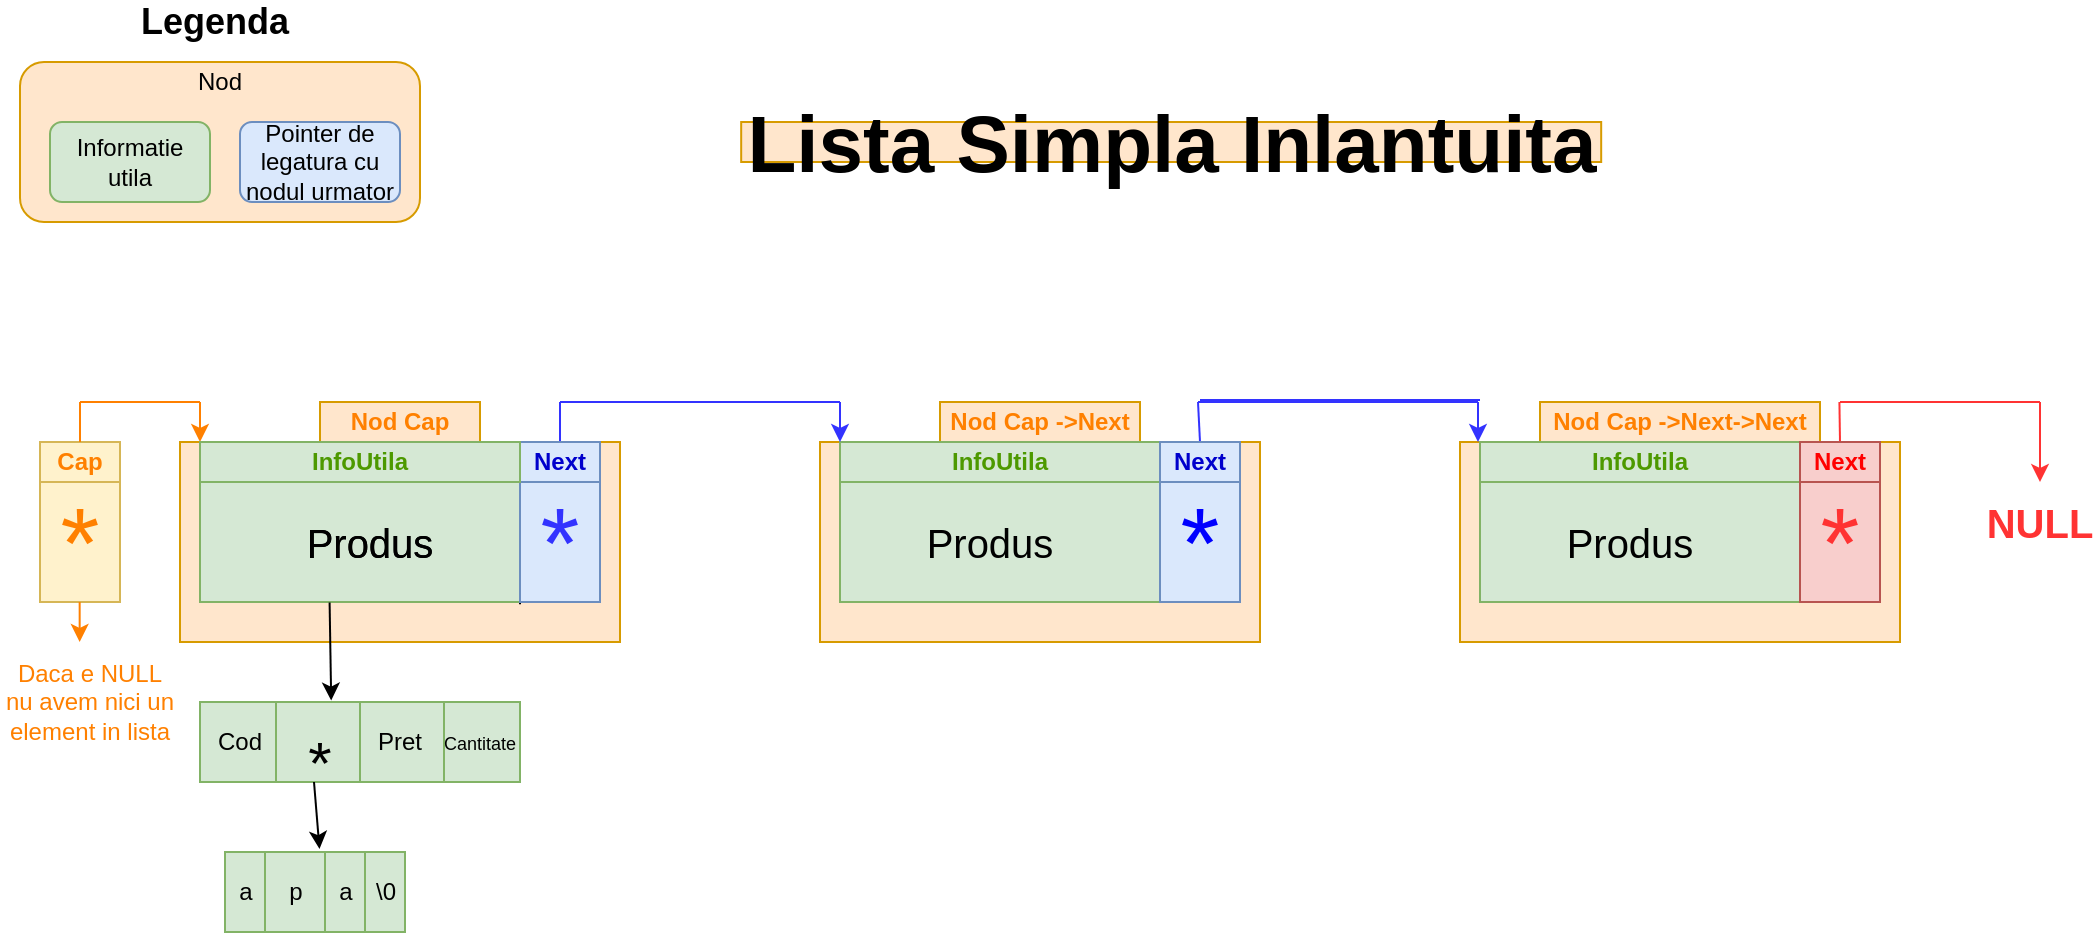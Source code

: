 <mxfile version="14.6.11" type="device" pages="3"><diagram id="da9n-NjeymGzt1FJgJZJ" name="1. Definire Lista Simplu Inlantuita"><mxGraphModel dx="782" dy="418" grid="1" gridSize="10" guides="1" tooltips="1" connect="1" arrows="1" fold="1" page="1" pageScale="1" pageWidth="1100" pageHeight="850" math="0" shadow="0"><root><mxCell id="kaEwW8y6kGyr_d7pf7MJ-0"/><mxCell id="kaEwW8y6kGyr_d7pf7MJ-1" parent="kaEwW8y6kGyr_d7pf7MJ-0"/><mxCell id="91FzrG0RzParJZVdAZcF-0" value="" style="shape=process;whiteSpace=wrap;html=1;backgroundOutline=1;size=0.235;fillColor=#d5e8d4;strokeColor=#82b366;" parent="kaEwW8y6kGyr_d7pf7MJ-1" vertex="1"><mxGeometry x="120" y="350" width="160" height="40" as="geometry"/></mxCell><mxCell id="91FzrG0RzParJZVdAZcF-1" value="" style="rounded=0;whiteSpace=wrap;html=1;fillColor=#ffe6cc;strokeColor=#d79b00;" parent="kaEwW8y6kGyr_d7pf7MJ-1" vertex="1"><mxGeometry x="750" y="220" width="220" height="100" as="geometry"/></mxCell><mxCell id="91FzrG0RzParJZVdAZcF-2" value="" style="rounded=0;whiteSpace=wrap;html=1;fillColor=#ffe6cc;strokeColor=#d79b00;" parent="kaEwW8y6kGyr_d7pf7MJ-1" vertex="1"><mxGeometry x="430" y="220" width="220" height="100" as="geometry"/></mxCell><mxCell id="91FzrG0RzParJZVdAZcF-3" value="" style="rounded=0;whiteSpace=wrap;html=1;fillColor=#ffe6cc;strokeColor=#d79b00;" parent="kaEwW8y6kGyr_d7pf7MJ-1" vertex="1"><mxGeometry x="110" y="220" width="220" height="100" as="geometry"/></mxCell><mxCell id="91FzrG0RzParJZVdAZcF-4" value="" style="rounded=0;whiteSpace=wrap;html=1;fillColor=#d5e8d4;strokeColor=#82b366;" parent="kaEwW8y6kGyr_d7pf7MJ-1" vertex="1"><mxGeometry x="440" y="240" width="200" height="60" as="geometry"/></mxCell><mxCell id="91FzrG0RzParJZVdAZcF-5" value="" style="rounded=0;whiteSpace=wrap;html=1;fillColor=#d5e8d4;strokeColor=#82b366;" parent="kaEwW8y6kGyr_d7pf7MJ-1" vertex="1"><mxGeometry x="120" y="240" width="200" height="60" as="geometry"/></mxCell><mxCell id="91FzrG0RzParJZVdAZcF-6" value="" style="endArrow=none;html=1;exitX=0.554;exitY=1.037;exitDx=0;exitDy=0;exitPerimeter=0;" parent="kaEwW8y6kGyr_d7pf7MJ-1" edge="1"><mxGeometry width="50" height="50" relative="1" as="geometry"><mxPoint x="280" y="301.11" as="sourcePoint"/><mxPoint x="280.28" y="238.89" as="targetPoint"/></mxGeometry></mxCell><mxCell id="91FzrG0RzParJZVdAZcF-7" value="&lt;div style=&quot;text-align: justify&quot;&gt;&lt;span style=&quot;font-size: 50px&quot;&gt;&lt;font color=&quot;#3333ff&quot;&gt;*&lt;/font&gt;&lt;/span&gt;&lt;/div&gt;" style="text;html=1;strokeColor=#6c8ebf;fillColor=#dae8fc;align=center;verticalAlign=middle;whiteSpace=wrap;rounded=0;" parent="kaEwW8y6kGyr_d7pf7MJ-1" vertex="1"><mxGeometry x="280" y="240" width="40" height="60" as="geometry"/></mxCell><mxCell id="91FzrG0RzParJZVdAZcF-8" value="&lt;font style=&quot;font-size: 20px&quot;&gt;Produs&lt;/font&gt;" style="text;html=1;align=center;verticalAlign=middle;whiteSpace=wrap;rounded=0;" parent="kaEwW8y6kGyr_d7pf7MJ-1" vertex="1"><mxGeometry x="470" y="260" width="90" height="20" as="geometry"/></mxCell><mxCell id="91FzrG0RzParJZVdAZcF-9" value="" style="endArrow=classic;html=1;exitX=0.324;exitY=1.004;exitDx=0;exitDy=0;exitPerimeter=0;entryX=0.41;entryY=-0.018;entryDx=0;entryDy=0;entryPerimeter=0;" parent="kaEwW8y6kGyr_d7pf7MJ-1" source="91FzrG0RzParJZVdAZcF-5" target="91FzrG0RzParJZVdAZcF-0" edge="1"><mxGeometry width="50" height="50" relative="1" as="geometry"><mxPoint x="400" y="320" as="sourcePoint"/><mxPoint x="222" y="360" as="targetPoint"/></mxGeometry></mxCell><mxCell id="91FzrG0RzParJZVdAZcF-10" value="" style="endArrow=none;html=1;exitX=0.5;exitY=1;exitDx=0;exitDy=0;fillColor=#d5e8d4;strokeColor=#82b366;entryX=0.5;entryY=0;entryDx=0;entryDy=0;" parent="kaEwW8y6kGyr_d7pf7MJ-1" source="91FzrG0RzParJZVdAZcF-0" target="91FzrG0RzParJZVdAZcF-0" edge="1"><mxGeometry width="50" height="50" relative="1" as="geometry"><mxPoint x="190" y="310" as="sourcePoint"/><mxPoint x="200" y="260" as="targetPoint"/></mxGeometry></mxCell><mxCell id="91FzrG0RzParJZVdAZcF-11" value="Cod" style="text;html=1;strokeColor=none;fillColor=none;align=center;verticalAlign=middle;whiteSpace=wrap;rounded=0;" parent="kaEwW8y6kGyr_d7pf7MJ-1" vertex="1"><mxGeometry x="125" y="360" width="30" height="20" as="geometry"/></mxCell><mxCell id="91FzrG0RzParJZVdAZcF-12" value="Pret" style="text;html=1;strokeColor=none;fillColor=none;align=center;verticalAlign=middle;whiteSpace=wrap;rounded=0;" parent="kaEwW8y6kGyr_d7pf7MJ-1" vertex="1"><mxGeometry x="200" y="360" width="40" height="20" as="geometry"/></mxCell><mxCell id="91FzrG0RzParJZVdAZcF-13" value="&lt;font style=&quot;font-size: 30px&quot;&gt;*&lt;/font&gt;" style="text;html=1;strokeColor=none;fillColor=none;align=center;verticalAlign=middle;whiteSpace=wrap;rounded=0;" parent="kaEwW8y6kGyr_d7pf7MJ-1" vertex="1"><mxGeometry x="160" y="380" width="40" as="geometry"/></mxCell><mxCell id="91FzrG0RzParJZVdAZcF-14" value="&lt;font style=&quot;font-size: 9px&quot;&gt;Cantitate&lt;/font&gt;" style="text;html=1;strokeColor=none;fillColor=none;align=center;verticalAlign=middle;whiteSpace=wrap;rounded=0;" parent="kaEwW8y6kGyr_d7pf7MJ-1" vertex="1"><mxGeometry x="240" y="360" width="40" height="20" as="geometry"/></mxCell><mxCell id="91FzrG0RzParJZVdAZcF-15" value="" style="endArrow=classic;html=1;entryX=0.675;entryY=-0.037;entryDx=0;entryDy=0;entryPerimeter=0;startArrow=none;" parent="kaEwW8y6kGyr_d7pf7MJ-1" target="91FzrG0RzParJZVdAZcF-16" edge="1"><mxGeometry width="50" height="50" relative="1" as="geometry"><mxPoint x="177.0" y="390" as="sourcePoint"/><mxPoint x="180" y="340" as="targetPoint"/></mxGeometry></mxCell><mxCell id="91FzrG0RzParJZVdAZcF-16" value="" style="shape=process;whiteSpace=wrap;html=1;backgroundOutline=1;fillColor=#d5e8d4;size=0.286;strokeColor=#82b366;" parent="kaEwW8y6kGyr_d7pf7MJ-1" vertex="1"><mxGeometry x="132.5" y="425" width="70" height="40" as="geometry"/></mxCell><mxCell id="91FzrG0RzParJZVdAZcF-17" value="" style="rounded=0;whiteSpace=wrap;html=1;fillColor=#d5e8d4;strokeColor=#82b366;" parent="kaEwW8y6kGyr_d7pf7MJ-1" vertex="1"><mxGeometry x="202.5" y="425" width="20" height="40" as="geometry"/></mxCell><mxCell id="91FzrG0RzParJZVdAZcF-18" value="a" style="text;html=1;strokeColor=none;fillColor=none;align=center;verticalAlign=middle;whiteSpace=wrap;rounded=0;" parent="kaEwW8y6kGyr_d7pf7MJ-1" vertex="1"><mxGeometry x="132.5" y="435" width="20" height="20" as="geometry"/></mxCell><mxCell id="91FzrG0RzParJZVdAZcF-19" value="p" style="text;html=1;strokeColor=none;fillColor=none;align=center;verticalAlign=middle;whiteSpace=wrap;rounded=0;" parent="kaEwW8y6kGyr_d7pf7MJ-1" vertex="1"><mxGeometry x="157.5" y="435" width="20" height="20" as="geometry"/></mxCell><mxCell id="91FzrG0RzParJZVdAZcF-20" value="a" style="text;html=1;strokeColor=none;fillColor=none;align=center;verticalAlign=middle;whiteSpace=wrap;rounded=0;" parent="kaEwW8y6kGyr_d7pf7MJ-1" vertex="1"><mxGeometry x="182.5" y="435" width="20" height="20" as="geometry"/></mxCell><mxCell id="91FzrG0RzParJZVdAZcF-21" value="\0" style="text;html=1;strokeColor=none;fillColor=none;align=center;verticalAlign=middle;whiteSpace=wrap;rounded=0;" parent="kaEwW8y6kGyr_d7pf7MJ-1" vertex="1"><mxGeometry x="202.5" y="435" width="20" height="20" as="geometry"/></mxCell><mxCell id="91FzrG0RzParJZVdAZcF-22" value="&lt;div style=&quot;text-align: justify&quot;&gt;&lt;span style=&quot;font-size: 50px&quot;&gt;&lt;font color=&quot;#0000ff&quot;&gt;*&lt;/font&gt;&lt;/span&gt;&lt;/div&gt;" style="text;html=1;strokeColor=#6c8ebf;fillColor=#dae8fc;align=center;verticalAlign=middle;whiteSpace=wrap;rounded=0;" parent="kaEwW8y6kGyr_d7pf7MJ-1" vertex="1"><mxGeometry x="600" y="240" width="40" height="60" as="geometry"/></mxCell><mxCell id="91FzrG0RzParJZVdAZcF-23" value="&lt;font style=&quot;font-size: 20px&quot;&gt;Produs&lt;/font&gt;" style="text;html=1;align=center;verticalAlign=middle;whiteSpace=wrap;rounded=0;" parent="kaEwW8y6kGyr_d7pf7MJ-1" vertex="1"><mxGeometry x="160" y="260" width="90" height="20" as="geometry"/></mxCell><mxCell id="91FzrG0RzParJZVdAZcF-24" value="" style="rounded=0;whiteSpace=wrap;html=1;fillColor=#d5e8d4;strokeColor=#82b366;" parent="kaEwW8y6kGyr_d7pf7MJ-1" vertex="1"><mxGeometry x="760" y="240" width="200" height="60" as="geometry"/></mxCell><mxCell id="91FzrG0RzParJZVdAZcF-25" value="&lt;font style=&quot;font-size: 20px&quot;&gt;Produs&lt;/font&gt;" style="text;html=1;align=center;verticalAlign=middle;whiteSpace=wrap;rounded=0;" parent="kaEwW8y6kGyr_d7pf7MJ-1" vertex="1"><mxGeometry x="790" y="260" width="90" height="20" as="geometry"/></mxCell><mxCell id="91FzrG0RzParJZVdAZcF-26" value="&lt;div style=&quot;text-align: justify&quot;&gt;&lt;span style=&quot;font-size: 50px&quot;&gt;&lt;font color=&quot;#ff3333&quot;&gt;*&lt;/font&gt;&lt;/span&gt;&lt;/div&gt;" style="text;html=1;strokeColor=#b85450;fillColor=#f8cecc;align=center;verticalAlign=middle;whiteSpace=wrap;rounded=0;" parent="kaEwW8y6kGyr_d7pf7MJ-1" vertex="1"><mxGeometry x="920" y="240" width="40" height="60" as="geometry"/></mxCell><mxCell id="91FzrG0RzParJZVdAZcF-28" value="" style="endArrow=none;html=1;strokeColor=#FF3333;" parent="kaEwW8y6kGyr_d7pf7MJ-1" edge="1"><mxGeometry width="50" height="50" relative="1" as="geometry"><mxPoint x="300" y="200" as="sourcePoint"/><mxPoint x="440" y="200" as="targetPoint"/></mxGeometry></mxCell><mxCell id="91FzrG0RzParJZVdAZcF-29" value="" style="endArrow=none;html=1;exitX=0.5;exitY=0;exitDx=0;exitDy=0;strokeColor=#3333FF;" parent="kaEwW8y6kGyr_d7pf7MJ-1" source="91FzrG0RzParJZVdAZcF-7" edge="1"><mxGeometry width="50" height="50" relative="1" as="geometry"><mxPoint x="540" y="370" as="sourcePoint"/><mxPoint x="300" y="200" as="targetPoint"/></mxGeometry></mxCell><mxCell id="91FzrG0RzParJZVdAZcF-30" value="" style="endArrow=classic;html=1;fillColor=#f8cecc;strokeColor=#3333FF;" parent="kaEwW8y6kGyr_d7pf7MJ-1" edge="1"><mxGeometry width="50" height="50" relative="1" as="geometry"><mxPoint x="759" y="200" as="sourcePoint"/><mxPoint x="759" y="220" as="targetPoint"/></mxGeometry></mxCell><mxCell id="91FzrG0RzParJZVdAZcF-31" value="" style="endArrow=none;html=1;strokeColor=#3333FF;" parent="kaEwW8y6kGyr_d7pf7MJ-1" edge="1"><mxGeometry width="50" height="50" relative="1" as="geometry"><mxPoint x="619" y="200" as="sourcePoint"/><mxPoint x="759" y="200" as="targetPoint"/></mxGeometry></mxCell><mxCell id="91FzrG0RzParJZVdAZcF-32" value="" style="endArrow=none;html=1;exitX=0.5;exitY=0;exitDx=0;exitDy=0;strokeColor=#3333FF;startArrow=none;" parent="kaEwW8y6kGyr_d7pf7MJ-1" source="91FzrG0RzParJZVdAZcF-64" edge="1"><mxGeometry width="50" height="50" relative="1" as="geometry"><mxPoint x="619" y="240" as="sourcePoint"/><mxPoint x="619" y="200" as="targetPoint"/></mxGeometry></mxCell><mxCell id="91FzrG0RzParJZVdAZcF-33" value="" style="endArrow=classic;html=1;fillColor=#f8cecc;strokeColor=#FF3333;" parent="kaEwW8y6kGyr_d7pf7MJ-1" edge="1"><mxGeometry width="50" height="50" relative="1" as="geometry"><mxPoint x="1040" y="200" as="sourcePoint"/><mxPoint x="1040" y="240" as="targetPoint"/></mxGeometry></mxCell><mxCell id="91FzrG0RzParJZVdAZcF-34" value="&lt;font style=&quot;font-size: 18px&quot;&gt;&lt;b&gt;Legenda&lt;/b&gt;&lt;/font&gt;" style="text;html=1;strokeColor=none;fillColor=none;align=center;verticalAlign=middle;whiteSpace=wrap;rounded=0;" parent="kaEwW8y6kGyr_d7pf7MJ-1" vertex="1"><mxGeometry x="105" width="45" height="20" as="geometry"/></mxCell><mxCell id="91FzrG0RzParJZVdAZcF-35" value="&lt;font style=&quot;font-size: 40px&quot;&gt;&lt;b&gt;Lista Simpla Inlantuita&lt;/b&gt;&lt;/font&gt;" style="text;html=1;strokeColor=#d79b00;fillColor=#ffe6cc;align=center;verticalAlign=middle;whiteSpace=wrap;rounded=0;" parent="kaEwW8y6kGyr_d7pf7MJ-1" vertex="1"><mxGeometry x="390.59" y="60" width="430" height="20" as="geometry"/></mxCell><mxCell id="91FzrG0RzParJZVdAZcF-36" value="" style="rounded=1;whiteSpace=wrap;html=1;fillColor=#ffe6cc;strokeColor=#d79b00;" parent="kaEwW8y6kGyr_d7pf7MJ-1" vertex="1"><mxGeometry x="30" y="30" width="200" height="80" as="geometry"/></mxCell><mxCell id="91FzrG0RzParJZVdAZcF-37" value="Informatie utila" style="rounded=1;whiteSpace=wrap;html=1;fillColor=#d5e8d4;strokeColor=#82b366;" parent="kaEwW8y6kGyr_d7pf7MJ-1" vertex="1"><mxGeometry x="45" y="60" width="80" height="40" as="geometry"/></mxCell><mxCell id="91FzrG0RzParJZVdAZcF-38" value="Pointer de legatura cu nodul urmator" style="rounded=1;whiteSpace=wrap;html=1;fillColor=#dae8fc;strokeColor=#6c8ebf;" parent="kaEwW8y6kGyr_d7pf7MJ-1" vertex="1"><mxGeometry x="140" y="60" width="80" height="40" as="geometry"/></mxCell><mxCell id="91FzrG0RzParJZVdAZcF-39" value="Nod" style="text;html=1;strokeColor=none;fillColor=none;align=center;verticalAlign=middle;whiteSpace=wrap;rounded=0;" parent="kaEwW8y6kGyr_d7pf7MJ-1" vertex="1"><mxGeometry x="110" y="30" width="40" height="20" as="geometry"/></mxCell><mxCell id="91FzrG0RzParJZVdAZcF-40" value="" style="endArrow=none;html=1;strokeColor=#3333FF;" parent="kaEwW8y6kGyr_d7pf7MJ-1" edge="1"><mxGeometry width="50" height="50" relative="1" as="geometry"><mxPoint x="300" y="200" as="sourcePoint"/><mxPoint x="440" y="200" as="targetPoint"/></mxGeometry></mxCell><mxCell id="91FzrG0RzParJZVdAZcF-41" value="&lt;font color=&quot;#ff8000&quot;&gt;Nod Cap&lt;/font&gt;" style="text;html=1;strokeColor=#d79b00;fillColor=#ffe6cc;align=center;verticalAlign=middle;whiteSpace=wrap;rounded=0;fontStyle=1" parent="kaEwW8y6kGyr_d7pf7MJ-1" vertex="1"><mxGeometry x="180" y="200" width="80" height="20" as="geometry"/></mxCell><mxCell id="91FzrG0RzParJZVdAZcF-42" value="&lt;div style=&quot;text-align: justify&quot;&gt;&lt;span style=&quot;font-size: 50px&quot;&gt;&lt;font color=&quot;#ff8000&quot;&gt;*&lt;/font&gt;&lt;/span&gt;&lt;/div&gt;" style="text;html=1;strokeColor=#d6b656;fillColor=#fff2cc;align=center;verticalAlign=middle;whiteSpace=wrap;rounded=0;" parent="kaEwW8y6kGyr_d7pf7MJ-1" vertex="1"><mxGeometry x="40" y="240" width="40" height="60" as="geometry"/></mxCell><mxCell id="91FzrG0RzParJZVdAZcF-43" value="&lt;font color=&quot;#0000cc&quot;&gt;Next&lt;/font&gt;" style="text;html=1;strokeColor=#6c8ebf;fillColor=#dae8fc;align=center;verticalAlign=middle;whiteSpace=wrap;rounded=0;fontStyle=1" parent="kaEwW8y6kGyr_d7pf7MJ-1" vertex="1"><mxGeometry x="280" y="220" width="40" height="20" as="geometry"/></mxCell><mxCell id="91FzrG0RzParJZVdAZcF-44" value="&lt;font color=&quot;#4d9900&quot;&gt;Inf&lt;/font&gt;" style="text;html=1;strokeColor=#82b366;fillColor=#d5e8d4;align=center;verticalAlign=middle;whiteSpace=wrap;rounded=0;fontStyle=1" parent="kaEwW8y6kGyr_d7pf7MJ-1" vertex="1"><mxGeometry x="120" y="220" width="160" height="20" as="geometry"/></mxCell><mxCell id="91FzrG0RzParJZVdAZcF-45" value="&lt;font color=&quot;#ff8000&quot;&gt;Cap&lt;/font&gt;" style="text;html=1;strokeColor=#d6b656;fillColor=#fff2cc;align=center;verticalAlign=middle;whiteSpace=wrap;rounded=0;fontStyle=1" parent="kaEwW8y6kGyr_d7pf7MJ-1" vertex="1"><mxGeometry x="40" y="220" width="40" height="20" as="geometry"/></mxCell><mxCell id="91FzrG0RzParJZVdAZcF-46" value="&lt;font color=&quot;#ff8000&quot;&gt;Nod Cap -&amp;gt;Next-&amp;gt;Next&lt;/font&gt;" style="text;html=1;strokeColor=#d79b00;fillColor=#ffe6cc;align=center;verticalAlign=middle;whiteSpace=wrap;rounded=0;fontStyle=1" parent="kaEwW8y6kGyr_d7pf7MJ-1" vertex="1"><mxGeometry x="790" y="200" width="140" height="20" as="geometry"/></mxCell><mxCell id="91FzrG0RzParJZVdAZcF-47" value="&lt;font color=&quot;#ff8000&quot;&gt;Nod Cap -&amp;gt;Next&lt;/font&gt;" style="text;html=1;strokeColor=#d79b00;fillColor=#ffe6cc;align=center;verticalAlign=middle;whiteSpace=wrap;rounded=0;fontStyle=1" parent="kaEwW8y6kGyr_d7pf7MJ-1" vertex="1"><mxGeometry x="490" y="200" width="100" height="20" as="geometry"/></mxCell><mxCell id="91FzrG0RzParJZVdAZcF-48" value="" style="endArrow=classic;html=1;strokeColor=#FF8000;" parent="kaEwW8y6kGyr_d7pf7MJ-1" edge="1"><mxGeometry width="50" height="50" relative="1" as="geometry"><mxPoint x="120" y="200" as="sourcePoint"/><mxPoint x="120" y="220" as="targetPoint"/></mxGeometry></mxCell><mxCell id="91FzrG0RzParJZVdAZcF-49" value="" style="endArrow=none;html=1;strokeColor=#FF8000;" parent="kaEwW8y6kGyr_d7pf7MJ-1" edge="1"><mxGeometry width="50" height="50" relative="1" as="geometry"><mxPoint x="60" y="200" as="sourcePoint"/><mxPoint x="120" y="200" as="targetPoint"/></mxGeometry></mxCell><mxCell id="91FzrG0RzParJZVdAZcF-50" value="" style="endArrow=none;html=1;strokeColor=#FF8000;exitX=0.5;exitY=0;exitDx=0;exitDy=0;" parent="kaEwW8y6kGyr_d7pf7MJ-1" source="91FzrG0RzParJZVdAZcF-45" edge="1"><mxGeometry width="50" height="50" relative="1" as="geometry"><mxPoint x="110" y="270" as="sourcePoint"/><mxPoint x="60" y="200" as="targetPoint"/></mxGeometry></mxCell><mxCell id="91FzrG0RzParJZVdAZcF-51" value="" style="endArrow=classic;html=1;strokeColor=#FF8000;" parent="kaEwW8y6kGyr_d7pf7MJ-1" edge="1"><mxGeometry width="50" height="50" relative="1" as="geometry"><mxPoint x="59.83" y="300" as="sourcePoint"/><mxPoint x="59.83" y="320" as="targetPoint"/></mxGeometry></mxCell><mxCell id="91FzrG0RzParJZVdAZcF-52" value="&lt;font color=&quot;#ff8000&quot;&gt;Daca e NULL nu avem nici un element in lista&lt;/font&gt;" style="text;html=1;strokeColor=none;fillColor=none;align=center;verticalAlign=middle;whiteSpace=wrap;rounded=0;" parent="kaEwW8y6kGyr_d7pf7MJ-1" vertex="1"><mxGeometry x="20" y="340" width="90" height="20" as="geometry"/></mxCell><mxCell id="91FzrG0RzParJZVdAZcF-53" value="" style="endArrow=none;html=1;strokeColor=#FF3333;" parent="kaEwW8y6kGyr_d7pf7MJ-1" edge="1"><mxGeometry width="50" height="50" relative="1" as="geometry"><mxPoint x="940" y="200" as="sourcePoint"/><mxPoint x="1040" y="200" as="targetPoint"/></mxGeometry></mxCell><mxCell id="91FzrG0RzParJZVdAZcF-54" value="" style="endArrow=none;html=1;exitX=0.5;exitY=0;exitDx=0;exitDy=0;strokeColor=#FF3333;startArrow=none;" parent="kaEwW8y6kGyr_d7pf7MJ-1" source="91FzrG0RzParJZVdAZcF-69" edge="1"><mxGeometry width="50" height="50" relative="1" as="geometry"><mxPoint x="939.71" y="240" as="sourcePoint"/><mxPoint x="939.71" y="200" as="targetPoint"/></mxGeometry></mxCell><mxCell id="91FzrG0RzParJZVdAZcF-55" value="&lt;font color=&quot;#4d9900&quot;&gt;Inf&lt;/font&gt;" style="text;html=1;strokeColor=#82b366;fillColor=#d5e8d4;align=center;verticalAlign=middle;whiteSpace=wrap;rounded=0;fontStyle=1" parent="kaEwW8y6kGyr_d7pf7MJ-1" vertex="1"><mxGeometry x="120" y="220" width="160" height="20" as="geometry"/></mxCell><mxCell id="91FzrG0RzParJZVdAZcF-56" value="&lt;font style=&quot;font-size: 20px&quot;&gt;Produs&lt;/font&gt;" style="text;html=1;align=center;verticalAlign=middle;whiteSpace=wrap;rounded=0;" parent="kaEwW8y6kGyr_d7pf7MJ-1" vertex="1"><mxGeometry x="160" y="260" width="90" height="20" as="geometry"/></mxCell><mxCell id="91FzrG0RzParJZVdAZcF-57" value="&lt;span style=&quot;color: rgb(77 , 153 , 0)&quot;&gt;InfoUtila&lt;/span&gt;" style="text;html=1;strokeColor=#82b366;fillColor=#d5e8d4;align=center;verticalAlign=middle;whiteSpace=wrap;rounded=0;fontStyle=1" parent="kaEwW8y6kGyr_d7pf7MJ-1" vertex="1"><mxGeometry x="120" y="220" width="160" height="20" as="geometry"/></mxCell><mxCell id="91FzrG0RzParJZVdAZcF-58" value="" style="endArrow=none;html=1;strokeColor=#3333FF;" parent="kaEwW8y6kGyr_d7pf7MJ-1" edge="1"><mxGeometry width="50" height="50" relative="1" as="geometry"><mxPoint x="620" y="199" as="sourcePoint"/><mxPoint x="760" y="199" as="targetPoint"/></mxGeometry></mxCell><mxCell id="91FzrG0RzParJZVdAZcF-59" value="&lt;font size=&quot;1&quot; color=&quot;#ff3333&quot;&gt;&lt;b style=&quot;font-size: 20px&quot;&gt;NULL&lt;/b&gt;&lt;/font&gt;" style="text;html=1;strokeColor=none;fillColor=none;align=center;verticalAlign=middle;whiteSpace=wrap;rounded=0;" parent="kaEwW8y6kGyr_d7pf7MJ-1" vertex="1"><mxGeometry x="1020" y="250" width="40" height="20" as="geometry"/></mxCell><mxCell id="91FzrG0RzParJZVdAZcF-60" value="" style="endArrow=none;html=1;strokeColor=#FF8000;" parent="kaEwW8y6kGyr_d7pf7MJ-1" edge="1"><mxGeometry width="50" height="50" relative="1" as="geometry"><mxPoint x="60" y="200" as="sourcePoint"/><mxPoint x="120" y="200" as="targetPoint"/></mxGeometry></mxCell><mxCell id="91FzrG0RzParJZVdAZcF-61" value="" style="endArrow=none;html=1;strokeColor=#FF8000;" parent="kaEwW8y6kGyr_d7pf7MJ-1" edge="1"><mxGeometry width="50" height="50" relative="1" as="geometry"><mxPoint x="60" y="200" as="sourcePoint"/><mxPoint x="120" y="200" as="targetPoint"/></mxGeometry></mxCell><mxCell id="91FzrG0RzParJZVdAZcF-62" value="&lt;span style=&quot;color: rgb(77 , 153 , 0)&quot;&gt;InfoUtila&lt;/span&gt;" style="text;html=1;strokeColor=#82b366;fillColor=#d5e8d4;align=center;verticalAlign=middle;whiteSpace=wrap;rounded=0;fontStyle=1" parent="kaEwW8y6kGyr_d7pf7MJ-1" vertex="1"><mxGeometry x="440" y="220" width="160" height="20" as="geometry"/></mxCell><mxCell id="91FzrG0RzParJZVdAZcF-27" value="" style="endArrow=classic;html=1;fillColor=#f8cecc;strokeColor=#3333FF;" parent="kaEwW8y6kGyr_d7pf7MJ-1" edge="1"><mxGeometry width="50" height="50" relative="1" as="geometry"><mxPoint x="440" y="200" as="sourcePoint"/><mxPoint x="440" y="220" as="targetPoint"/></mxGeometry></mxCell><mxCell id="91FzrG0RzParJZVdAZcF-64" value="&lt;font color=&quot;#0000cc&quot;&gt;Next&lt;/font&gt;" style="text;html=1;strokeColor=#6c8ebf;fillColor=#dae8fc;align=center;verticalAlign=middle;whiteSpace=wrap;rounded=0;fontStyle=1" parent="kaEwW8y6kGyr_d7pf7MJ-1" vertex="1"><mxGeometry x="600" y="220" width="40" height="20" as="geometry"/></mxCell><mxCell id="91FzrG0RzParJZVdAZcF-66" value="" style="endArrow=none;html=1;exitX=0.5;exitY=0;exitDx=0;exitDy=0;strokeColor=#3333FF;" parent="kaEwW8y6kGyr_d7pf7MJ-1" target="91FzrG0RzParJZVdAZcF-64" edge="1"><mxGeometry width="50" height="50" relative="1" as="geometry"><mxPoint x="619" y="240" as="sourcePoint"/><mxPoint x="619" y="200" as="targetPoint"/></mxGeometry></mxCell><mxCell id="91FzrG0RzParJZVdAZcF-67" value="&lt;span style=&quot;color: rgb(77 , 153 , 0)&quot;&gt;InfoUtila&lt;/span&gt;" style="text;html=1;strokeColor=#82b366;fillColor=#d5e8d4;align=center;verticalAlign=middle;whiteSpace=wrap;rounded=0;fontStyle=1" parent="kaEwW8y6kGyr_d7pf7MJ-1" vertex="1"><mxGeometry x="760" y="220" width="160" height="20" as="geometry"/></mxCell><mxCell id="91FzrG0RzParJZVdAZcF-69" value="&lt;font color=&quot;#ff0000&quot;&gt;Next&lt;/font&gt;" style="text;html=1;strokeColor=#b85450;fillColor=#f8cecc;align=center;verticalAlign=middle;whiteSpace=wrap;rounded=0;fontStyle=1" parent="kaEwW8y6kGyr_d7pf7MJ-1" vertex="1"><mxGeometry x="920" y="220" width="40" height="20" as="geometry"/></mxCell><mxCell id="91FzrG0RzParJZVdAZcF-70" value="" style="endArrow=none;html=1;exitX=0.5;exitY=0;exitDx=0;exitDy=0;strokeColor=#FF3333;" parent="kaEwW8y6kGyr_d7pf7MJ-1" target="91FzrG0RzParJZVdAZcF-69" edge="1"><mxGeometry width="50" height="50" relative="1" as="geometry"><mxPoint x="939.71" y="240" as="sourcePoint"/><mxPoint x="939.71" y="200" as="targetPoint"/></mxGeometry></mxCell></root></mxGraphModel></diagram><diagram id="LAFN8FoTm6kRA-7K2lBz" name="2. Inserare la sfarsit"><mxGraphModel dx="1882" dy="418" grid="1" gridSize="10" guides="1" tooltips="1" connect="1" arrows="1" fold="1" page="1" pageScale="1" pageWidth="1100" pageHeight="850" math="0" shadow="0"><root><mxCell id="mW6f_GNTp13Pn6ykR8rt-0"/><mxCell id="mW6f_GNTp13Pn6ykR8rt-1" parent="mW6f_GNTp13Pn6ykR8rt-0"/><mxCell id="mW6f_GNTp13Pn6ykR8rt-2" value="&lt;font size=&quot;1&quot; color=&quot;#ff3333&quot;&gt;&lt;b style=&quot;font-size: 20px&quot;&gt;NULL&lt;/b&gt;&lt;/font&gt;" style="text;html=1;strokeColor=none;fillColor=none;align=center;verticalAlign=middle;whiteSpace=wrap;rounded=0;" parent="mW6f_GNTp13Pn6ykR8rt-1" vertex="1"><mxGeometry x="945.59" y="660" width="40" height="20" as="geometry"/></mxCell><mxCell id="mW6f_GNTp13Pn6ykR8rt-3" value="" style="rounded=0;whiteSpace=wrap;html=1;strokeColor=#9673a6;fillColor=#e1d5e7;" parent="mW6f_GNTp13Pn6ykR8rt-1" vertex="1"><mxGeometry x="110" y="540" width="215" height="90" as="geometry"/></mxCell><mxCell id="mW6f_GNTp13Pn6ykR8rt-4" value="" style="rounded=0;whiteSpace=wrap;html=1;fillColor=#d5e8d4;strokeColor=#82b366;" parent="mW6f_GNTp13Pn6ykR8rt-1" vertex="1"><mxGeometry x="120" y="560" width="160" height="60" as="geometry"/></mxCell><mxCell id="mW6f_GNTp13Pn6ykR8rt-5" value="&lt;div style=&quot;text-align: justify&quot;&gt;&lt;span style=&quot;font-size: 50px&quot;&gt;&lt;font color=&quot;#3333ff&quot;&gt;*&lt;/font&gt;&lt;/span&gt;&lt;/div&gt;" style="text;html=1;strokeColor=#6c8ebf;fillColor=#dae8fc;align=center;verticalAlign=middle;whiteSpace=wrap;rounded=0;" parent="mW6f_GNTp13Pn6ykR8rt-1" vertex="1"><mxGeometry x="280" y="560" width="40" height="60" as="geometry"/></mxCell><mxCell id="mW6f_GNTp13Pn6ykR8rt-6" value="&lt;font color=&quot;#660066&quot;&gt;Nod Temporar&lt;/font&gt;" style="text;html=1;strokeColor=#9673a6;fillColor=#e1d5e7;align=center;verticalAlign=middle;whiteSpace=wrap;rounded=0;fontStyle=1" parent="mW6f_GNTp13Pn6ykR8rt-1" vertex="1"><mxGeometry x="160" y="520" width="90" height="20" as="geometry"/></mxCell><mxCell id="mW6f_GNTp13Pn6ykR8rt-7" value="&lt;font style=&quot;font-size: 20px&quot;&gt;Produs&lt;/font&gt;" style="text;html=1;align=center;verticalAlign=middle;whiteSpace=wrap;rounded=0;" parent="mW6f_GNTp13Pn6ykR8rt-1" vertex="1"><mxGeometry x="160" y="575" width="90" height="20" as="geometry"/></mxCell><mxCell id="mW6f_GNTp13Pn6ykR8rt-8" value="&lt;font color=&quot;#4d9900&quot;&gt;InfoUtila&lt;/font&gt;" style="text;html=1;strokeColor=#82b366;fillColor=#d5e8d4;align=center;verticalAlign=middle;whiteSpace=wrap;rounded=0;fontStyle=1" parent="mW6f_GNTp13Pn6ykR8rt-1" vertex="1"><mxGeometry x="120" y="540" width="160" height="20" as="geometry"/></mxCell><mxCell id="mW6f_GNTp13Pn6ykR8rt-9" value="&lt;font color=&quot;#0000cc&quot;&gt;Next&lt;/font&gt;" style="text;html=1;strokeColor=#6c8ebf;fillColor=#dae8fc;align=center;verticalAlign=middle;whiteSpace=wrap;rounded=0;fontStyle=1" parent="mW6f_GNTp13Pn6ykR8rt-1" vertex="1"><mxGeometry x="280" y="540" width="40" height="20" as="geometry"/></mxCell><mxCell id="mW6f_GNTp13Pn6ykR8rt-10" value="" style="endArrow=classic;html=1;fillColor=#f8cecc;strokeColor=#000099;" parent="mW6f_GNTp13Pn6ykR8rt-1" edge="1"><mxGeometry width="50" height="50" relative="1" as="geometry"><mxPoint x="299.41" y="610" as="sourcePoint"/><mxPoint x="299.41" y="650" as="targetPoint"/></mxGeometry></mxCell><mxCell id="mW6f_GNTp13Pn6ykR8rt-11" value="&lt;b style=&quot;color: rgb(0 , 0 , 153) ; font-size: 20px&quot;&gt;NOT NULL&lt;/b&gt;" style="text;html=1;strokeColor=none;fillColor=none;align=center;verticalAlign=middle;whiteSpace=wrap;rounded=0;" parent="mW6f_GNTp13Pn6ykR8rt-1" vertex="1"><mxGeometry x="280" y="690" width="40" height="20" as="geometry"/></mxCell><mxCell id="mW6f_GNTp13Pn6ykR8rt-12" value="" style="rounded=0;whiteSpace=wrap;html=1;strokeColor=#666666;fillColor=#f5f5f5;dashed=1;fontColor=#333333;" parent="mW6f_GNTp13Pn6ykR8rt-1" vertex="1"><mxGeometry x="440" y="540" width="215" height="90" as="geometry"/></mxCell><mxCell id="mW6f_GNTp13Pn6ykR8rt-13" value="" style="rounded=0;whiteSpace=wrap;html=1;fillColor=#f5f5f5;strokeColor=#666666;fontColor=#333333;dashed=1;" parent="mW6f_GNTp13Pn6ykR8rt-1" vertex="1"><mxGeometry x="450" y="560" width="160" height="60" as="geometry"/></mxCell><mxCell id="mW6f_GNTp13Pn6ykR8rt-14" value="&lt;div style=&quot;text-align: justify&quot;&gt;&lt;span style=&quot;font-size: 50px&quot;&gt;&lt;font color=&quot;#3333ff&quot;&gt;*&lt;/font&gt;&lt;/span&gt;&lt;/div&gt;" style="text;html=1;strokeColor=#666666;fillColor=#f5f5f5;align=center;verticalAlign=middle;whiteSpace=wrap;rounded=0;dashed=1;fontColor=#333333;" parent="mW6f_GNTp13Pn6ykR8rt-1" vertex="1"><mxGeometry x="610" y="560" width="40" height="60" as="geometry"/></mxCell><mxCell id="mW6f_GNTp13Pn6ykR8rt-15" value="&lt;font color=&quot;#660066&quot;&gt;Nod Temporar&lt;/font&gt;" style="text;html=1;strokeColor=#666666;fillColor=#f5f5f5;align=center;verticalAlign=middle;whiteSpace=wrap;rounded=0;fontStyle=1;fontColor=#333333;dashed=1;" parent="mW6f_GNTp13Pn6ykR8rt-1" vertex="1"><mxGeometry x="500" y="520" width="100" height="20" as="geometry"/></mxCell><mxCell id="mW6f_GNTp13Pn6ykR8rt-16" value="&lt;font style=&quot;font-size: 20px&quot;&gt;Produs&lt;/font&gt;" style="text;html=1;align=center;verticalAlign=middle;whiteSpace=wrap;rounded=0;dashed=1;" parent="mW6f_GNTp13Pn6ykR8rt-1" vertex="1"><mxGeometry x="490" y="575" width="90" height="20" as="geometry"/></mxCell><mxCell id="mW6f_GNTp13Pn6ykR8rt-17" value="&lt;font color=&quot;#4d9900&quot;&gt;InfoUtila&lt;/font&gt;" style="text;html=1;strokeColor=#666666;fillColor=#f5f5f5;align=center;verticalAlign=middle;whiteSpace=wrap;rounded=0;fontStyle=1;fontColor=#333333;dashed=1;" parent="mW6f_GNTp13Pn6ykR8rt-1" vertex="1"><mxGeometry x="450" y="540" width="160" height="20" as="geometry"/></mxCell><mxCell id="mW6f_GNTp13Pn6ykR8rt-18" value="&lt;font color=&quot;#0000cc&quot;&gt;Next&lt;/font&gt;" style="text;html=1;strokeColor=#666666;fillColor=#f5f5f5;align=center;verticalAlign=middle;whiteSpace=wrap;rounded=0;fontStyle=1;dashed=1;fontColor=#333333;" parent="mW6f_GNTp13Pn6ykR8rt-1" vertex="1"><mxGeometry x="610" y="540" width="40" height="20" as="geometry"/></mxCell><mxCell id="mW6f_GNTp13Pn6ykR8rt-19" value="" style="endArrow=classic;html=1;fillColor=#f8cecc;strokeColor=#000099;dashed=1;" parent="mW6f_GNTp13Pn6ykR8rt-1" edge="1"><mxGeometry width="50" height="50" relative="1" as="geometry"><mxPoint x="629.41" y="610.0" as="sourcePoint"/><mxPoint x="629.41" y="650.0" as="targetPoint"/></mxGeometry></mxCell><mxCell id="mW6f_GNTp13Pn6ykR8rt-20" value="&lt;font size=&quot;1&quot; color=&quot;#000099&quot;&gt;&lt;b style=&quot;font-size: 20px&quot;&gt;NOT NULL&lt;/b&gt;&lt;/font&gt;" style="text;html=1;strokeColor=none;fillColor=none;align=center;verticalAlign=middle;whiteSpace=wrap;rounded=0;dashed=1;" parent="mW6f_GNTp13Pn6ykR8rt-1" vertex="1"><mxGeometry x="620" y="680" width="40" height="20" as="geometry"/></mxCell><mxCell id="mW6f_GNTp13Pn6ykR8rt-21" value="" style="endArrow=classic;html=1;entryX=0;entryY=0;entryDx=0;entryDy=0;fillColor=#f8cecc;strokeColor=#3333FF;dashed=1;" parent="mW6f_GNTp13Pn6ykR8rt-1" edge="1"><mxGeometry width="50" height="50" relative="1" as="geometry"><mxPoint x="449.43" y="500" as="sourcePoint"/><mxPoint x="449.43" y="540" as="targetPoint"/></mxGeometry></mxCell><mxCell id="mW6f_GNTp13Pn6ykR8rt-22" value="" style="endArrow=none;html=1;exitX=0.5;exitY=0;exitDx=0;exitDy=0;strokeColor=#3333FF;dashed=1;" parent="mW6f_GNTp13Pn6ykR8rt-1" edge="1"><mxGeometry width="50" height="50" relative="1" as="geometry"><mxPoint x="309.43" y="540" as="sourcePoint"/><mxPoint x="309.43" y="500" as="targetPoint"/></mxGeometry></mxCell><mxCell id="mW6f_GNTp13Pn6ykR8rt-23" value="" style="endArrow=none;html=1;strokeColor=#3333FF;dashed=1;startArrow=none;" parent="mW6f_GNTp13Pn6ykR8rt-1" source="mW6f_GNTp13Pn6ykR8rt-146" edge="1"><mxGeometry width="50" height="50" relative="1" as="geometry"><mxPoint x="309.43" y="500" as="sourcePoint"/><mxPoint x="449.43" y="500" as="targetPoint"/></mxGeometry></mxCell><mxCell id="mW6f_GNTp13Pn6ykR8rt-24" value="" style="endArrow=classic;html=1;fillColor=#f8cecc;strokeColor=#000099;" parent="mW6f_GNTp13Pn6ykR8rt-1" edge="1"><mxGeometry width="50" height="50" relative="1" as="geometry"><mxPoint x="630" y="610" as="sourcePoint"/><mxPoint x="630" y="650" as="targetPoint"/></mxGeometry></mxCell><mxCell id="mW6f_GNTp13Pn6ykR8rt-25" value="" style="rounded=0;whiteSpace=wrap;html=1;strokeColor=#666666;fillColor=#f5f5f5;dashed=1;fontColor=#333333;" parent="mW6f_GNTp13Pn6ykR8rt-1" vertex="1"><mxGeometry x="770.59" y="540" width="215" height="90" as="geometry"/></mxCell><mxCell id="mW6f_GNTp13Pn6ykR8rt-26" value="" style="rounded=0;whiteSpace=wrap;html=1;fillColor=#f5f5f5;strokeColor=#666666;dashed=1;fontColor=#333333;" parent="mW6f_GNTp13Pn6ykR8rt-1" vertex="1"><mxGeometry x="780.59" y="560" width="160" height="60" as="geometry"/></mxCell><mxCell id="mW6f_GNTp13Pn6ykR8rt-27" value="&lt;div style=&quot;text-align: justify&quot;&gt;&lt;span style=&quot;font-size: 50px&quot;&gt;&lt;font color=&quot;#3333ff&quot;&gt;*&lt;/font&gt;&lt;/span&gt;&lt;/div&gt;" style="text;html=1;strokeColor=#666666;fillColor=#f5f5f5;align=center;verticalAlign=middle;whiteSpace=wrap;rounded=0;dashed=1;fontColor=#333333;" parent="mW6f_GNTp13Pn6ykR8rt-1" vertex="1"><mxGeometry x="940.59" y="560" width="40" height="60" as="geometry"/></mxCell><mxCell id="mW6f_GNTp13Pn6ykR8rt-28" value="&lt;font color=&quot;#660066&quot;&gt;Nod Temporar&lt;/font&gt;" style="text;html=1;strokeColor=#666666;fillColor=#f5f5f5;align=center;verticalAlign=middle;whiteSpace=wrap;rounded=0;fontStyle=1;dashed=1;fontColor=#333333;" parent="mW6f_GNTp13Pn6ykR8rt-1" vertex="1"><mxGeometry x="830.59" y="520" width="99.41" height="20" as="geometry"/></mxCell><mxCell id="mW6f_GNTp13Pn6ykR8rt-29" value="&lt;font style=&quot;font-size: 20px&quot;&gt;Produs&lt;/font&gt;" style="text;html=1;align=center;verticalAlign=middle;whiteSpace=wrap;rounded=0;dashed=1;fillColor=#f5f5f5;strokeColor=#666666;fontColor=#333333;" parent="mW6f_GNTp13Pn6ykR8rt-1" vertex="1"><mxGeometry x="820.59" y="575" width="90" height="20" as="geometry"/></mxCell><mxCell id="mW6f_GNTp13Pn6ykR8rt-30" value="&lt;font color=&quot;#4d9900&quot;&gt;InfoUtila&lt;/font&gt;" style="text;html=1;strokeColor=#666666;fillColor=#f5f5f5;align=center;verticalAlign=middle;whiteSpace=wrap;rounded=0;fontStyle=1;dashed=1;fontColor=#333333;" parent="mW6f_GNTp13Pn6ykR8rt-1" vertex="1"><mxGeometry x="780.59" y="540" width="160" height="20" as="geometry"/></mxCell><mxCell id="mW6f_GNTp13Pn6ykR8rt-31" value="&lt;font color=&quot;#ff3333&quot;&gt;Next&lt;/font&gt;" style="text;html=1;strokeColor=#666666;fillColor=#f5f5f5;align=center;verticalAlign=middle;whiteSpace=wrap;rounded=0;fontStyle=1;dashed=1;fontColor=#333333;" parent="mW6f_GNTp13Pn6ykR8rt-1" vertex="1"><mxGeometry x="940.59" y="540" width="40" height="20" as="geometry"/></mxCell><mxCell id="mW6f_GNTp13Pn6ykR8rt-32" value="" style="endArrow=classic;html=1;entryX=0;entryY=0;entryDx=0;entryDy=0;fillColor=#f5f5f5;strokeColor=#666666;dashed=1;" parent="mW6f_GNTp13Pn6ykR8rt-1" edge="1"><mxGeometry width="50" height="50" relative="1" as="geometry"><mxPoint x="780.02" y="500" as="sourcePoint"/><mxPoint x="780.02" y="540" as="targetPoint"/></mxGeometry></mxCell><mxCell id="mW6f_GNTp13Pn6ykR8rt-33" value="" style="endArrow=none;html=1;exitX=0.5;exitY=0;exitDx=0;exitDy=0;strokeColor=#3333FF;dashed=1;" parent="mW6f_GNTp13Pn6ykR8rt-1" edge="1"><mxGeometry width="50" height="50" relative="1" as="geometry"><mxPoint x="640.02" y="540" as="sourcePoint"/><mxPoint x="640.02" y="500" as="targetPoint"/></mxGeometry></mxCell><mxCell id="mW6f_GNTp13Pn6ykR8rt-34" value="" style="endArrow=none;html=1;strokeColor=#3333FF;dashed=1;startArrow=none;" parent="mW6f_GNTp13Pn6ykR8rt-1" source="mW6f_GNTp13Pn6ykR8rt-148" edge="1"><mxGeometry width="50" height="50" relative="1" as="geometry"><mxPoint x="640.02" y="500" as="sourcePoint"/><mxPoint x="780.02" y="500" as="targetPoint"/></mxGeometry></mxCell><mxCell id="mW6f_GNTp13Pn6ykR8rt-35" value="" style="rounded=0;whiteSpace=wrap;html=1;strokeColor=#d6b656;fillColor=#fff2cc;gradientColor=#ffd966;" parent="mW6f_GNTp13Pn6ykR8rt-1" vertex="1"><mxGeometry x="1100.59" y="540" width="215" height="90" as="geometry"/></mxCell><mxCell id="mW6f_GNTp13Pn6ykR8rt-36" value="" style="rounded=0;whiteSpace=wrap;html=1;fillColor=#d5e8d4;strokeColor=#82b366;" parent="mW6f_GNTp13Pn6ykR8rt-1" vertex="1"><mxGeometry x="1110.59" y="560" width="160" height="60" as="geometry"/></mxCell><mxCell id="mW6f_GNTp13Pn6ykR8rt-37" value="&lt;div style=&quot;text-align: justify&quot;&gt;&lt;span style=&quot;font-size: 50px&quot;&gt;&lt;font color=&quot;#3333ff&quot;&gt;*&lt;/font&gt;&lt;/span&gt;&lt;/div&gt;" style="text;html=1;strokeColor=#6c8ebf;fillColor=#dae8fc;align=center;verticalAlign=middle;whiteSpace=wrap;rounded=0;" parent="mW6f_GNTp13Pn6ykR8rt-1" vertex="1"><mxGeometry x="1270.59" y="560" width="40" height="60" as="geometry"/></mxCell><mxCell id="mW6f_GNTp13Pn6ykR8rt-38" value="&lt;font color=&quot;#660066&quot;&gt;Nod Nou&lt;/font&gt;" style="text;html=1;strokeColor=#d6b656;fillColor=#fff2cc;align=center;verticalAlign=middle;whiteSpace=wrap;rounded=0;fontStyle=1;gradientColor=#ffd966;" parent="mW6f_GNTp13Pn6ykR8rt-1" vertex="1"><mxGeometry x="1160.59" y="520" width="80" height="20" as="geometry"/></mxCell><mxCell id="mW6f_GNTp13Pn6ykR8rt-39" value="&lt;font style=&quot;font-size: 20px&quot;&gt;Produs&lt;/font&gt;" style="text;html=1;align=center;verticalAlign=middle;whiteSpace=wrap;rounded=0;" parent="mW6f_GNTp13Pn6ykR8rt-1" vertex="1"><mxGeometry x="1150.59" y="575" width="90" height="20" as="geometry"/></mxCell><mxCell id="mW6f_GNTp13Pn6ykR8rt-40" value="&lt;font color=&quot;#4d9900&quot;&gt;InfoUtila&lt;/font&gt;" style="text;html=1;strokeColor=#82b366;fillColor=#d5e8d4;align=center;verticalAlign=middle;whiteSpace=wrap;rounded=0;fontStyle=1" parent="mW6f_GNTp13Pn6ykR8rt-1" vertex="1"><mxGeometry x="1110.59" y="540" width="160" height="20" as="geometry"/></mxCell><mxCell id="mW6f_GNTp13Pn6ykR8rt-41" value="&lt;font color=&quot;#ff0000&quot;&gt;Next&lt;/font&gt;" style="text;html=1;strokeColor=#b85450;fillColor=#f8cecc;align=center;verticalAlign=middle;whiteSpace=wrap;rounded=0;fontStyle=1" parent="mW6f_GNTp13Pn6ykR8rt-1" vertex="1"><mxGeometry x="1270.59" y="540" width="40" height="20" as="geometry"/></mxCell><mxCell id="mW6f_GNTp13Pn6ykR8rt-42" value="" style="endArrow=classic;html=1;entryX=0;entryY=0;entryDx=0;entryDy=0;fillColor=#ffcd28;strokeColor=#d79b00;gradientColor=#ffa500;strokeWidth=3;" parent="mW6f_GNTp13Pn6ykR8rt-1" edge="1"><mxGeometry width="50" height="50" relative="1" as="geometry"><mxPoint x="1110.02" y="500" as="sourcePoint"/><mxPoint x="1110.02" y="540" as="targetPoint"/></mxGeometry></mxCell><mxCell id="mW6f_GNTp13Pn6ykR8rt-43" value="" style="endArrow=none;html=1;exitX=0.5;exitY=0;exitDx=0;exitDy=0;strokeColor=#d79b00;fillColor=#ffcd28;gradientColor=#ffa500;strokeWidth=3;" parent="mW6f_GNTp13Pn6ykR8rt-1" edge="1"><mxGeometry width="50" height="50" relative="1" as="geometry"><mxPoint x="970.02" y="540" as="sourcePoint"/><mxPoint x="970.02" y="500" as="targetPoint"/></mxGeometry></mxCell><mxCell id="mW6f_GNTp13Pn6ykR8rt-44" value="" style="endArrow=none;html=1;strokeColor=#d79b00;fillColor=#ffcd28;gradientColor=#ffa500;strokeWidth=3;startArrow=none;" parent="mW6f_GNTp13Pn6ykR8rt-1" source="mW6f_GNTp13Pn6ykR8rt-53" edge="1"><mxGeometry width="50" height="50" relative="1" as="geometry"><mxPoint x="970.02" y="500" as="sourcePoint"/><mxPoint x="1110.02" y="500" as="targetPoint"/></mxGeometry></mxCell><mxCell id="mW6f_GNTp13Pn6ykR8rt-45" value="&lt;div style=&quot;text-align: justify&quot;&gt;&lt;span style=&quot;font-size: 50px&quot;&gt;&lt;font color=&quot;#ff3333&quot;&gt;*&lt;/font&gt;&lt;/span&gt;&lt;/div&gt;" style="text;html=1;strokeColor=#b85450;fillColor=#f8cecc;align=center;verticalAlign=middle;whiteSpace=wrap;rounded=0;" parent="mW6f_GNTp13Pn6ykR8rt-1" vertex="1"><mxGeometry x="940.59" y="560" width="40" height="60" as="geometry"/></mxCell><mxCell id="mW6f_GNTp13Pn6ykR8rt-46" value="" style="endArrow=classic;html=1;fillColor=#f8cecc;strokeColor=#FF3333;" parent="mW6f_GNTp13Pn6ykR8rt-1" edge="1"><mxGeometry width="50" height="50" relative="1" as="geometry"><mxPoint x="965.17" y="610" as="sourcePoint"/><mxPoint x="965.17" y="650" as="targetPoint"/></mxGeometry></mxCell><mxCell id="mW6f_GNTp13Pn6ykR8rt-47" value="&lt;div style=&quot;text-align: justify&quot;&gt;&lt;span style=&quot;font-size: 50px&quot;&gt;&lt;font color=&quot;#ff3333&quot;&gt;*&lt;/font&gt;&lt;/span&gt;&lt;/div&gt;" style="text;html=1;strokeColor=#b85450;fillColor=#f8cecc;align=center;verticalAlign=middle;whiteSpace=wrap;rounded=0;" parent="mW6f_GNTp13Pn6ykR8rt-1" vertex="1"><mxGeometry x="1270.59" y="560" width="40" height="60" as="geometry"/></mxCell><mxCell id="mW6f_GNTp13Pn6ykR8rt-48" value="&lt;font color=&quot;#ff3333&quot; size=&quot;1&quot;&gt;&lt;b style=&quot;font-size: 20px&quot;&gt;NULL&lt;/b&gt;&lt;/font&gt;" style="text;html=1;strokeColor=none;fillColor=none;align=center;verticalAlign=middle;whiteSpace=wrap;rounded=0;" parent="mW6f_GNTp13Pn6ykR8rt-1" vertex="1"><mxGeometry x="1275.59" y="660" width="40" height="20" as="geometry"/></mxCell><mxCell id="mW6f_GNTp13Pn6ykR8rt-49" value="&lt;font color=&quot;#0000cc&quot;&gt;nodTemporar&lt;/font&gt;" style="text;html=1;align=center;verticalAlign=middle;resizable=0;points=[];autosize=1;strokeColor=#6c8ebf;fillColor=#dae8fc;" parent="mW6f_GNTp13Pn6ykR8rt-1" vertex="1"><mxGeometry x="740" y="660" width="90" height="20" as="geometry"/></mxCell><mxCell id="mW6f_GNTp13Pn6ykR8rt-50" value="" style="endArrow=classic;html=1;fillColor=#f8cecc;strokeColor=#000099;" parent="mW6f_GNTp13Pn6ykR8rt-1" edge="1"><mxGeometry width="50" height="50" relative="1" as="geometry"><mxPoint x="780.11" y="620" as="sourcePoint"/><mxPoint x="780.11" y="660" as="targetPoint"/></mxGeometry></mxCell><mxCell id="mW6f_GNTp13Pn6ykR8rt-51" value="&lt;font color=&quot;#0000cc&quot;&gt;nodTemporar-&amp;gt;Next&lt;/font&gt;" style="text;html=1;align=center;verticalAlign=middle;resizable=0;points=[];autosize=1;strokeColor=#6c8ebf;fillColor=#dae8fc;" parent="mW6f_GNTp13Pn6ykR8rt-1" vertex="1"><mxGeometry x="240" y="660" width="120" height="20" as="geometry"/></mxCell><mxCell id="mW6f_GNTp13Pn6ykR8rt-52" value="" style="endArrow=classic;html=1;fillColor=#f8cecc;strokeColor=#FF3333;" parent="mW6f_GNTp13Pn6ykR8rt-1" edge="1"><mxGeometry width="50" height="50" relative="1" as="geometry"><mxPoint x="1290.42" y="620" as="sourcePoint"/><mxPoint x="1290.42" y="660" as="targetPoint"/></mxGeometry></mxCell><mxCell id="mW6f_GNTp13Pn6ykR8rt-53" value="&lt;font color=&quot;#ff8000&quot;&gt;nodTemporar-&amp;gt;Next&lt;/font&gt;" style="text;html=1;align=center;verticalAlign=middle;resizable=0;points=[];autosize=1;strokeColor=#d79b00;fillColor=#ffe6cc;" parent="mW6f_GNTp13Pn6ykR8rt-1" vertex="1"><mxGeometry x="980" y="480" width="120" height="20" as="geometry"/></mxCell><mxCell id="mW6f_GNTp13Pn6ykR8rt-54" value="" style="endArrow=none;html=1;strokeColor=#d79b00;fillColor=#ffcd28;gradientColor=#ffa500;strokeWidth=3;" parent="mW6f_GNTp13Pn6ykR8rt-1" target="mW6f_GNTp13Pn6ykR8rt-53" edge="1"><mxGeometry width="50" height="50" relative="1" as="geometry"><mxPoint x="970.02" y="500" as="sourcePoint"/><mxPoint x="1110.02" y="500" as="targetPoint"/></mxGeometry></mxCell><mxCell id="mW6f_GNTp13Pn6ykR8rt-55" value="&lt;div style=&quot;text-align: justify&quot;&gt;&lt;span style=&quot;font-size: 50px&quot;&gt;&lt;font color=&quot;#ff8000&quot;&gt;*&lt;/font&gt;&lt;/span&gt;&lt;/div&gt;" style="text;html=1;strokeColor=#d6b656;fillColor=#fff2cc;align=center;verticalAlign=middle;whiteSpace=wrap;rounded=0;" parent="mW6f_GNTp13Pn6ykR8rt-1" vertex="1"><mxGeometry x="40" y="560" width="40" height="60" as="geometry"/></mxCell><mxCell id="mW6f_GNTp13Pn6ykR8rt-56" value="&lt;font color=&quot;#ff8000&quot;&gt;Cap&lt;/font&gt;" style="text;html=1;strokeColor=#d6b656;fillColor=#fff2cc;align=center;verticalAlign=middle;whiteSpace=wrap;rounded=0;fontStyle=1" parent="mW6f_GNTp13Pn6ykR8rt-1" vertex="1"><mxGeometry x="40" y="540" width="40" height="20" as="geometry"/></mxCell><mxCell id="mW6f_GNTp13Pn6ykR8rt-57" value="" style="endArrow=classic;html=1;strokeColor=#FF8000;" parent="mW6f_GNTp13Pn6ykR8rt-1" edge="1"><mxGeometry width="50" height="50" relative="1" as="geometry"><mxPoint x="119.6" y="520" as="sourcePoint"/><mxPoint x="119.6" y="540" as="targetPoint"/></mxGeometry></mxCell><mxCell id="mW6f_GNTp13Pn6ykR8rt-58" value="" style="endArrow=none;html=1;strokeColor=#FF8000;exitX=0.5;exitY=0;exitDx=0;exitDy=0;" parent="mW6f_GNTp13Pn6ykR8rt-1" edge="1"><mxGeometry width="50" height="50" relative="1" as="geometry"><mxPoint x="59.6" y="540" as="sourcePoint"/><mxPoint x="59.6" y="520" as="targetPoint"/></mxGeometry></mxCell><mxCell id="mW6f_GNTp13Pn6ykR8rt-59" value="" style="endArrow=none;html=1;strokeColor=#FF8000;" parent="mW6f_GNTp13Pn6ykR8rt-1" edge="1"><mxGeometry width="50" height="50" relative="1" as="geometry"><mxPoint x="59.6" y="520" as="sourcePoint"/><mxPoint x="119.6" y="520" as="targetPoint"/></mxGeometry></mxCell><mxCell id="mW6f_GNTp13Pn6ykR8rt-60" value="&lt;b style=&quot;color: rgb(102 , 0 , 102) ; font-size: 15px&quot;&gt;Inserare la sfarsitul listei&lt;/b&gt;" style="shape=callout;whiteSpace=wrap;html=1;perimeter=calloutPerimeter;glass=1;dashed=1;strokeColor=#9673a6;fillColor=#e1d5e7;position2=1;base=30;" parent="mW6f_GNTp13Pn6ykR8rt-1" vertex="1"><mxGeometry x="-130" y="480" width="120" height="80" as="geometry"/></mxCell><mxCell id="mW6f_GNTp13Pn6ykR8rt-61" value="" style="endArrow=none;html=1;strokeColor=#FF0000;strokeWidth=3;startArrow=none;" parent="mW6f_GNTp13Pn6ykR8rt-1" source="mW6f_GNTp13Pn6ykR8rt-63" edge="1"><mxGeometry width="50" height="50" relative="1" as="geometry"><mxPoint x="1499.5" y="489" as="sourcePoint"/><mxPoint x="1539.5" y="489.0" as="targetPoint"/></mxGeometry></mxCell><mxCell id="mW6f_GNTp13Pn6ykR8rt-62" value="Temp -&amp;gt;Next" style="text;html=1;strokeColor=none;fillColor=none;align=center;verticalAlign=middle;whiteSpace=wrap;rounded=0;glass=0;dashed=1;" parent="mW6f_GNTp13Pn6ykR8rt-1" vertex="1"><mxGeometry x="1650" y="470" width="90" height="20" as="geometry"/></mxCell><mxCell id="mW6f_GNTp13Pn6ykR8rt-63" value="Temp" style="text;html=1;strokeColor=none;fillColor=none;align=center;verticalAlign=middle;whiteSpace=wrap;rounded=0;glass=0;dashed=1;" parent="mW6f_GNTp13Pn6ykR8rt-1" vertex="1"><mxGeometry x="1499.5" y="469" width="40" height="20" as="geometry"/></mxCell><mxCell id="mW6f_GNTp13Pn6ykR8rt-64" value="" style="endArrow=none;html=1;strokeColor=#FF0000;strokeWidth=3;" parent="mW6f_GNTp13Pn6ykR8rt-1" target="mW6f_GNTp13Pn6ykR8rt-63" edge="1"><mxGeometry width="50" height="50" relative="1" as="geometry"><mxPoint x="1499.5" y="489.0" as="sourcePoint"/><mxPoint x="1539.5" y="489" as="targetPoint"/></mxGeometry></mxCell><mxCell id="mW6f_GNTp13Pn6ykR8rt-65" value="" style="endArrow=none;html=1;strokeColor=#FF0000;strokeWidth=3;exitX=0;exitY=1;exitDx=0;exitDy=0;entryX=1;entryY=1;entryDx=0;entryDy=0;" parent="mW6f_GNTp13Pn6ykR8rt-1" source="mW6f_GNTp13Pn6ykR8rt-63" target="mW6f_GNTp13Pn6ykR8rt-63" edge="1"><mxGeometry width="50" height="50" relative="1" as="geometry"><mxPoint x="1579.5" y="589" as="sourcePoint"/><mxPoint x="1629.5" y="539" as="targetPoint"/></mxGeometry></mxCell><mxCell id="mW6f_GNTp13Pn6ykR8rt-66" value="" style="curved=1;endArrow=classic;html=1;strokeColor=#FF0000;strokeWidth=3;exitX=1;exitY=0.5;exitDx=0;exitDy=0;" parent="mW6f_GNTp13Pn6ykR8rt-1" source="mW6f_GNTp13Pn6ykR8rt-62" edge="1"><mxGeometry width="50" height="50" relative="1" as="geometry"><mxPoint x="1580" y="590" as="sourcePoint"/><mxPoint x="1520" y="540" as="targetPoint"/><Array as="points"><mxPoint x="1870" y="540"/><mxPoint x="1560" y="510"/></Array></mxGeometry></mxCell><mxCell id="mW6f_GNTp13Pn6ykR8rt-67" value="" style="endArrow=none;html=1;strokeColor=#FF0000;strokeWidth=3;startArrow=none;" parent="mW6f_GNTp13Pn6ykR8rt-1" source="mW6f_GNTp13Pn6ykR8rt-68" edge="1"><mxGeometry width="50" height="50" relative="1" as="geometry"><mxPoint x="1500" y="565" as="sourcePoint"/><mxPoint x="1540" y="565" as="targetPoint"/></mxGeometry></mxCell><mxCell id="mW6f_GNTp13Pn6ykR8rt-68" value="Temp" style="text;html=1;strokeColor=none;fillColor=none;align=center;verticalAlign=middle;whiteSpace=wrap;rounded=0;glass=0;dashed=1;" parent="mW6f_GNTp13Pn6ykR8rt-1" vertex="1"><mxGeometry x="1500" y="545" width="40" height="20" as="geometry"/></mxCell><mxCell id="mW6f_GNTp13Pn6ykR8rt-69" value="" style="endArrow=none;html=1;strokeColor=#FF0000;strokeWidth=3;" parent="mW6f_GNTp13Pn6ykR8rt-1" target="mW6f_GNTp13Pn6ykR8rt-68" edge="1"><mxGeometry width="50" height="50" relative="1" as="geometry"><mxPoint x="1500" y="565" as="sourcePoint"/><mxPoint x="1540" y="565" as="targetPoint"/></mxGeometry></mxCell><mxCell id="mW6f_GNTp13Pn6ykR8rt-70" value="" style="endArrow=none;html=1;strokeColor=#FF0000;strokeWidth=3;exitX=0;exitY=1;exitDx=0;exitDy=0;entryX=1;entryY=1;entryDx=0;entryDy=0;" parent="mW6f_GNTp13Pn6ykR8rt-1" source="mW6f_GNTp13Pn6ykR8rt-68" target="mW6f_GNTp13Pn6ykR8rt-68" edge="1"><mxGeometry width="50" height="50" relative="1" as="geometry"><mxPoint x="1580" y="665" as="sourcePoint"/><mxPoint x="1630" y="615" as="targetPoint"/></mxGeometry></mxCell><mxCell id="mW6f_GNTp13Pn6ykR8rt-71" value="" style="endArrow=none;html=1;strokeColor=#FF0000;strokeWidth=3;startArrow=none;" parent="mW6f_GNTp13Pn6ykR8rt-1" edge="1"><mxGeometry width="50" height="50" relative="1" as="geometry"><mxPoint x="1539.5" y="489.0" as="sourcePoint"/><mxPoint x="1539.5" y="489.0" as="targetPoint"/></mxGeometry></mxCell><mxCell id="mW6f_GNTp13Pn6ykR8rt-72" value="Temp -&amp;gt;Next" style="text;html=1;strokeColor=none;fillColor=none;align=center;verticalAlign=middle;whiteSpace=wrap;rounded=0;glass=0;dashed=1;" parent="mW6f_GNTp13Pn6ykR8rt-1" vertex="1"><mxGeometry x="1650" y="470" width="90" height="20" as="geometry"/></mxCell><mxCell id="mW6f_GNTp13Pn6ykR8rt-73" value="" style="endArrow=none;html=1;strokeColor=#FF0000;strokeWidth=3;" parent="mW6f_GNTp13Pn6ykR8rt-1" edge="1"><mxGeometry width="50" height="50" relative="1" as="geometry"><mxPoint x="1499.5" y="489.0" as="sourcePoint"/><mxPoint x="1499.5" y="489.0" as="targetPoint"/></mxGeometry></mxCell><mxCell id="mW6f_GNTp13Pn6ykR8rt-74" value="" style="endArrow=none;html=1;strokeWidth=3;exitX=0;exitY=1;exitDx=0;exitDy=0;entryX=1;entryY=1;entryDx=0;entryDy=0;strokeColor=#66CC00;" parent="mW6f_GNTp13Pn6ykR8rt-1" edge="1"><mxGeometry width="50" height="50" relative="1" as="geometry"><mxPoint x="1499.5" y="489.0" as="sourcePoint"/><mxPoint x="1539.5" y="489.0" as="targetPoint"/></mxGeometry></mxCell><mxCell id="mW6f_GNTp13Pn6ykR8rt-75" value="" style="curved=1;endArrow=classic;html=1;strokeWidth=3;exitX=1;exitY=0.5;exitDx=0;exitDy=0;strokeColor=#66CC00;" parent="mW6f_GNTp13Pn6ykR8rt-1" source="mW6f_GNTp13Pn6ykR8rt-72" edge="1"><mxGeometry width="50" height="50" relative="1" as="geometry"><mxPoint x="1580" y="590" as="sourcePoint"/><mxPoint x="1520" y="540" as="targetPoint"/><Array as="points"><mxPoint x="1870" y="540"/><mxPoint x="1560" y="510"/></Array></mxGeometry></mxCell><mxCell id="mW6f_GNTp13Pn6ykR8rt-76" value="" style="endArrow=none;html=1;strokeColor=#FF0000;strokeWidth=3;startArrow=none;" parent="mW6f_GNTp13Pn6ykR8rt-1" source="mW6f_GNTp13Pn6ykR8rt-77" edge="1"><mxGeometry width="50" height="50" relative="1" as="geometry"><mxPoint x="1500" y="565" as="sourcePoint"/><mxPoint x="1540" y="565" as="targetPoint"/></mxGeometry></mxCell><mxCell id="mW6f_GNTp13Pn6ykR8rt-77" value="Temp" style="text;html=1;strokeColor=none;fillColor=none;align=center;verticalAlign=middle;whiteSpace=wrap;rounded=0;glass=0;dashed=1;" parent="mW6f_GNTp13Pn6ykR8rt-1" vertex="1"><mxGeometry x="1500" y="545" width="40" height="20" as="geometry"/></mxCell><mxCell id="mW6f_GNTp13Pn6ykR8rt-78" value="" style="endArrow=none;html=1;strokeColor=#FF0000;strokeWidth=3;" parent="mW6f_GNTp13Pn6ykR8rt-1" target="mW6f_GNTp13Pn6ykR8rt-77" edge="1"><mxGeometry width="50" height="50" relative="1" as="geometry"><mxPoint x="1500" y="565" as="sourcePoint"/><mxPoint x="1540" y="565" as="targetPoint"/></mxGeometry></mxCell><mxCell id="mW6f_GNTp13Pn6ykR8rt-79" value="" style="endArrow=none;html=1;strokeColor=#FF0000;strokeWidth=3;exitX=0;exitY=1;exitDx=0;exitDy=0;entryX=1;entryY=1;entryDx=0;entryDy=0;" parent="mW6f_GNTp13Pn6ykR8rt-1" source="mW6f_GNTp13Pn6ykR8rt-77" target="mW6f_GNTp13Pn6ykR8rt-77" edge="1"><mxGeometry width="50" height="50" relative="1" as="geometry"><mxPoint x="1580" y="665" as="sourcePoint"/><mxPoint x="1630" y="615" as="targetPoint"/></mxGeometry></mxCell><mxCell id="mW6f_GNTp13Pn6ykR8rt-80" value="" style="endArrow=none;html=1;strokeColor=#FF0000;strokeWidth=3;startArrow=none;" parent="mW6f_GNTp13Pn6ykR8rt-1" source="mW6f_GNTp13Pn6ykR8rt-82" edge="1"><mxGeometry width="50" height="50" relative="1" as="geometry"><mxPoint x="1500" y="565" as="sourcePoint"/><mxPoint x="1540" y="565.0" as="targetPoint"/></mxGeometry></mxCell><mxCell id="mW6f_GNTp13Pn6ykR8rt-81" value="Temp -&amp;gt;Next" style="text;html=1;strokeColor=none;fillColor=none;align=center;verticalAlign=middle;whiteSpace=wrap;rounded=0;glass=0;dashed=1;" parent="mW6f_GNTp13Pn6ykR8rt-1" vertex="1"><mxGeometry x="1650.5" y="546" width="90" height="20" as="geometry"/></mxCell><mxCell id="mW6f_GNTp13Pn6ykR8rt-82" value="Temp" style="text;html=1;strokeColor=none;fillColor=none;align=center;verticalAlign=middle;whiteSpace=wrap;rounded=0;glass=0;dashed=1;" parent="mW6f_GNTp13Pn6ykR8rt-1" vertex="1"><mxGeometry x="1500" y="545" width="40" height="20" as="geometry"/></mxCell><mxCell id="mW6f_GNTp13Pn6ykR8rt-83" value="" style="endArrow=none;html=1;strokeColor=#FF0000;strokeWidth=3;" parent="mW6f_GNTp13Pn6ykR8rt-1" target="mW6f_GNTp13Pn6ykR8rt-82" edge="1"><mxGeometry width="50" height="50" relative="1" as="geometry"><mxPoint x="1500" y="565.0" as="sourcePoint"/><mxPoint x="1540" y="565" as="targetPoint"/></mxGeometry></mxCell><mxCell id="mW6f_GNTp13Pn6ykR8rt-84" value="" style="endArrow=none;html=1;strokeWidth=3;exitX=0;exitY=1;exitDx=0;exitDy=0;entryX=1;entryY=1;entryDx=0;entryDy=0;strokeColor=#66CC00;" parent="mW6f_GNTp13Pn6ykR8rt-1" source="mW6f_GNTp13Pn6ykR8rt-82" target="mW6f_GNTp13Pn6ykR8rt-82" edge="1"><mxGeometry width="50" height="50" relative="1" as="geometry"><mxPoint x="1580" y="665" as="sourcePoint"/><mxPoint x="1630" y="615" as="targetPoint"/></mxGeometry></mxCell><mxCell id="mW6f_GNTp13Pn6ykR8rt-85" value="" style="curved=1;endArrow=classic;html=1;strokeWidth=3;exitX=1;exitY=0.5;exitDx=0;exitDy=0;strokeColor=#66CC00;" parent="mW6f_GNTp13Pn6ykR8rt-1" source="mW6f_GNTp13Pn6ykR8rt-81" edge="1"><mxGeometry width="50" height="50" relative="1" as="geometry"><mxPoint x="1580.5" y="666" as="sourcePoint"/><mxPoint x="1520.5" y="616.0" as="targetPoint"/><Array as="points"><mxPoint x="1870.5" y="616"/><mxPoint x="1560.5" y="586"/></Array></mxGeometry></mxCell><mxCell id="mW6f_GNTp13Pn6ykR8rt-86" value="" style="endArrow=none;html=1;strokeColor=#FF0000;strokeWidth=3;startArrow=none;" parent="mW6f_GNTp13Pn6ykR8rt-1" edge="1"><mxGeometry width="50" height="50" relative="1" as="geometry"><mxPoint x="1540.5" y="641.0" as="sourcePoint"/><mxPoint x="1540.5" y="641.0" as="targetPoint"/></mxGeometry></mxCell><mxCell id="mW6f_GNTp13Pn6ykR8rt-87" value="" style="endArrow=none;html=1;strokeColor=#FF0000;strokeWidth=3;" parent="mW6f_GNTp13Pn6ykR8rt-1" edge="1"><mxGeometry width="50" height="50" relative="1" as="geometry"><mxPoint x="1500.5" y="641.0" as="sourcePoint"/><mxPoint x="1500.5" y="641.0" as="targetPoint"/></mxGeometry></mxCell><mxCell id="mW6f_GNTp13Pn6ykR8rt-88" value="&lt;span style=&quot;color: rgb(0 , 204 , 0) ; font-size: 30px&quot;&gt;Apa&lt;/span&gt;" style="text;html=1;strokeColor=none;fillColor=none;align=center;verticalAlign=middle;whiteSpace=wrap;rounded=0;glass=0;dashed=1;" parent="mW6f_GNTp13Pn6ykR8rt-1" vertex="1"><mxGeometry x="1580" y="469" width="40" height="20" as="geometry"/></mxCell><mxCell id="mW6f_GNTp13Pn6ykR8rt-89" value="" style="endArrow=none;html=1;strokeColor=#FF0000;strokeWidth=3;startArrow=none;" parent="mW6f_GNTp13Pn6ykR8rt-1" edge="1"><mxGeometry width="50" height="50" relative="1" as="geometry"><mxPoint x="1539.5" y="640" as="sourcePoint"/><mxPoint x="1539.5" y="640" as="targetPoint"/></mxGeometry></mxCell><mxCell id="mW6f_GNTp13Pn6ykR8rt-90" value="" style="endArrow=none;html=1;strokeColor=#FF0000;strokeWidth=3;" parent="mW6f_GNTp13Pn6ykR8rt-1" edge="1"><mxGeometry width="50" height="50" relative="1" as="geometry"><mxPoint x="1499.5" y="640" as="sourcePoint"/><mxPoint x="1499.5" y="640" as="targetPoint"/></mxGeometry></mxCell><mxCell id="mW6f_GNTp13Pn6ykR8rt-91" value="Temp" style="text;html=1;strokeColor=none;fillColor=none;align=center;verticalAlign=middle;whiteSpace=wrap;rounded=0;glass=0;dashed=1;" parent="mW6f_GNTp13Pn6ykR8rt-1" vertex="1"><mxGeometry x="1499.5" y="620" width="40" height="20" as="geometry"/></mxCell><mxCell id="mW6f_GNTp13Pn6ykR8rt-92" value="" style="endArrow=none;html=1;strokeWidth=3;exitX=0;exitY=1;exitDx=0;exitDy=0;entryX=1;entryY=1;entryDx=0;entryDy=0;strokeColor=#66CC00;" parent="mW6f_GNTp13Pn6ykR8rt-1" source="mW6f_GNTp13Pn6ykR8rt-91" target="mW6f_GNTp13Pn6ykR8rt-91" edge="1"><mxGeometry width="50" height="50" relative="1" as="geometry"><mxPoint x="1579.5" y="740" as="sourcePoint"/><mxPoint x="1629.5" y="690" as="targetPoint"/></mxGeometry></mxCell><mxCell id="mW6f_GNTp13Pn6ykR8rt-93" value="" style="endArrow=none;html=1;strokeColor=#FF0000;strokeWidth=3;startArrow=none;" parent="mW6f_GNTp13Pn6ykR8rt-1" edge="1"><mxGeometry width="50" height="50" relative="1" as="geometry"><mxPoint x="1539.5" y="640.0" as="sourcePoint"/><mxPoint x="1539.5" y="640.0" as="targetPoint"/></mxGeometry></mxCell><mxCell id="mW6f_GNTp13Pn6ykR8rt-94" value="Temp -&amp;gt;Next" style="text;html=1;strokeColor=none;fillColor=none;align=center;verticalAlign=middle;whiteSpace=wrap;rounded=0;glass=0;dashed=1;" parent="mW6f_GNTp13Pn6ykR8rt-1" vertex="1"><mxGeometry x="1650" y="621" width="90" height="20" as="geometry"/></mxCell><mxCell id="mW6f_GNTp13Pn6ykR8rt-95" value="" style="endArrow=none;html=1;strokeColor=#FF0000;strokeWidth=3;" parent="mW6f_GNTp13Pn6ykR8rt-1" edge="1"><mxGeometry width="50" height="50" relative="1" as="geometry"><mxPoint x="1499.5" y="640.0" as="sourcePoint"/><mxPoint x="1499.5" y="640.0" as="targetPoint"/></mxGeometry></mxCell><mxCell id="mW6f_GNTp13Pn6ykR8rt-96" value="" style="endArrow=none;html=1;strokeColor=#FF0000;strokeWidth=3;startArrow=none;" parent="mW6f_GNTp13Pn6ykR8rt-1" edge="1"><mxGeometry width="50" height="50" relative="1" as="geometry"><mxPoint x="1540" y="716" as="sourcePoint"/><mxPoint x="1540" y="716" as="targetPoint"/></mxGeometry></mxCell><mxCell id="mW6f_GNTp13Pn6ykR8rt-97" value="" style="endArrow=none;html=1;strokeColor=#FF0000;strokeWidth=3;" parent="mW6f_GNTp13Pn6ykR8rt-1" edge="1"><mxGeometry width="50" height="50" relative="1" as="geometry"><mxPoint x="1500" y="716" as="sourcePoint"/><mxPoint x="1500" y="716" as="targetPoint"/></mxGeometry></mxCell><mxCell id="mW6f_GNTp13Pn6ykR8rt-98" value="" style="curved=1;endArrow=classic;html=1;strokeColor=#FF0000;strokeWidth=3;exitX=1;exitY=0.5;exitDx=0;exitDy=0;" parent="mW6f_GNTp13Pn6ykR8rt-1" source="mW6f_GNTp13Pn6ykR8rt-94" edge="1"><mxGeometry width="50" height="50" relative="1" as="geometry"><mxPoint x="1580" y="741" as="sourcePoint"/><mxPoint x="1520" y="691" as="targetPoint"/><Array as="points"><mxPoint x="1870" y="691"/><mxPoint x="1560" y="661"/></Array></mxGeometry></mxCell><mxCell id="mW6f_GNTp13Pn6ykR8rt-99" value="" style="endArrow=none;html=1;strokeColor=#FF0000;strokeWidth=3;startArrow=none;" parent="mW6f_GNTp13Pn6ykR8rt-1" edge="1"><mxGeometry width="50" height="50" relative="1" as="geometry"><mxPoint x="1539.5" y="716" as="sourcePoint"/><mxPoint x="1539.5" y="716" as="targetPoint"/></mxGeometry></mxCell><mxCell id="mW6f_GNTp13Pn6ykR8rt-100" value="" style="endArrow=none;html=1;strokeColor=#FF0000;strokeWidth=3;" parent="mW6f_GNTp13Pn6ykR8rt-1" edge="1"><mxGeometry width="50" height="50" relative="1" as="geometry"><mxPoint x="1499.5" y="716" as="sourcePoint"/><mxPoint x="1499.5" y="716" as="targetPoint"/></mxGeometry></mxCell><mxCell id="mW6f_GNTp13Pn6ykR8rt-101" value="" style="endArrow=none;html=1;strokeColor=#FF0000;strokeWidth=3;startArrow=none;" parent="mW6f_GNTp13Pn6ykR8rt-1" edge="1"><mxGeometry width="50" height="50" relative="1" as="geometry"><mxPoint x="1539.5" y="716" as="sourcePoint"/><mxPoint x="1539.5" y="716" as="targetPoint"/></mxGeometry></mxCell><mxCell id="mW6f_GNTp13Pn6ykR8rt-102" value="" style="endArrow=none;html=1;strokeColor=#FF0000;strokeWidth=3;" parent="mW6f_GNTp13Pn6ykR8rt-1" edge="1"><mxGeometry width="50" height="50" relative="1" as="geometry"><mxPoint x="1499.5" y="716" as="sourcePoint"/><mxPoint x="1499.5" y="716" as="targetPoint"/></mxGeometry></mxCell><mxCell id="mW6f_GNTp13Pn6ykR8rt-103" value="" style="endArrow=none;html=1;strokeColor=#FF0000;strokeWidth=3;startArrow=none;" parent="mW6f_GNTp13Pn6ykR8rt-1" edge="1"><mxGeometry width="50" height="50" relative="1" as="geometry"><mxPoint x="1539.5" y="716" as="sourcePoint"/><mxPoint x="1539.5" y="716" as="targetPoint"/></mxGeometry></mxCell><mxCell id="mW6f_GNTp13Pn6ykR8rt-104" value="" style="endArrow=none;html=1;strokeColor=#FF0000;strokeWidth=3;" parent="mW6f_GNTp13Pn6ykR8rt-1" edge="1"><mxGeometry width="50" height="50" relative="1" as="geometry"><mxPoint x="1499.5" y="716" as="sourcePoint"/><mxPoint x="1499.5" y="716" as="targetPoint"/></mxGeometry></mxCell><mxCell id="mW6f_GNTp13Pn6ykR8rt-105" value="" style="endArrow=none;html=1;strokeColor=#FF0000;strokeWidth=3;startArrow=none;" parent="mW6f_GNTp13Pn6ykR8rt-1" edge="1"><mxGeometry width="50" height="50" relative="1" as="geometry"><mxPoint x="1610" y="790" as="sourcePoint"/><mxPoint x="1610" y="790" as="targetPoint"/></mxGeometry></mxCell><mxCell id="mW6f_GNTp13Pn6ykR8rt-106" value="" style="endArrow=none;html=1;strokeColor=#FF0000;strokeWidth=3;" parent="mW6f_GNTp13Pn6ykR8rt-1" edge="1"><mxGeometry width="50" height="50" relative="1" as="geometry"><mxPoint x="1570" y="790" as="sourcePoint"/><mxPoint x="1570" y="790" as="targetPoint"/></mxGeometry></mxCell><mxCell id="mW6f_GNTp13Pn6ykR8rt-107" value="&lt;span style=&quot;color: rgb(0 , 204 , 0) ; font-size: 30px&quot;&gt;Mere&lt;/span&gt;" style="text;html=1;strokeColor=none;fillColor=none;align=center;verticalAlign=middle;whiteSpace=wrap;rounded=0;glass=0;dashed=1;" parent="mW6f_GNTp13Pn6ykR8rt-1" vertex="1"><mxGeometry x="1580" y="550" width="40" height="20" as="geometry"/></mxCell><mxCell id="mW6f_GNTp13Pn6ykR8rt-108" value="&lt;span style=&quot;color: rgb(0 , 204 , 0) ; font-size: 30px&quot;&gt;Paine&lt;/span&gt;" style="text;html=1;strokeColor=none;fillColor=none;align=center;verticalAlign=middle;whiteSpace=wrap;rounded=0;glass=0;dashed=1;" parent="mW6f_GNTp13Pn6ykR8rt-1" vertex="1"><mxGeometry x="1580" y="621" width="40" height="20" as="geometry"/></mxCell><mxCell id="mW6f_GNTp13Pn6ykR8rt-109" value="&lt;span style=&quot;font-size: 30px&quot;&gt;&lt;font color=&quot;#ff3333&quot;&gt;NULL&lt;/font&gt;&lt;/span&gt;" style="text;html=1;strokeColor=none;fillColor=none;align=center;verticalAlign=middle;whiteSpace=wrap;rounded=0;glass=0;dashed=1;" parent="mW6f_GNTp13Pn6ykR8rt-1" vertex="1"><mxGeometry x="1500" y="730" width="40" height="20" as="geometry"/></mxCell><mxCell id="mW6f_GNTp13Pn6ykR8rt-110" value="" style="endArrow=none;html=1;strokeWidth=3;exitX=0;exitY=1;exitDx=0;exitDy=0;entryX=1;entryY=1;entryDx=0;entryDy=0;strokeColor=#66CC00;" parent="mW6f_GNTp13Pn6ykR8rt-1" source="mW6f_GNTp13Pn6ykR8rt-82" target="mW6f_GNTp13Pn6ykR8rt-82" edge="1"><mxGeometry width="50" height="50" relative="1" as="geometry"><mxPoint x="1500" y="565" as="sourcePoint"/><mxPoint x="1540" y="565" as="targetPoint"/><Array as="points"><mxPoint x="1530" y="565"/></Array></mxGeometry></mxCell><mxCell id="mW6f_GNTp13Pn6ykR8rt-111" value="&lt;b style=&quot;color: rgb(102 , 0 , 102) ; font-size: 15px&quot;&gt;Inserare&lt;/b&gt;" style="shape=callout;whiteSpace=wrap;html=1;perimeter=calloutPerimeter;glass=1;dashed=1;strokeColor=#9673a6;fillColor=#e1d5e7;position2=1;base=30;" parent="mW6f_GNTp13Pn6ykR8rt-1" vertex="1"><mxGeometry x="1470" y="370" width="120" height="80" as="geometry"/></mxCell><mxCell id="mW6f_GNTp13Pn6ykR8rt-112" value="&lt;font color=&quot;#ff8000&quot;&gt;&lt;b&gt;Nod Nou&lt;/b&gt;&lt;/font&gt;" style="rounded=0;whiteSpace=wrap;html=1;glass=0;dashed=1;strokeWidth=10;fillColor=#e3c800;fontColor=#000000;strokeColor=none;" parent="mW6f_GNTp13Pn6ykR8rt-1" vertex="1"><mxGeometry x="1800" y="700" width="120" height="60" as="geometry"/></mxCell><mxCell id="mW6f_GNTp13Pn6ykR8rt-113" value="" style="curved=1;endArrow=classic;html=1;strokeWidth=3;entryX=0.5;entryY=0;entryDx=0;entryDy=0;fillColor=#e3c800;strokeColor=#CCCC00;" parent="mW6f_GNTp13Pn6ykR8rt-1" target="mW6f_GNTp13Pn6ykR8rt-112" edge="1"><mxGeometry width="50" height="50" relative="1" as="geometry"><mxPoint x="1750" y="630" as="sourcePoint"/><mxPoint x="1820" y="660" as="targetPoint"/><Array as="points"><mxPoint x="1840" y="620"/></Array></mxGeometry></mxCell><mxCell id="mW6f_GNTp13Pn6ykR8rt-114" value="&lt;b&gt;&lt;font color=&quot;#cccc00&quot;&gt;Inserare&lt;/font&gt;&lt;/b&gt;" style="text;html=1;align=center;verticalAlign=middle;resizable=0;points=[];autosize=1;strokeColor=none;" parent="mW6f_GNTp13Pn6ykR8rt-1" vertex="1"><mxGeometry x="1810" y="620" width="60" height="20" as="geometry"/></mxCell><mxCell id="mW6f_GNTp13Pn6ykR8rt-115" value="Temp" style="text;html=1;strokeColor=none;fillColor=none;align=center;verticalAlign=middle;whiteSpace=wrap;rounded=0;glass=0;dashed=1;" parent="mW6f_GNTp13Pn6ykR8rt-1" vertex="1"><mxGeometry x="1495" y="700" width="40" height="20" as="geometry"/></mxCell><mxCell id="mW6f_GNTp13Pn6ykR8rt-116" value="" style="endArrow=none;html=1;strokeWidth=3;exitX=0;exitY=1;exitDx=0;exitDy=0;entryX=1;entryY=1;entryDx=0;entryDy=0;strokeColor=#FF3333;" parent="mW6f_GNTp13Pn6ykR8rt-1" edge="1"><mxGeometry width="50" height="50" relative="1" as="geometry"><mxPoint x="1495" y="720" as="sourcePoint"/><mxPoint x="1535" y="720" as="targetPoint"/></mxGeometry></mxCell><mxCell id="mW6f_GNTp13Pn6ykR8rt-117" value="" style="endArrow=none;html=1;strokeColor=#FF0000;strokeWidth=3;startArrow=none;" parent="mW6f_GNTp13Pn6ykR8rt-1" edge="1"><mxGeometry width="50" height="50" relative="1" as="geometry"><mxPoint x="1540" y="716" as="sourcePoint"/><mxPoint x="1540" y="716" as="targetPoint"/></mxGeometry></mxCell><mxCell id="mW6f_GNTp13Pn6ykR8rt-118" value="" style="endArrow=none;html=1;strokeColor=#FF0000;strokeWidth=3;" parent="mW6f_GNTp13Pn6ykR8rt-1" edge="1"><mxGeometry width="50" height="50" relative="1" as="geometry"><mxPoint x="1500" y="716" as="sourcePoint"/><mxPoint x="1500" y="716" as="targetPoint"/></mxGeometry></mxCell><mxCell id="mW6f_GNTp13Pn6ykR8rt-119" value="" style="endArrow=none;html=1;strokeColor=#FF0000;strokeWidth=3;startArrow=none;" parent="mW6f_GNTp13Pn6ykR8rt-1" edge="1"><mxGeometry width="50" height="50" relative="1" as="geometry"><mxPoint x="1539.5" y="716" as="sourcePoint"/><mxPoint x="1539.5" y="716" as="targetPoint"/></mxGeometry></mxCell><mxCell id="mW6f_GNTp13Pn6ykR8rt-120" value="" style="endArrow=none;html=1;strokeColor=#FF0000;strokeWidth=3;" parent="mW6f_GNTp13Pn6ykR8rt-1" edge="1"><mxGeometry width="50" height="50" relative="1" as="geometry"><mxPoint x="1499.5" y="716" as="sourcePoint"/><mxPoint x="1499.5" y="716" as="targetPoint"/></mxGeometry></mxCell><mxCell id="mW6f_GNTp13Pn6ykR8rt-121" value="" style="endArrow=none;html=1;strokeColor=#FF0000;strokeWidth=3;startArrow=none;" parent="mW6f_GNTp13Pn6ykR8rt-1" edge="1"><mxGeometry width="50" height="50" relative="1" as="geometry"><mxPoint x="1539.5" y="716" as="sourcePoint"/><mxPoint x="1539.5" y="716" as="targetPoint"/></mxGeometry></mxCell><mxCell id="mW6f_GNTp13Pn6ykR8rt-122" value="" style="endArrow=none;html=1;strokeColor=#FF0000;strokeWidth=3;" parent="mW6f_GNTp13Pn6ykR8rt-1" edge="1"><mxGeometry width="50" height="50" relative="1" as="geometry"><mxPoint x="1499.5" y="716" as="sourcePoint"/><mxPoint x="1499.5" y="716" as="targetPoint"/></mxGeometry></mxCell><mxCell id="mW6f_GNTp13Pn6ykR8rt-123" value="" style="endArrow=none;html=1;strokeColor=#FF0000;strokeWidth=3;startArrow=none;" parent="mW6f_GNTp13Pn6ykR8rt-1" edge="1"><mxGeometry width="50" height="50" relative="1" as="geometry"><mxPoint x="1539.5" y="716" as="sourcePoint"/><mxPoint x="1539.5" y="716" as="targetPoint"/></mxGeometry></mxCell><mxCell id="mW6f_GNTp13Pn6ykR8rt-124" value="" style="endArrow=none;html=1;strokeColor=#FF0000;strokeWidth=3;" parent="mW6f_GNTp13Pn6ykR8rt-1" edge="1"><mxGeometry width="50" height="50" relative="1" as="geometry"><mxPoint x="1499.5" y="716" as="sourcePoint"/><mxPoint x="1499.5" y="716" as="targetPoint"/></mxGeometry></mxCell><mxCell id="mW6f_GNTp13Pn6ykR8rt-125" value="&lt;span style=&quot;font-size: 30px&quot;&gt;&lt;font color=&quot;#ff3333&quot;&gt;NULL&lt;/font&gt;&lt;/span&gt;" style="text;html=1;strokeColor=none;fillColor=none;align=center;verticalAlign=middle;whiteSpace=wrap;rounded=0;glass=0;dashed=1;" parent="mW6f_GNTp13Pn6ykR8rt-1" vertex="1"><mxGeometry x="1500" y="730" width="40" height="20" as="geometry"/></mxCell><mxCell id="mW6f_GNTp13Pn6ykR8rt-126" value="Temp" style="text;html=1;strokeColor=none;fillColor=none;align=center;verticalAlign=middle;whiteSpace=wrap;rounded=0;glass=0;dashed=1;" parent="mW6f_GNTp13Pn6ykR8rt-1" vertex="1"><mxGeometry x="1495" y="700" width="40" height="20" as="geometry"/></mxCell><mxCell id="mW6f_GNTp13Pn6ykR8rt-127" value="" style="endArrow=none;html=1;strokeWidth=3;exitX=0;exitY=1;exitDx=0;exitDy=0;entryX=1;entryY=1;entryDx=0;entryDy=0;strokeColor=#FF3333;" parent="mW6f_GNTp13Pn6ykR8rt-1" edge="1"><mxGeometry width="50" height="50" relative="1" as="geometry"><mxPoint x="1495" y="720" as="sourcePoint"/><mxPoint x="1535" y="720" as="targetPoint"/></mxGeometry></mxCell><mxCell id="mW6f_GNTp13Pn6ykR8rt-128" value="" style="endArrow=none;html=1;strokeColor=#FF0000;strokeWidth=3;startArrow=none;" parent="mW6f_GNTp13Pn6ykR8rt-1" edge="1"><mxGeometry width="50" height="50" relative="1" as="geometry"><mxPoint x="1550" y="726" as="sourcePoint"/><mxPoint x="1550" y="726" as="targetPoint"/></mxGeometry></mxCell><mxCell id="mW6f_GNTp13Pn6ykR8rt-129" value="" style="endArrow=none;html=1;strokeColor=#FF0000;strokeWidth=3;" parent="mW6f_GNTp13Pn6ykR8rt-1" edge="1"><mxGeometry width="50" height="50" relative="1" as="geometry"><mxPoint x="1510" y="726" as="sourcePoint"/><mxPoint x="1510" y="726" as="targetPoint"/></mxGeometry></mxCell><mxCell id="mW6f_GNTp13Pn6ykR8rt-130" value="" style="endArrow=none;html=1;strokeColor=#FF0000;strokeWidth=3;startArrow=none;" parent="mW6f_GNTp13Pn6ykR8rt-1" edge="1"><mxGeometry width="50" height="50" relative="1" as="geometry"><mxPoint x="1549.5" y="726" as="sourcePoint"/><mxPoint x="1549.5" y="726" as="targetPoint"/></mxGeometry></mxCell><mxCell id="mW6f_GNTp13Pn6ykR8rt-131" value="" style="endArrow=none;html=1;strokeColor=#FF0000;strokeWidth=3;" parent="mW6f_GNTp13Pn6ykR8rt-1" edge="1"><mxGeometry width="50" height="50" relative="1" as="geometry"><mxPoint x="1509.5" y="726" as="sourcePoint"/><mxPoint x="1509.5" y="726" as="targetPoint"/></mxGeometry></mxCell><mxCell id="mW6f_GNTp13Pn6ykR8rt-132" value="" style="endArrow=none;html=1;strokeColor=#FF0000;strokeWidth=3;startArrow=none;" parent="mW6f_GNTp13Pn6ykR8rt-1" edge="1"><mxGeometry width="50" height="50" relative="1" as="geometry"><mxPoint x="1549.5" y="726" as="sourcePoint"/><mxPoint x="1549.5" y="726" as="targetPoint"/></mxGeometry></mxCell><mxCell id="mW6f_GNTp13Pn6ykR8rt-133" value="" style="endArrow=none;html=1;strokeColor=#FF0000;strokeWidth=3;" parent="mW6f_GNTp13Pn6ykR8rt-1" edge="1"><mxGeometry width="50" height="50" relative="1" as="geometry"><mxPoint x="1509.5" y="726" as="sourcePoint"/><mxPoint x="1509.5" y="726" as="targetPoint"/></mxGeometry></mxCell><mxCell id="mW6f_GNTp13Pn6ykR8rt-134" value="" style="endArrow=none;html=1;strokeColor=#FF0000;strokeWidth=3;startArrow=none;" parent="mW6f_GNTp13Pn6ykR8rt-1" edge="1"><mxGeometry width="50" height="50" relative="1" as="geometry"><mxPoint x="1549.5" y="726" as="sourcePoint"/><mxPoint x="1549.5" y="726" as="targetPoint"/></mxGeometry></mxCell><mxCell id="mW6f_GNTp13Pn6ykR8rt-135" value="" style="endArrow=none;html=1;strokeColor=#FF0000;strokeWidth=3;" parent="mW6f_GNTp13Pn6ykR8rt-1" edge="1"><mxGeometry width="50" height="50" relative="1" as="geometry"><mxPoint x="1509.5" y="726" as="sourcePoint"/><mxPoint x="1509.5" y="726" as="targetPoint"/></mxGeometry></mxCell><mxCell id="mW6f_GNTp13Pn6ykR8rt-136" value="" style="endArrow=none;html=1;strokeColor=#FF0000;strokeWidth=3;startArrow=none;" parent="mW6f_GNTp13Pn6ykR8rt-1" edge="1"><mxGeometry width="50" height="50" relative="1" as="geometry"><mxPoint x="1550" y="726" as="sourcePoint"/><mxPoint x="1550" y="726" as="targetPoint"/></mxGeometry></mxCell><mxCell id="mW6f_GNTp13Pn6ykR8rt-137" value="" style="endArrow=none;html=1;strokeColor=#FF0000;strokeWidth=3;" parent="mW6f_GNTp13Pn6ykR8rt-1" edge="1"><mxGeometry width="50" height="50" relative="1" as="geometry"><mxPoint x="1510" y="726" as="sourcePoint"/><mxPoint x="1510" y="726" as="targetPoint"/></mxGeometry></mxCell><mxCell id="mW6f_GNTp13Pn6ykR8rt-138" value="" style="endArrow=none;html=1;strokeColor=#FF0000;strokeWidth=3;startArrow=none;" parent="mW6f_GNTp13Pn6ykR8rt-1" edge="1"><mxGeometry width="50" height="50" relative="1" as="geometry"><mxPoint x="1549.5" y="726" as="sourcePoint"/><mxPoint x="1549.5" y="726" as="targetPoint"/></mxGeometry></mxCell><mxCell id="mW6f_GNTp13Pn6ykR8rt-139" value="" style="endArrow=none;html=1;strokeColor=#FF0000;strokeWidth=3;" parent="mW6f_GNTp13Pn6ykR8rt-1" edge="1"><mxGeometry width="50" height="50" relative="1" as="geometry"><mxPoint x="1509.5" y="726" as="sourcePoint"/><mxPoint x="1509.5" y="726" as="targetPoint"/></mxGeometry></mxCell><mxCell id="mW6f_GNTp13Pn6ykR8rt-140" value="" style="endArrow=none;html=1;strokeColor=#FF0000;strokeWidth=3;startArrow=none;" parent="mW6f_GNTp13Pn6ykR8rt-1" edge="1"><mxGeometry width="50" height="50" relative="1" as="geometry"><mxPoint x="1549.5" y="726" as="sourcePoint"/><mxPoint x="1549.5" y="726" as="targetPoint"/></mxGeometry></mxCell><mxCell id="mW6f_GNTp13Pn6ykR8rt-141" value="" style="endArrow=none;html=1;strokeColor=#FF0000;strokeWidth=3;" parent="mW6f_GNTp13Pn6ykR8rt-1" edge="1"><mxGeometry width="50" height="50" relative="1" as="geometry"><mxPoint x="1509.5" y="726" as="sourcePoint"/><mxPoint x="1509.5" y="726" as="targetPoint"/></mxGeometry></mxCell><mxCell id="mW6f_GNTp13Pn6ykR8rt-142" value="" style="endArrow=none;html=1;strokeColor=#FF0000;strokeWidth=3;startArrow=none;" parent="mW6f_GNTp13Pn6ykR8rt-1" edge="1"><mxGeometry width="50" height="50" relative="1" as="geometry"><mxPoint x="1549.5" y="726" as="sourcePoint"/><mxPoint x="1549.5" y="726" as="targetPoint"/></mxGeometry></mxCell><mxCell id="mW6f_GNTp13Pn6ykR8rt-143" value="" style="endArrow=none;html=1;strokeColor=#FF0000;strokeWidth=3;" parent="mW6f_GNTp13Pn6ykR8rt-1" edge="1"><mxGeometry width="50" height="50" relative="1" as="geometry"><mxPoint x="1509.5" y="726" as="sourcePoint"/><mxPoint x="1509.5" y="726" as="targetPoint"/></mxGeometry></mxCell><mxCell id="mW6f_GNTp13Pn6ykR8rt-144" value="" style="endArrow=none;html=1;strokeColor=#FF0000;strokeWidth=3;startArrow=none;" parent="mW6f_GNTp13Pn6ykR8rt-1" edge="1"><mxGeometry width="50" height="50" relative="1" as="geometry"><mxPoint x="1960" y="790" as="sourcePoint"/><mxPoint x="1960" y="790" as="targetPoint"/></mxGeometry></mxCell><mxCell id="mW6f_GNTp13Pn6ykR8rt-145" value="" style="endArrow=none;html=1;strokeColor=#FF0000;strokeWidth=3;" parent="mW6f_GNTp13Pn6ykR8rt-1" edge="1"><mxGeometry width="50" height="50" relative="1" as="geometry"><mxPoint x="1920" y="790" as="sourcePoint"/><mxPoint x="1920" y="790" as="targetPoint"/></mxGeometry></mxCell><mxCell id="mW6f_GNTp13Pn6ykR8rt-146" value="&lt;font color=&quot;#0000cc&quot;&gt;nodTemporar-&amp;gt;Next&lt;/font&gt;" style="text;html=1;align=center;verticalAlign=middle;resizable=0;points=[];autosize=1;strokeColor=#6c8ebf;fillColor=#dae8fc;" parent="mW6f_GNTp13Pn6ykR8rt-1" vertex="1"><mxGeometry x="320" y="480" width="120" height="20" as="geometry"/></mxCell><mxCell id="mW6f_GNTp13Pn6ykR8rt-147" value="" style="endArrow=none;html=1;strokeColor=#3333FF;dashed=1;" parent="mW6f_GNTp13Pn6ykR8rt-1" target="mW6f_GNTp13Pn6ykR8rt-146" edge="1"><mxGeometry width="50" height="50" relative="1" as="geometry"><mxPoint x="309.43" y="500" as="sourcePoint"/><mxPoint x="449.43" y="500.0" as="targetPoint"/></mxGeometry></mxCell><mxCell id="mW6f_GNTp13Pn6ykR8rt-148" value="&lt;font color=&quot;#0000cc&quot;&gt;nodTemporar-&amp;gt;Next&lt;/font&gt;" style="text;html=1;align=center;verticalAlign=middle;resizable=0;points=[];autosize=1;strokeColor=#6c8ebf;fillColor=#dae8fc;" parent="mW6f_GNTp13Pn6ykR8rt-1" vertex="1"><mxGeometry x="650" y="489" width="120" height="20" as="geometry"/></mxCell><mxCell id="mW6f_GNTp13Pn6ykR8rt-149" value="" style="endArrow=none;html=1;strokeColor=#3333FF;dashed=1;" parent="mW6f_GNTp13Pn6ykR8rt-1" target="mW6f_GNTp13Pn6ykR8rt-148" edge="1"><mxGeometry width="50" height="50" relative="1" as="geometry"><mxPoint x="640.02" y="500" as="sourcePoint"/><mxPoint x="780.02" y="500.0" as="targetPoint"/></mxGeometry></mxCell><mxCell id="mW6f_GNTp13Pn6ykR8rt-150" value="&lt;font color=&quot;#0000cc&quot;&gt;nodTemporar-&amp;gt;Next&lt;/font&gt;" style="text;html=1;align=center;verticalAlign=middle;resizable=0;points=[];autosize=1;strokeColor=#6c8ebf;fillColor=#dae8fc;" parent="mW6f_GNTp13Pn6ykR8rt-1" vertex="1"><mxGeometry x="570" y="650" width="120" height="20" as="geometry"/></mxCell><mxCell id="Z2Ly0vcThuhXS8E9rCwl-0" value="&lt;font style=&quot;font-size: 40px&quot;&gt;&lt;b&gt;Inserare nod la sfarsitul Listei Simplu Inlantuite&lt;br&gt;&lt;br&gt;&lt;/b&gt;&lt;/font&gt;" style="text;html=1;strokeColor=#d79b00;fillColor=#ffe6cc;align=center;verticalAlign=middle;whiteSpace=wrap;rounded=0;" parent="mW6f_GNTp13Pn6ykR8rt-1" vertex="1"><mxGeometry x="425" y="210" width="445" height="20" as="geometry"/></mxCell></root></mxGraphModel></diagram><diagram id="As9k9DETw5E4yA0LUGWU" name="Traversari"><mxGraphModel dx="1882" dy="418" grid="1" gridSize="10" guides="1" tooltips="1" connect="1" arrows="1" fold="1" page="1" pageScale="1" pageWidth="1100" pageHeight="850" math="0" shadow="0"><root><mxCell id="0"/><mxCell id="1" parent="0"/><mxCell id="iHVsAs3BwZE8n9WycY9n-393" value="" style="rounded=0;whiteSpace=wrap;html=1;strokeColor=#9673a6;fillColor=#e1d5e7;" parent="1" vertex="1"><mxGeometry x="110" y="890" width="215" height="90" as="geometry"/></mxCell><mxCell id="iHVsAs3BwZE8n9WycY9n-394" value="" style="rounded=0;whiteSpace=wrap;html=1;fillColor=#d5e8d4;strokeColor=#82b366;" parent="1" vertex="1"><mxGeometry x="120" y="910" width="160" height="60" as="geometry"/></mxCell><mxCell id="iHVsAs3BwZE8n9WycY9n-395" value="&lt;div style=&quot;text-align: justify&quot;&gt;&lt;span style=&quot;font-size: 50px&quot;&gt;&lt;font color=&quot;#3333ff&quot;&gt;*&lt;/font&gt;&lt;/span&gt;&lt;/div&gt;" style="text;html=1;strokeColor=#6c8ebf;fillColor=#dae8fc;align=center;verticalAlign=middle;whiteSpace=wrap;rounded=0;" parent="1" vertex="1"><mxGeometry x="280" y="910" width="40" height="60" as="geometry"/></mxCell><mxCell id="iHVsAs3BwZE8n9WycY9n-396" value="&lt;font color=&quot;#660066&quot;&gt;Nod Temporar&lt;/font&gt;" style="text;html=1;strokeColor=#9673a6;fillColor=#e1d5e7;align=center;verticalAlign=middle;whiteSpace=wrap;rounded=0;fontStyle=1" parent="1" vertex="1"><mxGeometry x="170" y="870" width="100" height="20" as="geometry"/></mxCell><mxCell id="iHVsAs3BwZE8n9WycY9n-397" value="&lt;font style=&quot;font-size: 20px&quot;&gt;Produs&lt;/font&gt;" style="text;html=1;align=center;verticalAlign=middle;whiteSpace=wrap;rounded=0;" parent="1" vertex="1"><mxGeometry x="160" y="925" width="90" height="20" as="geometry"/></mxCell><mxCell id="iHVsAs3BwZE8n9WycY9n-398" value="&lt;font color=&quot;#4d9900&quot;&gt;InfoUtila&lt;/font&gt;" style="text;html=1;strokeColor=#82b366;fillColor=#d5e8d4;align=center;verticalAlign=middle;whiteSpace=wrap;rounded=0;fontStyle=1" parent="1" vertex="1"><mxGeometry x="120" y="890" width="160" height="20" as="geometry"/></mxCell><mxCell id="iHVsAs3BwZE8n9WycY9n-399" value="&lt;font color=&quot;#0000cc&quot;&gt;Next&lt;/font&gt;" style="text;html=1;strokeColor=#6c8ebf;fillColor=#dae8fc;align=center;verticalAlign=middle;whiteSpace=wrap;rounded=0;fontStyle=1" parent="1" vertex="1"><mxGeometry x="280" y="890" width="40" height="20" as="geometry"/></mxCell><mxCell id="iHVsAs3BwZE8n9WycY9n-402" value="" style="rounded=0;whiteSpace=wrap;html=1;strokeColor=#666666;fillColor=#f5f5f5;dashed=1;fontColor=#333333;" parent="1" vertex="1"><mxGeometry x="440" y="890" width="215" height="90" as="geometry"/></mxCell><mxCell id="iHVsAs3BwZE8n9WycY9n-403" value="" style="rounded=0;whiteSpace=wrap;html=1;fillColor=#f5f5f5;strokeColor=#666666;fontColor=#333333;dashed=1;" parent="1" vertex="1"><mxGeometry x="450" y="910" width="160" height="60" as="geometry"/></mxCell><mxCell id="iHVsAs3BwZE8n9WycY9n-404" value="&lt;div style=&quot;text-align: justify&quot;&gt;&lt;span style=&quot;font-size: 50px&quot;&gt;&lt;font color=&quot;#3333ff&quot;&gt;*&lt;/font&gt;&lt;/span&gt;&lt;/div&gt;" style="text;html=1;strokeColor=#666666;fillColor=#f5f5f5;align=center;verticalAlign=middle;whiteSpace=wrap;rounded=0;dashed=1;fontColor=#333333;" parent="1" vertex="1"><mxGeometry x="610" y="910" width="40" height="60" as="geometry"/></mxCell><mxCell id="iHVsAs3BwZE8n9WycY9n-405" value="&lt;font color=&quot;#660066&quot;&gt;Nod Temporar&lt;/font&gt;" style="text;html=1;strokeColor=#666666;fillColor=#f5f5f5;align=center;verticalAlign=middle;whiteSpace=wrap;rounded=0;fontStyle=1;fontColor=#333333;dashed=1;" parent="1" vertex="1"><mxGeometry x="500" y="870" width="100" height="20" as="geometry"/></mxCell><mxCell id="iHVsAs3BwZE8n9WycY9n-406" value="&lt;font style=&quot;font-size: 20px&quot;&gt;Produs&lt;/font&gt;" style="text;html=1;align=center;verticalAlign=middle;whiteSpace=wrap;rounded=0;dashed=1;" parent="1" vertex="1"><mxGeometry x="490" y="925" width="90" height="20" as="geometry"/></mxCell><mxCell id="iHVsAs3BwZE8n9WycY9n-407" value="&lt;font color=&quot;#4d9900&quot;&gt;InfoUtila&lt;/font&gt;" style="text;html=1;strokeColor=#666666;fillColor=#f5f5f5;align=center;verticalAlign=middle;whiteSpace=wrap;rounded=0;fontStyle=1;fontColor=#333333;dashed=1;" parent="1" vertex="1"><mxGeometry x="450" y="890" width="160" height="20" as="geometry"/></mxCell><mxCell id="iHVsAs3BwZE8n9WycY9n-408" value="&lt;font color=&quot;#0000cc&quot;&gt;Next&lt;/font&gt;" style="text;html=1;strokeColor=#666666;fillColor=#f5f5f5;align=center;verticalAlign=middle;whiteSpace=wrap;rounded=0;fontStyle=1;dashed=1;fontColor=#333333;" parent="1" vertex="1"><mxGeometry x="610" y="890" width="40" height="20" as="geometry"/></mxCell><mxCell id="iHVsAs3BwZE8n9WycY9n-411" value="" style="endArrow=classic;html=1;entryX=0;entryY=0;entryDx=0;entryDy=0;fillColor=#f8cecc;strokeColor=#3333FF;dashed=1;" parent="1" edge="1"><mxGeometry width="50" height="50" relative="1" as="geometry"><mxPoint x="449.43" y="850" as="sourcePoint"/><mxPoint x="449.43" y="890" as="targetPoint"/></mxGeometry></mxCell><mxCell id="iHVsAs3BwZE8n9WycY9n-412" value="" style="endArrow=none;html=1;exitX=0.5;exitY=0;exitDx=0;exitDy=0;strokeColor=#3333FF;dashed=1;" parent="1" edge="1"><mxGeometry width="50" height="50" relative="1" as="geometry"><mxPoint x="309.43" y="890" as="sourcePoint"/><mxPoint x="309.43" y="850" as="targetPoint"/></mxGeometry></mxCell><mxCell id="iHVsAs3BwZE8n9WycY9n-413" value="" style="endArrow=none;html=1;strokeColor=#3333FF;dashed=1;" parent="1" edge="1"><mxGeometry width="50" height="50" relative="1" as="geometry"><mxPoint x="309.43" y="850" as="sourcePoint"/><mxPoint x="449.43" y="850" as="targetPoint"/></mxGeometry></mxCell><mxCell id="iHVsAs3BwZE8n9WycY9n-415" value="" style="rounded=0;whiteSpace=wrap;html=1;strokeColor=#666666;fillColor=#f5f5f5;dashed=1;fontColor=#333333;" parent="1" vertex="1"><mxGeometry x="770.59" y="890" width="215" height="90" as="geometry"/></mxCell><mxCell id="iHVsAs3BwZE8n9WycY9n-416" value="" style="rounded=0;whiteSpace=wrap;html=1;fillColor=#f5f5f5;strokeColor=#666666;dashed=1;fontColor=#333333;" parent="1" vertex="1"><mxGeometry x="780.59" y="910" width="160" height="60" as="geometry"/></mxCell><mxCell id="iHVsAs3BwZE8n9WycY9n-417" value="&lt;div style=&quot;text-align: justify&quot;&gt;&lt;span style=&quot;font-size: 50px&quot;&gt;&lt;font color=&quot;#3333ff&quot;&gt;*&lt;/font&gt;&lt;/span&gt;&lt;/div&gt;" style="text;html=1;strokeColor=#666666;fillColor=#f5f5f5;align=center;verticalAlign=middle;whiteSpace=wrap;rounded=0;dashed=1;fontColor=#333333;" parent="1" vertex="1"><mxGeometry x="940.59" y="910" width="40" height="60" as="geometry"/></mxCell><mxCell id="iHVsAs3BwZE8n9WycY9n-418" value="&lt;font color=&quot;#660066&quot;&gt;Nod Temporar&lt;/font&gt;" style="text;html=1;strokeColor=#666666;fillColor=#f5f5f5;align=center;verticalAlign=middle;whiteSpace=wrap;rounded=0;fontStyle=1;dashed=1;fontColor=#333333;" parent="1" vertex="1"><mxGeometry x="830.59" y="870" width="89.41" height="20" as="geometry"/></mxCell><mxCell id="iHVsAs3BwZE8n9WycY9n-419" value="&lt;font style=&quot;font-size: 20px&quot;&gt;Produs&lt;/font&gt;" style="text;html=1;align=center;verticalAlign=middle;whiteSpace=wrap;rounded=0;dashed=1;fillColor=#f5f5f5;strokeColor=#666666;fontColor=#333333;" parent="1" vertex="1"><mxGeometry x="820.59" y="925" width="90" height="20" as="geometry"/></mxCell><mxCell id="iHVsAs3BwZE8n9WycY9n-420" value="&lt;font color=&quot;#4d9900&quot;&gt;InfoUtila&lt;/font&gt;" style="text;html=1;strokeColor=#666666;fillColor=#f5f5f5;align=center;verticalAlign=middle;whiteSpace=wrap;rounded=0;fontStyle=1;dashed=1;fontColor=#333333;" parent="1" vertex="1"><mxGeometry x="780.59" y="890" width="160" height="20" as="geometry"/></mxCell><mxCell id="iHVsAs3BwZE8n9WycY9n-421" value="&lt;font color=&quot;#ff3333&quot;&gt;Next&lt;/font&gt;" style="text;html=1;strokeColor=#666666;fillColor=#f5f5f5;align=center;verticalAlign=middle;whiteSpace=wrap;rounded=0;fontStyle=1;dashed=1;fontColor=#333333;" parent="1" vertex="1"><mxGeometry x="940.59" y="890" width="40" height="20" as="geometry"/></mxCell><mxCell id="iHVsAs3BwZE8n9WycY9n-422" value="" style="endArrow=classic;html=1;entryX=0;entryY=0;entryDx=0;entryDy=0;fillColor=#f5f5f5;dashed=1;strokeColor=#0000CC;" parent="1" edge="1"><mxGeometry width="50" height="50" relative="1" as="geometry"><mxPoint x="780.02" y="850" as="sourcePoint"/><mxPoint x="780.02" y="890" as="targetPoint"/></mxGeometry></mxCell><mxCell id="iHVsAs3BwZE8n9WycY9n-423" value="" style="endArrow=none;html=1;exitX=0.5;exitY=0;exitDx=0;exitDy=0;strokeColor=#3333FF;dashed=1;" parent="1" edge="1"><mxGeometry width="50" height="50" relative="1" as="geometry"><mxPoint x="640.02" y="890" as="sourcePoint"/><mxPoint x="640.02" y="850" as="targetPoint"/></mxGeometry></mxCell><mxCell id="iHVsAs3BwZE8n9WycY9n-424" value="" style="endArrow=none;html=1;strokeColor=#3333FF;dashed=1;" parent="1" edge="1"><mxGeometry width="50" height="50" relative="1" as="geometry"><mxPoint x="640.02" y="850" as="sourcePoint"/><mxPoint x="780.02" y="850" as="targetPoint"/></mxGeometry></mxCell><mxCell id="iHVsAs3BwZE8n9WycY9n-425" value="" style="rounded=0;whiteSpace=wrap;html=1;strokeColor=#666666;fillColor=#f5f5f5;fontColor=#333333;dashed=1;" parent="1" vertex="1"><mxGeometry x="1100.59" y="890" width="215" height="90" as="geometry"/></mxCell><mxCell id="iHVsAs3BwZE8n9WycY9n-426" value="" style="rounded=0;whiteSpace=wrap;html=1;fillColor=#f5f5f5;strokeColor=#666666;fontColor=#333333;dashed=1;" parent="1" vertex="1"><mxGeometry x="1110.59" y="910" width="160" height="60" as="geometry"/></mxCell><mxCell id="iHVsAs3BwZE8n9WycY9n-427" value="&lt;div style=&quot;text-align: justify&quot;&gt;&lt;span style=&quot;font-size: 50px&quot;&gt;&lt;font color=&quot;#3333ff&quot;&gt;*&lt;/font&gt;&lt;/span&gt;&lt;/div&gt;" style="text;html=1;strokeColor=#666666;fillColor=#f5f5f5;align=center;verticalAlign=middle;whiteSpace=wrap;rounded=0;fontColor=#333333;dashed=1;" parent="1" vertex="1"><mxGeometry x="1270.59" y="910" width="40" height="60" as="geometry"/></mxCell><mxCell id="iHVsAs3BwZE8n9WycY9n-428" value="&lt;font color=&quot;#660066&quot;&gt;Nod Temporar&lt;/font&gt;" style="text;html=1;strokeColor=#666666;fillColor=#f5f5f5;align=center;verticalAlign=middle;whiteSpace=wrap;rounded=0;fontStyle=1;fontColor=#333333;dashed=1;" parent="1" vertex="1"><mxGeometry x="1160.59" y="870" width="89.41" height="20" as="geometry"/></mxCell><mxCell id="iHVsAs3BwZE8n9WycY9n-429" value="&lt;font style=&quot;font-size: 20px&quot;&gt;Produs&lt;/font&gt;" style="text;html=1;align=center;verticalAlign=middle;whiteSpace=wrap;rounded=0;fillColor=#f5f5f5;strokeColor=#666666;fontColor=#333333;dashed=1;" parent="1" vertex="1"><mxGeometry x="1150.59" y="925" width="90" height="20" as="geometry"/></mxCell><mxCell id="iHVsAs3BwZE8n9WycY9n-430" value="&lt;font color=&quot;#4d9900&quot;&gt;InfoUtila&lt;/font&gt;" style="text;html=1;strokeColor=#666666;fillColor=#f5f5f5;align=center;verticalAlign=middle;whiteSpace=wrap;rounded=0;fontStyle=1;fontColor=#333333;dashed=1;" parent="1" vertex="1"><mxGeometry x="1110.59" y="890" width="160" height="20" as="geometry"/></mxCell><mxCell id="iHVsAs3BwZE8n9WycY9n-431" value="&lt;font color=&quot;#ff0000&quot;&gt;Next&lt;/font&gt;" style="text;html=1;strokeColor=#666666;fillColor=#f5f5f5;align=center;verticalAlign=middle;whiteSpace=wrap;rounded=0;fontStyle=1;fontColor=#333333;dashed=1;" parent="1" vertex="1"><mxGeometry x="1270.59" y="890" width="40" height="20" as="geometry"/></mxCell><mxCell id="iHVsAs3BwZE8n9WycY9n-438" value="&lt;div style=&quot;text-align: justify&quot;&gt;&lt;span style=&quot;font-size: 50px&quot;&gt;&lt;font color=&quot;#ff3333&quot;&gt;*&lt;/font&gt;&lt;/span&gt;&lt;/div&gt;" style="text;html=1;strokeColor=#666666;fillColor=#f5f5f5;align=center;verticalAlign=middle;whiteSpace=wrap;rounded=0;fontColor=#333333;dashed=1;" parent="1" vertex="1"><mxGeometry x="1270.59" y="910" width="40" height="60" as="geometry"/></mxCell><mxCell id="iHVsAs3BwZE8n9WycY9n-439" value="&lt;font color=&quot;#ff3333&quot; size=&quot;1&quot;&gt;&lt;b style=&quot;font-size: 20px&quot;&gt;NULL&lt;/b&gt;&lt;/font&gt;" style="text;html=1;strokeColor=none;fillColor=none;align=center;verticalAlign=middle;whiteSpace=wrap;rounded=0;" parent="1" vertex="1"><mxGeometry x="1395.0" y="1040" width="40" height="20" as="geometry"/></mxCell><mxCell id="ACKd0L6qdCwS6liXyGek-11" value="" style="edgeStyle=orthogonalEdgeStyle;rounded=0;orthogonalLoop=1;jettySize=auto;html=1;" parent="1" source="iHVsAs3BwZE8n9WycY9n-441" target="iHVsAs3BwZE8n9WycY9n-448" edge="1"><mxGeometry relative="1" as="geometry"/></mxCell><mxCell id="iHVsAs3BwZE8n9WycY9n-441" value="&lt;font color=&quot;#0000cc&quot;&gt;nodTemporar&lt;/font&gt;" style="text;html=1;align=center;verticalAlign=middle;resizable=0;points=[];autosize=1;strokeColor=#6c8ebf;fillColor=#dae8fc;" parent="1" vertex="1"><mxGeometry x="80" y="1010" width="90" height="20" as="geometry"/></mxCell><mxCell id="iHVsAs3BwZE8n9WycY9n-442" value="" style="endArrow=classic;html=1;fillColor=#f8cecc;strokeColor=#000099;" parent="1" edge="1"><mxGeometry width="50" height="50" relative="1" as="geometry"><mxPoint x="120.0" y="970" as="sourcePoint"/><mxPoint x="120.0" y="1010" as="targetPoint"/></mxGeometry></mxCell><mxCell id="iHVsAs3BwZE8n9WycY9n-444" value="&lt;font color=&quot;#0000cc&quot;&gt;nodTemporar-&amp;gt;Next&lt;/font&gt;" style="text;html=1;align=center;verticalAlign=middle;resizable=0;points=[];autosize=1;strokeColor=#6c8ebf;fillColor=#dae8fc;" parent="1" vertex="1"><mxGeometry x="650" y="830" width="120" height="20" as="geometry"/></mxCell><mxCell id="iHVsAs3BwZE8n9WycY9n-445" value="&lt;font color=&quot;#0000cc&quot;&gt;nodTemporar-&amp;gt;Next&lt;br&gt;&lt;/font&gt;" style="text;html=1;align=center;verticalAlign=middle;resizable=0;points=[];autosize=1;strokeColor=#6c8ebf;fillColor=#dae8fc;" parent="1" vertex="1"><mxGeometry x="320" y="830" width="120" height="20" as="geometry"/></mxCell><mxCell id="iHVsAs3BwZE8n9WycY9n-448" value="&lt;b style=&quot;color: rgb(0, 0, 153); font-family: helvetica; font-style: normal; letter-spacing: normal; text-align: center; text-indent: 0px; text-transform: none; word-spacing: 0px; background-color: rgb(248, 249, 250); font-size: 20px;&quot;&gt;NOT NULL&lt;/b&gt;" style="text;whiteSpace=wrap;html=1;" parent="1" vertex="1"><mxGeometry x="75" y="1030" width="130" height="30" as="geometry"/></mxCell><mxCell id="iHVsAs3BwZE8n9WycY9n-449" value="&lt;font color=&quot;#0000cc&quot;&gt;nodTemporar&lt;/font&gt;" style="text;html=1;align=center;verticalAlign=middle;resizable=0;points=[];autosize=1;strokeColor=#6c8ebf;fillColor=#dae8fc;" parent="1" vertex="1"><mxGeometry x="405" y="1010" width="90" height="20" as="geometry"/></mxCell><mxCell id="iHVsAs3BwZE8n9WycY9n-450" value="&lt;b style=&quot;color: rgb(0, 0, 153); font-family: helvetica; font-style: normal; letter-spacing: normal; text-align: center; text-indent: 0px; text-transform: none; word-spacing: 0px; background-color: rgb(248, 249, 250); font-size: 20px;&quot;&gt;NOT NULL&lt;/b&gt;" style="text;whiteSpace=wrap;html=1;" parent="1" vertex="1"><mxGeometry x="400" y="1030" width="130" height="30" as="geometry"/></mxCell><mxCell id="iHVsAs3BwZE8n9WycY9n-451" value="" style="endArrow=classic;html=1;fillColor=#f8cecc;strokeColor=#000099;" parent="1" edge="1"><mxGeometry width="50" height="50" relative="1" as="geometry"><mxPoint x="450" y="970" as="sourcePoint"/><mxPoint x="450" y="1010" as="targetPoint"/></mxGeometry></mxCell><mxCell id="iHVsAs3BwZE8n9WycY9n-453" value="&lt;font color=&quot;#0000cc&quot;&gt;nodTemporar&lt;/font&gt;" style="text;html=1;align=center;verticalAlign=middle;resizable=0;points=[];autosize=1;strokeColor=#6c8ebf;fillColor=#dae8fc;" parent="1" vertex="1"><mxGeometry x="735" y="1010" width="90" height="20" as="geometry"/></mxCell><mxCell id="iHVsAs3BwZE8n9WycY9n-454" value="&lt;b style=&quot;color: rgb(0, 0, 153); font-family: helvetica; font-style: normal; letter-spacing: normal; text-align: center; text-indent: 0px; text-transform: none; word-spacing: 0px; background-color: rgb(248, 249, 250); font-size: 20px;&quot;&gt;NOT NULL&lt;/b&gt;" style="text;whiteSpace=wrap;html=1;" parent="1" vertex="1"><mxGeometry x="730" y="1030" width="130" height="30" as="geometry"/></mxCell><mxCell id="iHVsAs3BwZE8n9WycY9n-455" value="" style="endArrow=classic;html=1;fillColor=#f8cecc;strokeColor=#000099;" parent="1" edge="1"><mxGeometry width="50" height="50" relative="1" as="geometry"><mxPoint x="780.0" y="970" as="sourcePoint"/><mxPoint x="780.0" y="1010" as="targetPoint"/></mxGeometry></mxCell><mxCell id="iHVsAs3BwZE8n9WycY9n-456" value="&lt;font color=&quot;#0000cc&quot;&gt;Next&lt;/font&gt;" style="text;html=1;strokeColor=#666666;fillColor=#f5f5f5;align=center;verticalAlign=middle;whiteSpace=wrap;rounded=0;fontStyle=1;dashed=1;fontColor=#333333;" parent="1" vertex="1"><mxGeometry x="940.59" y="890" width="40" height="20" as="geometry"/></mxCell><mxCell id="iHVsAs3BwZE8n9WycY9n-458" value="&lt;b style=&quot;color: rgb(0, 0, 153); font-family: helvetica; font-style: normal; letter-spacing: normal; text-align: center; text-indent: 0px; text-transform: none; word-spacing: 0px; background-color: rgb(248, 249, 250); font-size: 20px;&quot;&gt;NOT NULL&lt;/b&gt;" style="text;whiteSpace=wrap;html=1;" parent="1" vertex="1"><mxGeometry x="1060" y="1030" width="130" height="30" as="geometry"/></mxCell><mxCell id="iHVsAs3BwZE8n9WycY9n-459" value="" style="endArrow=classic;html=1;fillColor=#f8cecc;strokeColor=#000099;" parent="1" edge="1"><mxGeometry width="50" height="50" relative="1" as="geometry"><mxPoint x="1110" y="970" as="sourcePoint"/><mxPoint x="1110" y="1010" as="targetPoint"/></mxGeometry></mxCell><mxCell id="iHVsAs3BwZE8n9WycY9n-460" value="&lt;font color=&quot;#0000cc&quot;&gt;nodTemporar&lt;/font&gt;" style="text;html=1;align=center;verticalAlign=middle;resizable=0;points=[];autosize=1;strokeColor=#6c8ebf;fillColor=#dae8fc;" parent="1" vertex="1"><mxGeometry x="1070" y="1010" width="90" height="20" as="geometry"/></mxCell><mxCell id="iHVsAs3BwZE8n9WycY9n-464" value="&lt;font color=&quot;#0000cc&quot;&gt;nodTemporar-&amp;gt;Next&lt;/font&gt;" style="text;html=1;align=center;verticalAlign=middle;resizable=0;points=[];autosize=1;strokeColor=#6c8ebf;fillColor=#dae8fc;" parent="1" vertex="1"><mxGeometry x="970.57" y="830" width="120" height="20" as="geometry"/></mxCell><mxCell id="iHVsAs3BwZE8n9WycY9n-465" value="" style="endArrow=none;html=1;strokeColor=#3333FF;dashed=1;" parent="1" edge="1"><mxGeometry width="50" height="50" relative="1" as="geometry"><mxPoint x="960.59" y="850" as="sourcePoint"/><mxPoint x="1100.59" y="850" as="targetPoint"/></mxGeometry></mxCell><mxCell id="iHVsAs3BwZE8n9WycY9n-466" value="" style="endArrow=none;html=1;exitX=0.5;exitY=0;exitDx=0;exitDy=0;strokeColor=#3333FF;dashed=1;" parent="1" edge="1"><mxGeometry width="50" height="50" relative="1" as="geometry"><mxPoint x="960" y="890" as="sourcePoint"/><mxPoint x="960" y="850" as="targetPoint"/></mxGeometry></mxCell><mxCell id="iHVsAs3BwZE8n9WycY9n-467" value="" style="endArrow=classic;html=1;entryX=0;entryY=0;entryDx=0;entryDy=0;fillColor=#f5f5f5;dashed=1;strokeColor=#0000CC;" parent="1" edge="1"><mxGeometry width="50" height="50" relative="1" as="geometry"><mxPoint x="1100.59" y="850" as="sourcePoint"/><mxPoint x="1100.59" y="890" as="targetPoint"/><Array as="points"><mxPoint x="1101" y="870"/></Array></mxGeometry></mxCell><mxCell id="iHVsAs3BwZE8n9WycY9n-473" value="&lt;div style=&quot;text-align: justify&quot;&gt;&lt;span style=&quot;font-size: 50px&quot;&gt;&lt;font color=&quot;#ff8000&quot;&gt;*&lt;/font&gt;&lt;/span&gt;&lt;/div&gt;" style="text;html=1;strokeColor=#b85450;fillColor=#f8cecc;align=center;verticalAlign=middle;whiteSpace=wrap;rounded=0;" parent="1" vertex="1"><mxGeometry x="1390" y="910" width="40" height="60" as="geometry"/></mxCell><mxCell id="iHVsAs3BwZE8n9WycY9n-474" value="&lt;font color=&quot;#ff3333&quot;&gt;Final&lt;/font&gt;" style="text;html=1;strokeColor=#b85450;fillColor=#f8cecc;align=center;verticalAlign=middle;whiteSpace=wrap;rounded=0;fontStyle=1" parent="1" vertex="1"><mxGeometry x="1390" y="890" width="40" height="20" as="geometry"/></mxCell><mxCell id="iHVsAs3BwZE8n9WycY9n-475" value="&lt;font color=&quot;#ff0000&quot;&gt;nodTemporar-&amp;gt;Next&lt;/font&gt;" style="text;html=1;align=center;verticalAlign=middle;resizable=0;points=[];autosize=1;fillColor=#f8cecc;strokeColor=#b85450;" parent="1" vertex="1"><mxGeometry x="1285.57" y="830" width="120" height="20" as="geometry"/></mxCell><mxCell id="iHVsAs3BwZE8n9WycY9n-476" value="" style="endArrow=none;html=1;dashed=1;strokeColor=#FF0000;" parent="1" edge="1"><mxGeometry width="50" height="50" relative="1" as="geometry"><mxPoint x="1275.59" y="850" as="sourcePoint"/><mxPoint x="1415.59" y="850" as="targetPoint"/></mxGeometry></mxCell><mxCell id="iHVsAs3BwZE8n9WycY9n-477" value="" style="endArrow=classic;html=1;entryX=0;entryY=0;entryDx=0;entryDy=0;fillColor=#f5f5f5;dashed=1;strokeColor=#FF0000;" parent="1" edge="1"><mxGeometry width="50" height="50" relative="1" as="geometry"><mxPoint x="1409.71" y="850" as="sourcePoint"/><mxPoint x="1409.71" y="890" as="targetPoint"/><Array as="points"><mxPoint x="1410.12" y="870"/></Array></mxGeometry></mxCell><mxCell id="iHVsAs3BwZE8n9WycY9n-478" value="&lt;font color=&quot;#ff0000&quot;&gt;Temp&lt;/font&gt;" style="text;html=1;align=center;verticalAlign=middle;resizable=0;points=[];autosize=1;strokeColor=#b85450;fillColor=#f8cecc;" parent="1" vertex="1"><mxGeometry x="1390" y="1010" width="50" height="20" as="geometry"/></mxCell><mxCell id="iHVsAs3BwZE8n9WycY9n-479" value="&lt;div style=&quot;text-align: justify&quot;&gt;&lt;span style=&quot;font-size: 50px&quot;&gt;&lt;font color=&quot;#ff3333&quot;&gt;*&lt;/font&gt;&lt;/span&gt;&lt;/div&gt;" style="text;html=1;strokeColor=#b85450;fillColor=#f8cecc;align=center;verticalAlign=middle;whiteSpace=wrap;rounded=0;dashed=1;" parent="1" vertex="1"><mxGeometry x="1390.0" y="910" width="40" height="60" as="geometry"/></mxCell><mxCell id="iHVsAs3BwZE8n9WycY9n-480" value="" style="endArrow=none;html=1;exitX=0.5;exitY=0;exitDx=0;exitDy=0;dashed=1;strokeColor=#FF0000;" parent="1" edge="1"><mxGeometry width="50" height="50" relative="1" as="geometry"><mxPoint x="1275.59" y="890" as="sourcePoint"/><mxPoint x="1275.59" y="850" as="targetPoint"/></mxGeometry></mxCell><mxCell id="iHVsAs3BwZE8n9WycY9n-483" value="" style="endArrow=classic;html=1;fillColor=#f8cecc;strokeColor=#FF3333;" parent="1" edge="1"><mxGeometry width="50" height="50" relative="1" as="geometry"><mxPoint x="1409.58" y="970" as="sourcePoint"/><mxPoint x="1409.58" y="1010" as="targetPoint"/></mxGeometry></mxCell><mxCell id="iHVsAs3BwZE8n9WycY9n-490" value="&lt;div style=&quot;text-align: justify&quot;&gt;&lt;span style=&quot;font-size: 50px&quot;&gt;&lt;font color=&quot;#0000cc&quot;&gt;*&lt;/font&gt;&lt;/span&gt;&lt;/div&gt;" style="text;html=1;strokeColor=#6c8ebf;fillColor=#dae8fc;align=center;verticalAlign=middle;whiteSpace=wrap;rounded=0;" parent="1" vertex="1"><mxGeometry x="45" y="910" width="40" height="60" as="geometry"/></mxCell><mxCell id="iHVsAs3BwZE8n9WycY9n-491" value="&lt;font color=&quot;#0000cc&quot;&gt;Temp&lt;/font&gt;" style="text;html=1;strokeColor=#6c8ebf;fillColor=#dae8fc;align=center;verticalAlign=middle;whiteSpace=wrap;rounded=0;fontStyle=1" parent="1" vertex="1"><mxGeometry x="45" y="890" width="40" height="20" as="geometry"/></mxCell><mxCell id="iHVsAs3BwZE8n9WycY9n-503" value="" style="endArrow=classic;html=1;strokeColor=#0000CC;" parent="1" edge="1"><mxGeometry width="50" height="50" relative="1" as="geometry"><mxPoint x="119.6" y="870" as="sourcePoint"/><mxPoint x="119.6" y="890" as="targetPoint"/></mxGeometry></mxCell><mxCell id="iHVsAs3BwZE8n9WycY9n-504" value="" style="endArrow=none;html=1;strokeColor=#FF8000;" parent="1" edge="1"><mxGeometry width="50" height="50" relative="1" as="geometry"><mxPoint x="59.6" y="870" as="sourcePoint"/><mxPoint x="119.6" y="870" as="targetPoint"/></mxGeometry></mxCell><mxCell id="iHVsAs3BwZE8n9WycY9n-505" value="" style="endArrow=none;html=1;exitX=0.5;exitY=0;exitDx=0;exitDy=0;strokeColor=#0000CC;" parent="1" edge="1"><mxGeometry width="50" height="50" relative="1" as="geometry"><mxPoint x="59.6" y="890" as="sourcePoint"/><mxPoint x="59.6" y="870" as="targetPoint"/></mxGeometry></mxCell><mxCell id="iHVsAs3BwZE8n9WycY9n-506" value="" style="endArrow=none;html=1;strokeColor=#FF8000;" parent="1" edge="1"><mxGeometry width="50" height="50" relative="1" as="geometry"><mxPoint x="59.6" y="870" as="sourcePoint"/><mxPoint x="119.6" y="870" as="targetPoint"/></mxGeometry></mxCell><mxCell id="iHVsAs3BwZE8n9WycY9n-507" value="" style="endArrow=none;html=1;strokeColor=#0000CC;" parent="1" edge="1"><mxGeometry width="50" height="50" relative="1" as="geometry"><mxPoint x="59.6" y="870" as="sourcePoint"/><mxPoint x="119.6" y="870" as="targetPoint"/></mxGeometry></mxCell><mxCell id="iHVsAs3BwZE8n9WycY9n-520" value="&lt;font color=&quot;#660066&quot;&gt;&lt;span style=&quot;font-size: 15px&quot;&gt;&lt;b&gt;Traversare cu afisare&lt;br&gt;&lt;/b&gt;&lt;/span&gt;&lt;/font&gt;" style="shape=callout;whiteSpace=wrap;html=1;perimeter=calloutPerimeter;glass=1;dashed=1;strokeColor=#9673a6;fillColor=#e1d5e7;position2=1;base=30;" parent="1" vertex="1"><mxGeometry x="-120" y="870" width="120" height="80" as="geometry"/></mxCell><mxCell id="iHVsAs3BwZE8n9WycY9n-521" value="&lt;font color=&quot;#660066&quot;&gt;&lt;span style=&quot;font-size: 15px&quot;&gt;&lt;b&gt;Traversare cu dezalocare&lt;br&gt;&lt;/b&gt;&lt;/span&gt;&lt;/font&gt;" style="shape=callout;whiteSpace=wrap;html=1;perimeter=calloutPerimeter;glass=1;dashed=1;strokeColor=#9673a6;fillColor=#e1d5e7;position2=1;base=30;" parent="1" vertex="1"><mxGeometry x="-130" y="1123" width="120" height="80" as="geometry"/></mxCell><mxCell id="iHVsAs3BwZE8n9WycY9n-717" value="" style="endArrow=none;html=1;strokeColor=#FF0000;strokeWidth=3;startArrow=none;" parent="1" source="iHVsAs3BwZE8n9WycY9n-719" edge="1"><mxGeometry width="50" height="50" relative="1" as="geometry"><mxPoint x="1559.5" y="937" as="sourcePoint"/><mxPoint x="1599.5" y="937" as="targetPoint"/></mxGeometry></mxCell><mxCell id="iHVsAs3BwZE8n9WycY9n-718" value="Temp -&amp;gt;Next" style="text;html=1;strokeColor=none;fillColor=none;align=center;verticalAlign=middle;whiteSpace=wrap;rounded=0;glass=0;dashed=1;" parent="1" vertex="1"><mxGeometry x="1710" y="918" width="90" height="20" as="geometry"/></mxCell><mxCell id="iHVsAs3BwZE8n9WycY9n-719" value="Temp" style="text;html=1;strokeColor=none;fillColor=none;align=center;verticalAlign=middle;whiteSpace=wrap;rounded=0;glass=0;dashed=1;" parent="1" vertex="1"><mxGeometry x="1559.5" y="917" width="40" height="20" as="geometry"/></mxCell><mxCell id="iHVsAs3BwZE8n9WycY9n-720" value="" style="endArrow=none;html=1;strokeColor=#FF0000;strokeWidth=3;" parent="1" target="iHVsAs3BwZE8n9WycY9n-719" edge="1"><mxGeometry width="50" height="50" relative="1" as="geometry"><mxPoint x="1559.5" y="937" as="sourcePoint"/><mxPoint x="1599.5" y="937" as="targetPoint"/></mxGeometry></mxCell><mxCell id="iHVsAs3BwZE8n9WycY9n-721" value="" style="endArrow=none;html=1;strokeColor=#FF0000;strokeWidth=3;exitX=0;exitY=1;exitDx=0;exitDy=0;entryX=1;entryY=1;entryDx=0;entryDy=0;" parent="1" source="iHVsAs3BwZE8n9WycY9n-719" target="iHVsAs3BwZE8n9WycY9n-719" edge="1"><mxGeometry width="50" height="50" relative="1" as="geometry"><mxPoint x="1639.5" y="1037" as="sourcePoint"/><mxPoint x="1689.5" y="987" as="targetPoint"/></mxGeometry></mxCell><mxCell id="iHVsAs3BwZE8n9WycY9n-723" value="" style="endArrow=none;html=1;strokeColor=#FF0000;strokeWidth=3;startArrow=none;" parent="1" source="iHVsAs3BwZE8n9WycY9n-724" edge="1"><mxGeometry width="50" height="50" relative="1" as="geometry"><mxPoint x="1554.5" y="1028" as="sourcePoint"/><mxPoint x="1594.5" y="1028" as="targetPoint"/></mxGeometry></mxCell><mxCell id="iHVsAs3BwZE8n9WycY9n-724" value="Temp" style="text;html=1;strokeColor=none;fillColor=none;align=center;verticalAlign=middle;whiteSpace=wrap;rounded=0;glass=0;dashed=1;" parent="1" vertex="1"><mxGeometry x="1554.5" y="1008" width="40" height="20" as="geometry"/></mxCell><mxCell id="iHVsAs3BwZE8n9WycY9n-725" value="" style="endArrow=none;html=1;strokeColor=#FF0000;strokeWidth=3;" parent="1" target="iHVsAs3BwZE8n9WycY9n-724" edge="1"><mxGeometry width="50" height="50" relative="1" as="geometry"><mxPoint x="1554.5" y="1028" as="sourcePoint"/><mxPoint x="1594.5" y="1028" as="targetPoint"/></mxGeometry></mxCell><mxCell id="iHVsAs3BwZE8n9WycY9n-726" value="" style="endArrow=none;html=1;strokeColor=#FF0000;strokeWidth=3;exitX=0;exitY=1;exitDx=0;exitDy=0;entryX=1;entryY=1;entryDx=0;entryDy=0;" parent="1" source="iHVsAs3BwZE8n9WycY9n-724" target="iHVsAs3BwZE8n9WycY9n-724" edge="1"><mxGeometry width="50" height="50" relative="1" as="geometry"><mxPoint x="1634.5" y="1128" as="sourcePoint"/><mxPoint x="1684.5" y="1078" as="targetPoint"/></mxGeometry></mxCell><mxCell id="iHVsAs3BwZE8n9WycY9n-727" value="" style="endArrow=none;html=1;strokeColor=#FF0000;strokeWidth=3;startArrow=none;" parent="1" source="iHVsAs3BwZE8n9WycY9n-729" edge="1"><mxGeometry width="50" height="50" relative="1" as="geometry"><mxPoint x="1559.5" y="937" as="sourcePoint"/><mxPoint x="1599.5" y="937" as="targetPoint"/></mxGeometry></mxCell><mxCell id="iHVsAs3BwZE8n9WycY9n-728" value="Temp -&amp;gt;Next" style="text;html=1;strokeColor=none;fillColor=none;align=center;verticalAlign=middle;whiteSpace=wrap;rounded=0;glass=0;dashed=1;" parent="1" vertex="1"><mxGeometry x="1710" y="918" width="90" height="20" as="geometry"/></mxCell><mxCell id="iHVsAs3BwZE8n9WycY9n-729" value="Temp" style="text;html=1;strokeColor=none;fillColor=none;align=center;verticalAlign=middle;whiteSpace=wrap;rounded=0;glass=0;dashed=1;" parent="1" vertex="1"><mxGeometry x="1559.5" y="917" width="40" height="20" as="geometry"/></mxCell><mxCell id="iHVsAs3BwZE8n9WycY9n-730" value="" style="endArrow=none;html=1;strokeColor=#FF0000;strokeWidth=3;" parent="1" target="iHVsAs3BwZE8n9WycY9n-729" edge="1"><mxGeometry width="50" height="50" relative="1" as="geometry"><mxPoint x="1559.5" y="937" as="sourcePoint"/><mxPoint x="1599.5" y="937" as="targetPoint"/></mxGeometry></mxCell><mxCell id="iHVsAs3BwZE8n9WycY9n-731" value="" style="endArrow=none;html=1;strokeWidth=3;exitX=0;exitY=1;exitDx=0;exitDy=0;entryX=1;entryY=1;entryDx=0;entryDy=0;strokeColor=#66CC00;" parent="1" source="iHVsAs3BwZE8n9WycY9n-729" target="iHVsAs3BwZE8n9WycY9n-729" edge="1"><mxGeometry width="50" height="50" relative="1" as="geometry"><mxPoint x="1639.5" y="1037" as="sourcePoint"/><mxPoint x="1689.5" y="987" as="targetPoint"/></mxGeometry></mxCell><mxCell id="iHVsAs3BwZE8n9WycY9n-733" value="" style="endArrow=none;html=1;strokeColor=#FF0000;strokeWidth=3;startArrow=none;" parent="1" source="iHVsAs3BwZE8n9WycY9n-734" edge="1"><mxGeometry width="50" height="50" relative="1" as="geometry"><mxPoint x="1554.5" y="1028" as="sourcePoint"/><mxPoint x="1594.5" y="1028" as="targetPoint"/></mxGeometry></mxCell><mxCell id="iHVsAs3BwZE8n9WycY9n-734" value="Temp" style="text;html=1;strokeColor=none;fillColor=none;align=center;verticalAlign=middle;whiteSpace=wrap;rounded=0;glass=0;dashed=1;" parent="1" vertex="1"><mxGeometry x="1554.5" y="1008" width="40" height="20" as="geometry"/></mxCell><mxCell id="iHVsAs3BwZE8n9WycY9n-735" value="" style="endArrow=none;html=1;strokeColor=#FF0000;strokeWidth=3;" parent="1" target="iHVsAs3BwZE8n9WycY9n-734" edge="1"><mxGeometry width="50" height="50" relative="1" as="geometry"><mxPoint x="1554.5" y="1028" as="sourcePoint"/><mxPoint x="1594.5" y="1028" as="targetPoint"/></mxGeometry></mxCell><mxCell id="iHVsAs3BwZE8n9WycY9n-736" value="" style="endArrow=none;html=1;strokeColor=#FF0000;strokeWidth=3;exitX=0;exitY=1;exitDx=0;exitDy=0;entryX=1;entryY=1;entryDx=0;entryDy=0;" parent="1" source="iHVsAs3BwZE8n9WycY9n-734" target="iHVsAs3BwZE8n9WycY9n-734" edge="1"><mxGeometry width="50" height="50" relative="1" as="geometry"><mxPoint x="1634.5" y="1128" as="sourcePoint"/><mxPoint x="1684.5" y="1078" as="targetPoint"/></mxGeometry></mxCell><mxCell id="iHVsAs3BwZE8n9WycY9n-737" value="" style="endArrow=none;html=1;strokeColor=#FF0000;strokeWidth=3;startArrow=none;" parent="1" source="iHVsAs3BwZE8n9WycY9n-739" edge="1"><mxGeometry width="50" height="50" relative="1" as="geometry"><mxPoint x="1554.5" y="1028" as="sourcePoint"/><mxPoint x="1594.5" y="1028" as="targetPoint"/></mxGeometry></mxCell><mxCell id="iHVsAs3BwZE8n9WycY9n-738" value="Temp -&amp;gt;Next" style="text;html=1;strokeColor=none;fillColor=none;align=center;verticalAlign=middle;whiteSpace=wrap;rounded=0;glass=0;dashed=1;" parent="1" vertex="1"><mxGeometry x="1705" y="1009" width="90" height="20" as="geometry"/></mxCell><mxCell id="iHVsAs3BwZE8n9WycY9n-739" value="Temp" style="text;html=1;strokeColor=none;fillColor=none;align=center;verticalAlign=middle;whiteSpace=wrap;rounded=0;glass=0;dashed=1;" parent="1" vertex="1"><mxGeometry x="1554.5" y="1008" width="40" height="20" as="geometry"/></mxCell><mxCell id="iHVsAs3BwZE8n9WycY9n-740" value="" style="endArrow=none;html=1;strokeColor=#FF0000;strokeWidth=3;" parent="1" target="iHVsAs3BwZE8n9WycY9n-739" edge="1"><mxGeometry width="50" height="50" relative="1" as="geometry"><mxPoint x="1554.5" y="1028" as="sourcePoint"/><mxPoint x="1594.5" y="1028" as="targetPoint"/></mxGeometry></mxCell><mxCell id="iHVsAs3BwZE8n9WycY9n-741" value="" style="endArrow=none;html=1;strokeWidth=3;exitX=0;exitY=1;exitDx=0;exitDy=0;entryX=1;entryY=1;entryDx=0;entryDy=0;strokeColor=#66CC00;" parent="1" source="iHVsAs3BwZE8n9WycY9n-739" target="iHVsAs3BwZE8n9WycY9n-739" edge="1"><mxGeometry width="50" height="50" relative="1" as="geometry"><mxPoint x="1634.5" y="1128" as="sourcePoint"/><mxPoint x="1684.5" y="1078" as="targetPoint"/></mxGeometry></mxCell><mxCell id="iHVsAs3BwZE8n9WycY9n-743" value="" style="endArrow=none;html=1;strokeColor=#FF0000;strokeWidth=3;startArrow=none;" parent="1" edge="1"><mxGeometry width="50" height="50" relative="1" as="geometry"><mxPoint x="1590.75" y="1124" as="sourcePoint"/><mxPoint x="1590.75" y="1124" as="targetPoint"/></mxGeometry></mxCell><mxCell id="iHVsAs3BwZE8n9WycY9n-744" value="" style="endArrow=none;html=1;strokeColor=#FF0000;strokeWidth=3;" parent="1" edge="1"><mxGeometry width="50" height="50" relative="1" as="geometry"><mxPoint x="1550.75" y="1124" as="sourcePoint"/><mxPoint x="1550.75" y="1124" as="targetPoint"/></mxGeometry></mxCell><mxCell id="iHVsAs3BwZE8n9WycY9n-745" value="&lt;span style=&quot;color: rgb(0 , 204 , 0) ; font-size: 30px&quot;&gt;Apa&lt;/span&gt;" style="text;html=1;strokeColor=none;fillColor=none;align=center;verticalAlign=middle;whiteSpace=wrap;rounded=0;glass=0;dashed=1;" parent="1" vertex="1"><mxGeometry x="1640" y="917" width="40" height="20" as="geometry"/></mxCell><mxCell id="iHVsAs3BwZE8n9WycY9n-746" value="" style="endArrow=none;html=1;strokeColor=#FF0000;strokeWidth=3;startArrow=none;" parent="1" edge="1"><mxGeometry width="50" height="50" relative="1" as="geometry"><mxPoint x="1589.75" y="1123" as="sourcePoint"/><mxPoint x="1589.75" y="1123" as="targetPoint"/></mxGeometry></mxCell><mxCell id="iHVsAs3BwZE8n9WycY9n-747" value="" style="endArrow=none;html=1;strokeColor=#FF0000;strokeWidth=3;" parent="1" edge="1"><mxGeometry width="50" height="50" relative="1" as="geometry"><mxPoint x="1549.75" y="1123" as="sourcePoint"/><mxPoint x="1549.75" y="1123" as="targetPoint"/></mxGeometry></mxCell><mxCell id="iHVsAs3BwZE8n9WycY9n-748" value="Temp" style="text;html=1;strokeColor=none;fillColor=none;align=center;verticalAlign=middle;whiteSpace=wrap;rounded=0;glass=0;dashed=1;" parent="1" vertex="1"><mxGeometry x="1549.75" y="1103" width="40" height="20" as="geometry"/></mxCell><mxCell id="iHVsAs3BwZE8n9WycY9n-749" value="" style="endArrow=none;html=1;strokeWidth=3;exitX=0;exitY=1;exitDx=0;exitDy=0;entryX=1;entryY=1;entryDx=0;entryDy=0;strokeColor=#66CC00;" parent="1" source="iHVsAs3BwZE8n9WycY9n-748" target="iHVsAs3BwZE8n9WycY9n-748" edge="1"><mxGeometry width="50" height="50" relative="1" as="geometry"><mxPoint x="1629.75" y="1223" as="sourcePoint"/><mxPoint x="1679.75" y="1173" as="targetPoint"/></mxGeometry></mxCell><mxCell id="iHVsAs3BwZE8n9WycY9n-750" value="" style="endArrow=none;html=1;strokeColor=#FF0000;strokeWidth=3;startArrow=none;" parent="1" edge="1"><mxGeometry width="50" height="50" relative="1" as="geometry"><mxPoint x="1589.75" y="1123" as="sourcePoint"/><mxPoint x="1589.75" y="1123" as="targetPoint"/></mxGeometry></mxCell><mxCell id="iHVsAs3BwZE8n9WycY9n-751" value="Temp -&amp;gt;Next" style="text;html=1;strokeColor=none;fillColor=none;align=center;verticalAlign=middle;whiteSpace=wrap;rounded=0;glass=0;dashed=1;" parent="1" vertex="1"><mxGeometry x="1700.25" y="1104" width="90" height="20" as="geometry"/></mxCell><mxCell id="iHVsAs3BwZE8n9WycY9n-752" value="" style="endArrow=none;html=1;strokeColor=#FF0000;strokeWidth=3;" parent="1" edge="1"><mxGeometry width="50" height="50" relative="1" as="geometry"><mxPoint x="1549.75" y="1123" as="sourcePoint"/><mxPoint x="1549.75" y="1123" as="targetPoint"/></mxGeometry></mxCell><mxCell id="iHVsAs3BwZE8n9WycY9n-770" value="&lt;span style=&quot;color: rgb(0 , 204 , 0) ; font-size: 30px&quot;&gt;Mere&lt;/span&gt;" style="text;html=1;strokeColor=none;fillColor=none;align=center;verticalAlign=middle;whiteSpace=wrap;rounded=0;glass=0;dashed=1;" parent="1" vertex="1"><mxGeometry x="1634.5" y="1013" width="40" height="20" as="geometry"/></mxCell><mxCell id="iHVsAs3BwZE8n9WycY9n-771" value="&lt;span style=&quot;color: rgb(0 , 204 , 0) ; font-size: 30px&quot;&gt;Paine&lt;/span&gt;" style="text;html=1;strokeColor=none;fillColor=none;align=center;verticalAlign=middle;whiteSpace=wrap;rounded=0;glass=0;dashed=1;" parent="1" vertex="1"><mxGeometry x="1630.25" y="1104" width="40" height="20" as="geometry"/></mxCell><mxCell id="iHVsAs3BwZE8n9WycY9n-772" value="&lt;span style=&quot;font-size: 30px&quot;&gt;&lt;font color=&quot;#ff3333&quot;&gt;NULL&lt;/font&gt;&lt;/span&gt;" style="text;html=1;strokeColor=none;fillColor=none;align=center;verticalAlign=middle;whiteSpace=wrap;rounded=0;glass=0;dashed=1;" parent="1" vertex="1"><mxGeometry x="1914" y="1230" width="40" height="20" as="geometry"/></mxCell><mxCell id="iHVsAs3BwZE8n9WycY9n-773" value="" style="endArrow=none;html=1;strokeWidth=3;exitX=0;exitY=1;exitDx=0;exitDy=0;entryX=1;entryY=1;entryDx=0;entryDy=0;strokeColor=#66CC00;" parent="1" source="iHVsAs3BwZE8n9WycY9n-739" target="iHVsAs3BwZE8n9WycY9n-739" edge="1"><mxGeometry width="50" height="50" relative="1" as="geometry"><mxPoint x="1554.5" y="1028" as="sourcePoint"/><mxPoint x="1594.5" y="1028" as="targetPoint"/><Array as="points"><mxPoint x="1584.5" y="1028"/></Array></mxGeometry></mxCell><mxCell id="iHVsAs3BwZE8n9WycY9n-774" value="&lt;font color=&quot;#660066&quot;&gt;&lt;span style=&quot;font-size: 15px&quot;&gt;&lt;b&gt;Traversare cu afisare&lt;/b&gt;&lt;/span&gt;&lt;/font&gt;" style="shape=callout;whiteSpace=wrap;html=1;perimeter=calloutPerimeter;glass=1;dashed=1;strokeColor=#9673a6;fillColor=#e1d5e7;position2=1;base=30;" parent="1" vertex="1"><mxGeometry x="1530" y="818" width="120" height="80" as="geometry"/></mxCell><mxCell id="iHVsAs3BwZE8n9WycY9n-1084" value="" style="curved=1;endArrow=classic;html=1;strokeWidth=3;exitX=0.545;exitY=1.447;exitDx=0;exitDy=0;exitPerimeter=0;fillColor=#eeeeee;strokeColor=#E6E6E6;" parent="1" source="iHVsAs3BwZE8n9WycY9n-728" edge="1"><mxGeometry width="50" height="50" relative="1" as="geometry"><mxPoint x="1649.12" y="998" as="sourcePoint"/><mxPoint x="1590" y="998" as="targetPoint"/><Array as="points"><mxPoint x="1690" y="998"/></Array></mxGeometry></mxCell><mxCell id="iHVsAs3BwZE8n9WycY9n-1127" value="" style="curved=1;endArrow=classic;html=1;strokeWidth=3;exitX=0.545;exitY=1.447;exitDx=0;exitDy=0;exitPerimeter=0;fillColor=#eeeeee;strokeColor=#E6E6E6;" parent="1" edge="1"><mxGeometry width="50" height="50" relative="1" as="geometry"><mxPoint x="1759.05" y="946.94" as="sourcePoint"/><mxPoint x="1590" y="998" as="targetPoint"/><Array as="points"><mxPoint x="1690" y="998"/></Array></mxGeometry></mxCell><mxCell id="iHVsAs3BwZE8n9WycY9n-1130" value="" style="curved=1;endArrow=classic;html=1;strokeWidth=3;strokeColor=#66CC00;entryX=0.232;entryY=1.51;entryDx=0;entryDy=0;entryPerimeter=0;" parent="1" edge="1"><mxGeometry width="50" height="50" relative="1" as="geometry"><mxPoint x="1584.56" y="1048" as="sourcePoint"/><mxPoint x="1735.44" y="1048.2" as="targetPoint"/><Array as="points"><mxPoint x="1650" y="1080"/></Array></mxGeometry></mxCell><mxCell id="iHVsAs3BwZE8n9WycY9n-1134" value="" style="curved=1;endArrow=classic;html=1;strokeWidth=3;exitX=0.545;exitY=1.447;exitDx=0;exitDy=0;exitPerimeter=0;fillColor=#eeeeee;strokeColor=#E6E6E6;" parent="1" edge="1"><mxGeometry width="50" height="50" relative="1" as="geometry"><mxPoint x="1754.52" y="1048" as="sourcePoint"/><mxPoint x="1585.47" y="1099.06" as="targetPoint"/><Array as="points"><mxPoint x="1685.47" y="1099.06"/></Array></mxGeometry></mxCell><mxCell id="iHVsAs3BwZE8n9WycY9n-1135" value="" style="curved=1;endArrow=classic;html=1;strokeWidth=3;strokeColor=#66CC00;entryX=0.232;entryY=1.51;entryDx=0;entryDy=0;entryPerimeter=0;" parent="1" edge="1"><mxGeometry width="50" height="50" relative="1" as="geometry"><mxPoint x="1579.31" y="1138" as="sourcePoint"/><mxPoint x="1730.19" y="1138.2" as="targetPoint"/><Array as="points"><mxPoint x="1659.31" y="1158"/></Array></mxGeometry></mxCell><mxCell id="iHVsAs3BwZE8n9WycY9n-1137" value="Temp" style="text;html=1;strokeColor=none;fillColor=none;align=center;verticalAlign=middle;whiteSpace=wrap;rounded=0;glass=0;dashed=1;" parent="1" vertex="1"><mxGeometry x="1540" y="1183" width="40" height="20" as="geometry"/></mxCell><mxCell id="iHVsAs3BwZE8n9WycY9n-1138" value="" style="endArrow=none;html=1;strokeWidth=3;exitX=0;exitY=1;exitDx=0;exitDy=0;entryX=1;entryY=1;entryDx=0;entryDy=0;fillColor=#e51400;strokeColor=#FF0000;" parent="1" edge="1"><mxGeometry width="50" height="50" relative="1" as="geometry"><mxPoint x="1540" y="1203" as="sourcePoint"/><mxPoint x="1580" y="1203" as="targetPoint"/><Array as="points"><mxPoint x="1570.25" y="1203"/></Array></mxGeometry></mxCell><mxCell id="iHVsAs3BwZE8n9WycY9n-1139" value="" style="curved=1;endArrow=classic;html=1;strokeWidth=3;exitX=0.545;exitY=1.447;exitDx=0;exitDy=0;exitPerimeter=0;fillColor=#eeeeee;strokeColor=#E6E6E6;" parent="1" edge="1"><mxGeometry width="50" height="50" relative="1" as="geometry"><mxPoint x="1754.52" y="1048" as="sourcePoint"/><mxPoint x="1585.47" y="1099.06" as="targetPoint"/><Array as="points"><mxPoint x="1685.47" y="1099.06"/></Array></mxGeometry></mxCell><mxCell id="iHVsAs3BwZE8n9WycY9n-1140" value="" style="curved=1;endArrow=classic;html=1;strokeWidth=3;exitX=0.545;exitY=1.447;exitDx=0;exitDy=0;exitPerimeter=0;fillColor=#eeeeee;strokeColor=#E6E6E6;" parent="1" edge="1"><mxGeometry width="50" height="50" relative="1" as="geometry"><mxPoint x="1758.8" y="1136.94" as="sourcePoint"/><mxPoint x="1589.75" y="1188" as="targetPoint"/><Array as="points"><mxPoint x="1689.75" y="1188"/></Array></mxGeometry></mxCell><mxCell id="iHVsAs3BwZE8n9WycY9n-1142" value="" style="endArrow=none;html=1;strokeColor=#FF0000;strokeWidth=3;startArrow=none;" parent="1" source="iHVsAs3BwZE8n9WycY9n-1144" edge="1"><mxGeometry width="50" height="50" relative="1" as="geometry"><mxPoint x="1559.5" y="937" as="sourcePoint"/><mxPoint x="1599.5" y="937" as="targetPoint"/></mxGeometry></mxCell><mxCell id="iHVsAs3BwZE8n9WycY9n-1143" value="Temp -&amp;gt;Next" style="text;html=1;strokeColor=none;fillColor=none;align=center;verticalAlign=middle;whiteSpace=wrap;rounded=0;glass=0;dashed=1;" parent="1" vertex="1"><mxGeometry x="1710" y="918" width="90" height="20" as="geometry"/></mxCell><mxCell id="iHVsAs3BwZE8n9WycY9n-1144" value="Temp" style="text;html=1;strokeColor=none;fillColor=none;align=center;verticalAlign=middle;whiteSpace=wrap;rounded=0;glass=0;dashed=1;" parent="1" vertex="1"><mxGeometry x="1559.5" y="917" width="40" height="20" as="geometry"/></mxCell><mxCell id="iHVsAs3BwZE8n9WycY9n-1145" value="" style="endArrow=none;html=1;strokeColor=#FF0000;strokeWidth=3;" parent="1" target="iHVsAs3BwZE8n9WycY9n-1144" edge="1"><mxGeometry width="50" height="50" relative="1" as="geometry"><mxPoint x="1559.5" y="937" as="sourcePoint"/><mxPoint x="1599.5" y="937" as="targetPoint"/></mxGeometry></mxCell><mxCell id="iHVsAs3BwZE8n9WycY9n-1146" value="" style="endArrow=none;html=1;strokeColor=#FF0000;strokeWidth=3;exitX=0;exitY=1;exitDx=0;exitDy=0;entryX=1;entryY=1;entryDx=0;entryDy=0;" parent="1" source="iHVsAs3BwZE8n9WycY9n-1144" target="iHVsAs3BwZE8n9WycY9n-1144" edge="1"><mxGeometry width="50" height="50" relative="1" as="geometry"><mxPoint x="1639.5" y="1037" as="sourcePoint"/><mxPoint x="1689.5" y="987" as="targetPoint"/></mxGeometry></mxCell><mxCell id="iHVsAs3BwZE8n9WycY9n-1147" value="" style="endArrow=none;html=1;strokeColor=#FF0000;strokeWidth=3;startArrow=none;" parent="1" source="iHVsAs3BwZE8n9WycY9n-1148" edge="1"><mxGeometry width="50" height="50" relative="1" as="geometry"><mxPoint x="1554.5" y="1028" as="sourcePoint"/><mxPoint x="1594.5" y="1028" as="targetPoint"/></mxGeometry></mxCell><mxCell id="iHVsAs3BwZE8n9WycY9n-1148" value="Temp" style="text;html=1;strokeColor=none;fillColor=none;align=center;verticalAlign=middle;whiteSpace=wrap;rounded=0;glass=0;dashed=1;" parent="1" vertex="1"><mxGeometry x="1554.5" y="1008" width="40" height="20" as="geometry"/></mxCell><mxCell id="iHVsAs3BwZE8n9WycY9n-1149" value="" style="endArrow=none;html=1;strokeColor=#FF0000;strokeWidth=3;" parent="1" target="iHVsAs3BwZE8n9WycY9n-1148" edge="1"><mxGeometry width="50" height="50" relative="1" as="geometry"><mxPoint x="1554.5" y="1028" as="sourcePoint"/><mxPoint x="1594.5" y="1028" as="targetPoint"/></mxGeometry></mxCell><mxCell id="iHVsAs3BwZE8n9WycY9n-1150" value="" style="endArrow=none;html=1;strokeColor=#FF0000;strokeWidth=3;exitX=0;exitY=1;exitDx=0;exitDy=0;entryX=1;entryY=1;entryDx=0;entryDy=0;" parent="1" source="iHVsAs3BwZE8n9WycY9n-1148" target="iHVsAs3BwZE8n9WycY9n-1148" edge="1"><mxGeometry width="50" height="50" relative="1" as="geometry"><mxPoint x="1634.5" y="1128" as="sourcePoint"/><mxPoint x="1684.5" y="1078" as="targetPoint"/></mxGeometry></mxCell><mxCell id="iHVsAs3BwZE8n9WycY9n-1151" value="" style="endArrow=none;html=1;strokeColor=#FF0000;strokeWidth=3;startArrow=none;" parent="1" source="iHVsAs3BwZE8n9WycY9n-1153" edge="1"><mxGeometry width="50" height="50" relative="1" as="geometry"><mxPoint x="1559.5" y="937" as="sourcePoint"/><mxPoint x="1599.5" y="937" as="targetPoint"/></mxGeometry></mxCell><mxCell id="iHVsAs3BwZE8n9WycY9n-1152" value="Temp -&amp;gt;Next" style="text;html=1;strokeColor=none;fillColor=none;align=center;verticalAlign=middle;whiteSpace=wrap;rounded=0;glass=0;dashed=1;" parent="1" vertex="1"><mxGeometry x="1710" y="918" width="90" height="20" as="geometry"/></mxCell><mxCell id="iHVsAs3BwZE8n9WycY9n-1153" value="Temp" style="text;html=1;strokeColor=none;fillColor=none;align=center;verticalAlign=middle;whiteSpace=wrap;rounded=0;glass=0;dashed=1;" parent="1" vertex="1"><mxGeometry x="1559.5" y="917" width="40" height="20" as="geometry"/></mxCell><mxCell id="iHVsAs3BwZE8n9WycY9n-1154" value="" style="endArrow=none;html=1;strokeColor=#FF0000;strokeWidth=3;" parent="1" target="iHVsAs3BwZE8n9WycY9n-1153" edge="1"><mxGeometry width="50" height="50" relative="1" as="geometry"><mxPoint x="1559.5" y="937" as="sourcePoint"/><mxPoint x="1599.5" y="937" as="targetPoint"/></mxGeometry></mxCell><mxCell id="iHVsAs3BwZE8n9WycY9n-1155" value="" style="endArrow=none;html=1;strokeWidth=3;exitX=0;exitY=1;exitDx=0;exitDy=0;entryX=1;entryY=1;entryDx=0;entryDy=0;strokeColor=#66CC00;" parent="1" source="iHVsAs3BwZE8n9WycY9n-1153" target="iHVsAs3BwZE8n9WycY9n-1153" edge="1"><mxGeometry width="50" height="50" relative="1" as="geometry"><mxPoint x="1639.5" y="1037" as="sourcePoint"/><mxPoint x="1689.5" y="987" as="targetPoint"/></mxGeometry></mxCell><mxCell id="iHVsAs3BwZE8n9WycY9n-1156" value="" style="curved=1;endArrow=classic;html=1;strokeWidth=3;strokeColor=#66CC00;entryX=0.232;entryY=1.51;entryDx=0;entryDy=0;entryPerimeter=0;" parent="1" target="iHVsAs3BwZE8n9WycY9n-1152" edge="1"><mxGeometry width="50" height="50" relative="1" as="geometry"><mxPoint x="1580" y="948" as="sourcePoint"/><mxPoint x="1580" y="988" as="targetPoint"/><Array as="points"><mxPoint x="1660" y="990"/></Array></mxGeometry></mxCell><mxCell id="iHVsAs3BwZE8n9WycY9n-1247" value="&lt;font style=&quot;font-size: 12px&quot;&gt;2&lt;/font&gt;" style="edgeLabel;html=1;align=center;verticalAlign=middle;resizable=0;points=[];labelBackgroundColor=none;fontStyle=1;fontSize=15;fontColor=#00CC00;" parent="iHVsAs3BwZE8n9WycY9n-1156" vertex="1" connectable="0"><mxGeometry x="-0.147" y="10" relative="1" as="geometry"><mxPoint x="5" y="7" as="offset"/></mxGeometry></mxCell><mxCell id="iHVsAs3BwZE8n9WycY9n-1157" value="" style="endArrow=none;html=1;strokeColor=#FF0000;strokeWidth=3;startArrow=none;" parent="1" source="iHVsAs3BwZE8n9WycY9n-1158" edge="1"><mxGeometry width="50" height="50" relative="1" as="geometry"><mxPoint x="1554.5" y="1028" as="sourcePoint"/><mxPoint x="1594.5" y="1028" as="targetPoint"/></mxGeometry></mxCell><mxCell id="iHVsAs3BwZE8n9WycY9n-1158" value="Temp" style="text;html=1;strokeColor=none;fillColor=none;align=center;verticalAlign=middle;whiteSpace=wrap;rounded=0;glass=0;dashed=1;" parent="1" vertex="1"><mxGeometry x="1554.5" y="1008" width="40" height="20" as="geometry"/></mxCell><mxCell id="iHVsAs3BwZE8n9WycY9n-1159" value="" style="endArrow=none;html=1;strokeColor=#FF0000;strokeWidth=3;" parent="1" target="iHVsAs3BwZE8n9WycY9n-1158" edge="1"><mxGeometry width="50" height="50" relative="1" as="geometry"><mxPoint x="1554.5" y="1028" as="sourcePoint"/><mxPoint x="1594.5" y="1028" as="targetPoint"/></mxGeometry></mxCell><mxCell id="iHVsAs3BwZE8n9WycY9n-1160" value="" style="endArrow=none;html=1;strokeColor=#FF0000;strokeWidth=3;exitX=0;exitY=1;exitDx=0;exitDy=0;entryX=1;entryY=1;entryDx=0;entryDy=0;" parent="1" source="iHVsAs3BwZE8n9WycY9n-1158" target="iHVsAs3BwZE8n9WycY9n-1158" edge="1"><mxGeometry width="50" height="50" relative="1" as="geometry"><mxPoint x="1634.5" y="1128" as="sourcePoint"/><mxPoint x="1684.5" y="1078" as="targetPoint"/></mxGeometry></mxCell><mxCell id="iHVsAs3BwZE8n9WycY9n-1161" value="" style="endArrow=none;html=1;strokeColor=#FF0000;strokeWidth=3;startArrow=none;" parent="1" source="iHVsAs3BwZE8n9WycY9n-1163" edge="1"><mxGeometry width="50" height="50" relative="1" as="geometry"><mxPoint x="1554.5" y="1028" as="sourcePoint"/><mxPoint x="1594.5" y="1028" as="targetPoint"/></mxGeometry></mxCell><mxCell id="iHVsAs3BwZE8n9WycY9n-1162" value="Temp -&amp;gt;Next" style="text;html=1;strokeColor=none;fillColor=none;align=center;verticalAlign=middle;whiteSpace=wrap;rounded=0;glass=0;dashed=1;" parent="1" vertex="1"><mxGeometry x="1705" y="1009" width="90" height="20" as="geometry"/></mxCell><mxCell id="iHVsAs3BwZE8n9WycY9n-1163" value="Temp" style="text;html=1;strokeColor=none;fillColor=none;align=center;verticalAlign=middle;whiteSpace=wrap;rounded=0;glass=0;dashed=1;" parent="1" vertex="1"><mxGeometry x="1554.5" y="1008" width="40" height="20" as="geometry"/></mxCell><mxCell id="iHVsAs3BwZE8n9WycY9n-1164" value="" style="endArrow=none;html=1;strokeColor=#FF0000;strokeWidth=3;" parent="1" target="iHVsAs3BwZE8n9WycY9n-1163" edge="1"><mxGeometry width="50" height="50" relative="1" as="geometry"><mxPoint x="1554.5" y="1028" as="sourcePoint"/><mxPoint x="1594.5" y="1028" as="targetPoint"/></mxGeometry></mxCell><mxCell id="iHVsAs3BwZE8n9WycY9n-1165" value="" style="endArrow=none;html=1;strokeWidth=3;exitX=0;exitY=1;exitDx=0;exitDy=0;entryX=1;entryY=1;entryDx=0;entryDy=0;strokeColor=#66CC00;" parent="1" source="iHVsAs3BwZE8n9WycY9n-1163" target="iHVsAs3BwZE8n9WycY9n-1163" edge="1"><mxGeometry width="50" height="50" relative="1" as="geometry"><mxPoint x="1634.5" y="1128" as="sourcePoint"/><mxPoint x="1684.5" y="1078" as="targetPoint"/></mxGeometry></mxCell><mxCell id="iHVsAs3BwZE8n9WycY9n-1166" value="" style="endArrow=none;html=1;strokeColor=#FF0000;strokeWidth=3;startArrow=none;" parent="1" edge="1"><mxGeometry width="50" height="50" relative="1" as="geometry"><mxPoint x="1590.75" y="1124" as="sourcePoint"/><mxPoint x="1590.75" y="1124" as="targetPoint"/></mxGeometry></mxCell><mxCell id="iHVsAs3BwZE8n9WycY9n-1167" value="" style="endArrow=none;html=1;strokeColor=#FF0000;strokeWidth=3;" parent="1" edge="1"><mxGeometry width="50" height="50" relative="1" as="geometry"><mxPoint x="1550.75" y="1124" as="sourcePoint"/><mxPoint x="1550.75" y="1124" as="targetPoint"/></mxGeometry></mxCell><mxCell id="iHVsAs3BwZE8n9WycY9n-1168" value="&lt;span style=&quot;color: rgb(0 , 204 , 0) ; font-size: 30px&quot;&gt;Apa&lt;/span&gt;" style="text;html=1;strokeColor=none;fillColor=none;align=center;verticalAlign=middle;whiteSpace=wrap;rounded=0;glass=0;dashed=1;" parent="1" vertex="1"><mxGeometry x="1640" y="917" width="40" height="20" as="geometry"/></mxCell><mxCell id="iHVsAs3BwZE8n9WycY9n-1169" value="" style="endArrow=none;html=1;strokeColor=#FF0000;strokeWidth=3;startArrow=none;" parent="1" edge="1"><mxGeometry width="50" height="50" relative="1" as="geometry"><mxPoint x="1589.75" y="1123" as="sourcePoint"/><mxPoint x="1589.75" y="1123" as="targetPoint"/></mxGeometry></mxCell><mxCell id="iHVsAs3BwZE8n9WycY9n-1170" value="" style="endArrow=none;html=1;strokeColor=#FF0000;strokeWidth=3;" parent="1" edge="1"><mxGeometry width="50" height="50" relative="1" as="geometry"><mxPoint x="1549.75" y="1123" as="sourcePoint"/><mxPoint x="1549.75" y="1123" as="targetPoint"/></mxGeometry></mxCell><mxCell id="iHVsAs3BwZE8n9WycY9n-1171" value="Temp" style="text;html=1;strokeColor=none;fillColor=none;align=center;verticalAlign=middle;whiteSpace=wrap;rounded=0;glass=0;dashed=1;" parent="1" vertex="1"><mxGeometry x="1549.75" y="1103" width="40" height="20" as="geometry"/></mxCell><mxCell id="iHVsAs3BwZE8n9WycY9n-1172" value="" style="endArrow=none;html=1;strokeWidth=3;exitX=0;exitY=1;exitDx=0;exitDy=0;entryX=1;entryY=1;entryDx=0;entryDy=0;strokeColor=#66CC00;" parent="1" source="iHVsAs3BwZE8n9WycY9n-1171" target="iHVsAs3BwZE8n9WycY9n-1171" edge="1"><mxGeometry width="50" height="50" relative="1" as="geometry"><mxPoint x="1629.75" y="1223" as="sourcePoint"/><mxPoint x="1679.75" y="1173" as="targetPoint"/></mxGeometry></mxCell><mxCell id="iHVsAs3BwZE8n9WycY9n-1173" value="" style="endArrow=none;html=1;strokeColor=#FF0000;strokeWidth=3;startArrow=none;" parent="1" edge="1"><mxGeometry width="50" height="50" relative="1" as="geometry"><mxPoint x="1589.75" y="1123" as="sourcePoint"/><mxPoint x="1589.75" y="1123" as="targetPoint"/></mxGeometry></mxCell><mxCell id="iHVsAs3BwZE8n9WycY9n-1174" value="Temp -&amp;gt;Next" style="text;html=1;strokeColor=none;fillColor=none;align=center;verticalAlign=middle;whiteSpace=wrap;rounded=0;glass=0;dashed=1;" parent="1" vertex="1"><mxGeometry x="1700.25" y="1104" width="90" height="20" as="geometry"/></mxCell><mxCell id="iHVsAs3BwZE8n9WycY9n-1175" value="" style="endArrow=none;html=1;strokeColor=#FF0000;strokeWidth=3;" parent="1" edge="1"><mxGeometry width="50" height="50" relative="1" as="geometry"><mxPoint x="1549.75" y="1123" as="sourcePoint"/><mxPoint x="1549.75" y="1123" as="targetPoint"/></mxGeometry></mxCell><mxCell id="iHVsAs3BwZE8n9WycY9n-1176" value="&lt;span style=&quot;color: rgb(0 , 204 , 0) ; font-size: 30px&quot;&gt;Mere&lt;/span&gt;" style="text;html=1;strokeColor=none;fillColor=none;align=center;verticalAlign=middle;whiteSpace=wrap;rounded=0;glass=0;dashed=1;" parent="1" vertex="1"><mxGeometry x="1634.5" y="1013" width="40" height="20" as="geometry"/></mxCell><mxCell id="iHVsAs3BwZE8n9WycY9n-1177" value="&lt;span style=&quot;color: rgb(0 , 204 , 0) ; font-size: 30px&quot;&gt;Paine&lt;/span&gt;" style="text;html=1;strokeColor=none;fillColor=none;align=center;verticalAlign=middle;whiteSpace=wrap;rounded=0;glass=0;dashed=1;" parent="1" vertex="1"><mxGeometry x="1630.25" y="1104" width="40" height="20" as="geometry"/></mxCell><mxCell id="iHVsAs3BwZE8n9WycY9n-1178" value="&lt;span style=&quot;font-size: 30px&quot;&gt;&lt;font color=&quot;#ff3333&quot;&gt;NULL&lt;/font&gt;&lt;/span&gt;" style="text;html=1;strokeColor=none;fillColor=none;align=center;verticalAlign=middle;whiteSpace=wrap;rounded=0;glass=0;dashed=1;" parent="1" vertex="1"><mxGeometry x="1559.5" y="1220" width="40" height="20" as="geometry"/></mxCell><mxCell id="iHVsAs3BwZE8n9WycY9n-1179" value="" style="endArrow=none;html=1;strokeWidth=3;exitX=0;exitY=1;exitDx=0;exitDy=0;entryX=1;entryY=1;entryDx=0;entryDy=0;strokeColor=#66CC00;" parent="1" source="iHVsAs3BwZE8n9WycY9n-1163" target="iHVsAs3BwZE8n9WycY9n-1163" edge="1"><mxGeometry width="50" height="50" relative="1" as="geometry"><mxPoint x="1554.5" y="1028" as="sourcePoint"/><mxPoint x="1594.5" y="1028" as="targetPoint"/><Array as="points"><mxPoint x="1584.5" y="1028"/></Array></mxGeometry></mxCell><mxCell id="iHVsAs3BwZE8n9WycY9n-1180" value="&lt;font color=&quot;#660066&quot;&gt;&lt;span style=&quot;font-size: 15px&quot;&gt;&lt;b&gt;Traversare cu afisare&lt;/b&gt;&lt;/span&gt;&lt;/font&gt;" style="shape=callout;whiteSpace=wrap;html=1;perimeter=calloutPerimeter;glass=1;dashed=1;strokeColor=#9673a6;fillColor=#e1d5e7;position2=1;base=30;" parent="1" vertex="1"><mxGeometry x="1530" y="818" width="120" height="80" as="geometry"/></mxCell><mxCell id="iHVsAs3BwZE8n9WycY9n-1182" value="" style="curved=1;endArrow=classic;html=1;strokeWidth=3;exitX=0.545;exitY=1.447;exitDx=0;exitDy=0;exitPerimeter=0;fillColor=#eeeeee;strokeColor=#E6E6E6;" parent="1" source="iHVsAs3BwZE8n9WycY9n-1152" edge="1"><mxGeometry width="50" height="50" relative="1" as="geometry"><mxPoint x="1649.12" y="998" as="sourcePoint"/><mxPoint x="1590" y="998" as="targetPoint"/><Array as="points"><mxPoint x="1690" y="998"/></Array></mxGeometry></mxCell><mxCell id="iHVsAs3BwZE8n9WycY9n-1183" value="" style="curved=1;endArrow=classic;html=1;strokeWidth=3;exitX=0.545;exitY=1.447;exitDx=0;exitDy=0;exitPerimeter=0;fillColor=#fff2cc;strokeColor=#d6b656;" parent="1" edge="1"><mxGeometry width="50" height="50" relative="1" as="geometry"><mxPoint x="1759.05" y="946.94" as="sourcePoint"/><mxPoint x="1590" y="998" as="targetPoint"/><Array as="points"><mxPoint x="1690" y="998"/></Array></mxGeometry></mxCell><mxCell id="iHVsAs3BwZE8n9WycY9n-1185" value="&lt;b&gt;&lt;font color=&quot;#cccc00&quot;&gt;1. Afisare&lt;/font&gt;&lt;/b&gt;" style="text;html=1;align=center;verticalAlign=middle;resizable=0;points=[];autosize=1;strokeColor=none;" parent="1" vertex="1"><mxGeometry x="1625" y="945" width="70" height="20" as="geometry"/></mxCell><mxCell id="iHVsAs3BwZE8n9WycY9n-1187" value="" style="curved=1;endArrow=classic;html=1;strokeWidth=3;exitX=0.545;exitY=1.447;exitDx=0;exitDy=0;exitPerimeter=0;fillColor=#eeeeee;strokeColor=#E6E6E6;" parent="1" edge="1"><mxGeometry width="50" height="50" relative="1" as="geometry"><mxPoint x="1754.52" y="1048" as="sourcePoint"/><mxPoint x="1585.47" y="1099.06" as="targetPoint"/><Array as="points"><mxPoint x="1685.47" y="1099.06"/></Array></mxGeometry></mxCell><mxCell id="iHVsAs3BwZE8n9WycY9n-1188" value="" style="curved=1;endArrow=classic;html=1;strokeWidth=3;strokeColor=#66CC00;entryX=0.232;entryY=1.51;entryDx=0;entryDy=0;entryPerimeter=0;" parent="1" edge="1"><mxGeometry width="50" height="50" relative="1" as="geometry"><mxPoint x="1579.31" y="1138" as="sourcePoint"/><mxPoint x="1730.19" y="1138.2" as="targetPoint"/><Array as="points"><mxPoint x="1659.31" y="1158"/></Array></mxGeometry></mxCell><mxCell id="iHVsAs3BwZE8n9WycY9n-1189" value="&lt;b&gt;&lt;font color=&quot;#cccc00&quot;&gt;1.Afisare&lt;/font&gt;&lt;/b&gt;" style="text;html=1;align=center;verticalAlign=middle;resizable=0;points=[];autosize=1;strokeColor=none;" parent="1" vertex="1"><mxGeometry x="1620.25" y="1128" width="70" height="20" as="geometry"/></mxCell><mxCell id="iHVsAs3BwZE8n9WycY9n-1190" value="Temp" style="text;html=1;strokeColor=none;fillColor=none;align=center;verticalAlign=middle;whiteSpace=wrap;rounded=0;glass=0;dashed=1;" parent="1" vertex="1"><mxGeometry x="1540" y="1183" width="40" height="20" as="geometry"/></mxCell><mxCell id="iHVsAs3BwZE8n9WycY9n-1191" value="" style="endArrow=none;html=1;strokeWidth=3;exitX=0;exitY=1;exitDx=0;exitDy=0;entryX=1;entryY=1;entryDx=0;entryDy=0;fillColor=#e51400;strokeColor=#FF0000;" parent="1" edge="1"><mxGeometry width="50" height="50" relative="1" as="geometry"><mxPoint x="1540" y="1203.0" as="sourcePoint"/><mxPoint x="1580" y="1203.0" as="targetPoint"/><Array as="points"><mxPoint x="1570.25" y="1203"/></Array></mxGeometry></mxCell><mxCell id="iHVsAs3BwZE8n9WycY9n-1192" value="" style="curved=1;endArrow=classic;html=1;strokeWidth=3;exitX=0.545;exitY=1.447;exitDx=0;exitDy=0;exitPerimeter=0;fillColor=#fff2cc;strokeColor=#d6b656;" parent="1" edge="1"><mxGeometry width="50" height="50" relative="1" as="geometry"><mxPoint x="1754.52" y="1048" as="sourcePoint"/><mxPoint x="1585.47" y="1099.06" as="targetPoint"/><Array as="points"><mxPoint x="1685.47" y="1099.06"/></Array></mxGeometry></mxCell><mxCell id="iHVsAs3BwZE8n9WycY9n-1193" value="" style="curved=1;endArrow=classic;html=1;strokeWidth=3;exitX=0.545;exitY=1.447;exitDx=0;exitDy=0;exitPerimeter=0;fillColor=#fff2cc;strokeColor=#d6b656;" parent="1" edge="1"><mxGeometry width="50" height="50" relative="1" as="geometry"><mxPoint x="1758.8" y="1136.94" as="sourcePoint"/><mxPoint x="1589.75" y="1188.0" as="targetPoint"/><Array as="points"><mxPoint x="1689.75" y="1188"/></Array></mxGeometry></mxCell><mxCell id="iHVsAs3BwZE8n9WycY9n-1248" value="&lt;b&gt;&lt;font color=&quot;#cccc00&quot;&gt;1. Afisare&lt;/font&gt;&lt;/b&gt;" style="text;html=1;align=center;verticalAlign=middle;resizable=0;points=[];autosize=1;strokeColor=none;" parent="1" vertex="1"><mxGeometry x="1620.25" y="1040" width="70" height="20" as="geometry"/></mxCell><mxCell id="iHVsAs3BwZE8n9WycY9n-1250" value="&lt;font style=&quot;font-size: 12px&quot;&gt;2&lt;/font&gt;" style="edgeLabel;html=1;align=center;verticalAlign=middle;resizable=0;points=[];labelBackgroundColor=none;fontStyle=1;fontSize=15;fontColor=#00CC00;" parent="1" vertex="1" connectable="0"><mxGeometry x="1670.255" y="990.448" as="geometry"><mxPoint x="-11" y="84" as="offset"/></mxGeometry></mxCell><mxCell id="iHVsAs3BwZE8n9WycY9n-1251" value="&lt;font style=&quot;font-size: 12px&quot;&gt;2&lt;/font&gt;" style="edgeLabel;html=1;align=center;verticalAlign=middle;resizable=0;points=[];labelBackgroundColor=none;fontStyle=1;fontSize=15;fontColor=#00CC00;" parent="1" vertex="1" connectable="0"><mxGeometry x="1690.005" y="990.448" as="geometry"><mxPoint x="-29" y="164" as="offset"/></mxGeometry></mxCell><mxCell id="iHVsAs3BwZE8n9WycY9n-1256" value="" style="endArrow=none;html=1;strokeColor=#FF0000;strokeWidth=3;startArrow=none;" parent="1" source="iHVsAs3BwZE8n9WycY9n-1258" edge="1"><mxGeometry width="50" height="50" relative="1" as="geometry"><mxPoint x="1909.5" y="937" as="sourcePoint"/><mxPoint x="1949.5" y="937" as="targetPoint"/></mxGeometry></mxCell><mxCell id="iHVsAs3BwZE8n9WycY9n-1257" value="Temp -&amp;gt;Next" style="text;html=1;strokeColor=none;fillColor=none;align=center;verticalAlign=middle;whiteSpace=wrap;rounded=0;glass=0;dashed=1;" parent="1" vertex="1"><mxGeometry x="2060" y="918" width="90" height="20" as="geometry"/></mxCell><mxCell id="iHVsAs3BwZE8n9WycY9n-1258" value="Temp" style="text;html=1;strokeColor=none;fillColor=none;align=center;verticalAlign=middle;whiteSpace=wrap;rounded=0;glass=0;dashed=1;" parent="1" vertex="1"><mxGeometry x="1909.5" y="917" width="40" height="20" as="geometry"/></mxCell><mxCell id="iHVsAs3BwZE8n9WycY9n-1259" value="" style="endArrow=none;html=1;strokeColor=#FF0000;strokeWidth=3;" parent="1" target="iHVsAs3BwZE8n9WycY9n-1258" edge="1"><mxGeometry width="50" height="50" relative="1" as="geometry"><mxPoint x="1909.5" y="937" as="sourcePoint"/><mxPoint x="1949.5" y="937" as="targetPoint"/></mxGeometry></mxCell><mxCell id="iHVsAs3BwZE8n9WycY9n-1260" value="" style="endArrow=none;html=1;strokeColor=#FF0000;strokeWidth=3;exitX=0;exitY=1;exitDx=0;exitDy=0;entryX=1;entryY=1;entryDx=0;entryDy=0;" parent="1" source="iHVsAs3BwZE8n9WycY9n-1258" target="iHVsAs3BwZE8n9WycY9n-1258" edge="1"><mxGeometry width="50" height="50" relative="1" as="geometry"><mxPoint x="1989.5" y="1037" as="sourcePoint"/><mxPoint x="2039.5" y="987" as="targetPoint"/></mxGeometry></mxCell><mxCell id="iHVsAs3BwZE8n9WycY9n-1265" value="" style="endArrow=none;html=1;strokeColor=#FF0000;strokeWidth=3;startArrow=none;" parent="1" source="iHVsAs3BwZE8n9WycY9n-1267" edge="1"><mxGeometry width="50" height="50" relative="1" as="geometry"><mxPoint x="1909.5" y="937" as="sourcePoint"/><mxPoint x="1949.5" y="937" as="targetPoint"/></mxGeometry></mxCell><mxCell id="iHVsAs3BwZE8n9WycY9n-1266" value="Temp -&amp;gt;Next" style="text;html=1;strokeColor=none;fillColor=none;align=center;verticalAlign=middle;whiteSpace=wrap;rounded=0;glass=0;dashed=1;" parent="1" vertex="1"><mxGeometry x="2060" y="918" width="90" height="20" as="geometry"/></mxCell><mxCell id="iHVsAs3BwZE8n9WycY9n-1267" value="Temp" style="text;html=1;strokeColor=none;fillColor=none;align=center;verticalAlign=middle;whiteSpace=wrap;rounded=0;glass=0;dashed=1;" parent="1" vertex="1"><mxGeometry x="1909.5" y="917" width="40" height="20" as="geometry"/></mxCell><mxCell id="iHVsAs3BwZE8n9WycY9n-1268" value="" style="endArrow=none;html=1;strokeColor=#FF0000;strokeWidth=3;" parent="1" target="iHVsAs3BwZE8n9WycY9n-1267" edge="1"><mxGeometry width="50" height="50" relative="1" as="geometry"><mxPoint x="1909.5" y="937" as="sourcePoint"/><mxPoint x="1949.5" y="937" as="targetPoint"/></mxGeometry></mxCell><mxCell id="iHVsAs3BwZE8n9WycY9n-1269" value="" style="endArrow=none;html=1;strokeWidth=3;exitX=0;exitY=1;exitDx=0;exitDy=0;entryX=1;entryY=1;entryDx=0;entryDy=0;strokeColor=#66CC00;" parent="1" source="iHVsAs3BwZE8n9WycY9n-1267" target="iHVsAs3BwZE8n9WycY9n-1267" edge="1"><mxGeometry width="50" height="50" relative="1" as="geometry"><mxPoint x="1989.5" y="1037" as="sourcePoint"/><mxPoint x="2039.5" y="987" as="targetPoint"/></mxGeometry></mxCell><mxCell id="iHVsAs3BwZE8n9WycY9n-1281" value="&lt;span style=&quot;color: rgb(0 , 204 , 0) ; font-size: 30px&quot;&gt;Apa&lt;/span&gt;" style="text;html=1;strokeColor=none;fillColor=none;align=center;verticalAlign=middle;whiteSpace=wrap;rounded=0;glass=0;dashed=1;" parent="1" vertex="1"><mxGeometry x="1990" y="917" width="40" height="20" as="geometry"/></mxCell><mxCell id="iHVsAs3BwZE8n9WycY9n-1295" value="" style="curved=1;endArrow=classic;html=1;strokeWidth=3;exitX=0.585;exitY=1.133;exitDx=0;exitDy=0;exitPerimeter=0;fillColor=#f0a30a;strokeColor=#FF8000;" parent="1" source="iHVsAs3BwZE8n9WycY9n-1313" edge="1"><mxGeometry width="50" height="50" relative="1" as="geometry"><mxPoint x="2128.55" y="1024.47" as="sourcePoint"/><mxPoint x="1960" y="1020" as="targetPoint"/><Array as="points"><mxPoint x="2050" y="990"/></Array></mxGeometry></mxCell><mxCell id="iHVsAs3BwZE8n9WycY9n-1303" value="" style="endArrow=none;html=1;strokeColor=#FF0000;strokeWidth=3;startArrow=none;" parent="1" source="iHVsAs3BwZE8n9WycY9n-1305" edge="1"><mxGeometry width="50" height="50" relative="1" as="geometry"><mxPoint x="1909.5" y="937" as="sourcePoint"/><mxPoint x="1949.5" y="937" as="targetPoint"/></mxGeometry></mxCell><mxCell id="iHVsAs3BwZE8n9WycY9n-1304" value="Temp -&amp;gt;Next" style="text;html=1;strokeColor=none;fillColor=none;align=center;verticalAlign=middle;whiteSpace=wrap;rounded=0;glass=0;dashed=1;" parent="1" vertex="1"><mxGeometry x="2060" y="918" width="90" height="20" as="geometry"/></mxCell><mxCell id="iHVsAs3BwZE8n9WycY9n-1305" value="Temp" style="text;html=1;strokeColor=none;fillColor=none;align=center;verticalAlign=middle;whiteSpace=wrap;rounded=0;glass=0;dashed=1;" parent="1" vertex="1"><mxGeometry x="1909.5" y="917" width="40" height="20" as="geometry"/></mxCell><mxCell id="iHVsAs3BwZE8n9WycY9n-1306" value="" style="endArrow=none;html=1;strokeColor=#FF0000;strokeWidth=3;" parent="1" target="iHVsAs3BwZE8n9WycY9n-1305" edge="1"><mxGeometry width="50" height="50" relative="1" as="geometry"><mxPoint x="1909.5" y="937" as="sourcePoint"/><mxPoint x="1949.5" y="937" as="targetPoint"/></mxGeometry></mxCell><mxCell id="iHVsAs3BwZE8n9WycY9n-1307" value="" style="endArrow=none;html=1;strokeColor=#FF0000;strokeWidth=3;exitX=0;exitY=1;exitDx=0;exitDy=0;entryX=1;entryY=1;entryDx=0;entryDy=0;" parent="1" source="iHVsAs3BwZE8n9WycY9n-1305" target="iHVsAs3BwZE8n9WycY9n-1305" edge="1"><mxGeometry width="50" height="50" relative="1" as="geometry"><mxPoint x="1989.5" y="1037" as="sourcePoint"/><mxPoint x="2039.5" y="987" as="targetPoint"/></mxGeometry></mxCell><mxCell id="iHVsAs3BwZE8n9WycY9n-1312" value="" style="endArrow=none;html=1;strokeColor=#FF0000;strokeWidth=3;startArrow=none;" parent="1" source="iHVsAs3BwZE8n9WycY9n-1314" edge="1"><mxGeometry width="50" height="50" relative="1" as="geometry"><mxPoint x="1909.5" y="937" as="sourcePoint"/><mxPoint x="1949.5" y="937" as="targetPoint"/></mxGeometry></mxCell><mxCell id="iHVsAs3BwZE8n9WycY9n-1313" value="Temp -&amp;gt;Next" style="text;html=1;strokeColor=none;fillColor=none;align=center;verticalAlign=middle;whiteSpace=wrap;rounded=0;glass=0;dashed=1;" parent="1" vertex="1"><mxGeometry x="2060" y="918" width="90" height="20" as="geometry"/></mxCell><mxCell id="iHVsAs3BwZE8n9WycY9n-1314" value="Temp" style="text;html=1;strokeColor=none;fillColor=none;align=center;verticalAlign=middle;whiteSpace=wrap;rounded=0;glass=0;dashed=1;" parent="1" vertex="1"><mxGeometry x="1909.5" y="917" width="40" height="20" as="geometry"/></mxCell><mxCell id="iHVsAs3BwZE8n9WycY9n-1315" value="" style="endArrow=none;html=1;strokeColor=#FF0000;strokeWidth=3;" parent="1" target="iHVsAs3BwZE8n9WycY9n-1314" edge="1"><mxGeometry width="50" height="50" relative="1" as="geometry"><mxPoint x="1909.5" y="937" as="sourcePoint"/><mxPoint x="1949.5" y="937" as="targetPoint"/></mxGeometry></mxCell><mxCell id="iHVsAs3BwZE8n9WycY9n-1316" value="" style="endArrow=none;html=1;strokeWidth=3;exitX=0;exitY=1;exitDx=0;exitDy=0;entryX=1;entryY=1;entryDx=0;entryDy=0;strokeColor=#66CC00;" parent="1" source="iHVsAs3BwZE8n9WycY9n-1314" target="iHVsAs3BwZE8n9WycY9n-1314" edge="1"><mxGeometry width="50" height="50" relative="1" as="geometry"><mxPoint x="1989.5" y="1037" as="sourcePoint"/><mxPoint x="2039.5" y="987" as="targetPoint"/></mxGeometry></mxCell><mxCell id="iHVsAs3BwZE8n9WycY9n-1330" value="&lt;span style=&quot;color: rgb(0 , 204 , 0) ; font-size: 30px&quot;&gt;Apa&lt;/span&gt;" style="text;html=1;strokeColor=none;fillColor=none;align=center;verticalAlign=middle;whiteSpace=wrap;rounded=0;glass=0;dashed=1;" parent="1" vertex="1"><mxGeometry x="1990" y="917" width="40" height="20" as="geometry"/></mxCell><mxCell id="iHVsAs3BwZE8n9WycY9n-1342" value="&lt;font color=&quot;#660066&quot;&gt;&lt;span style=&quot;font-size: 15px&quot;&gt;&lt;b&gt;Traversare cu dezalocare&lt;/b&gt;&lt;/span&gt;&lt;/font&gt;" style="shape=callout;whiteSpace=wrap;html=1;perimeter=calloutPerimeter;glass=1;dashed=1;strokeColor=#9673a6;fillColor=#e1d5e7;position2=0.12;base=30;" parent="1" vertex="1"><mxGeometry x="2035.25" y="770" width="120" height="80" as="geometry"/></mxCell><mxCell id="iHVsAs3BwZE8n9WycY9n-1356" value="&lt;font style=&quot;font-size: 10px&quot;&gt;&lt;b&gt;Temp 2&lt;/b&gt;&lt;/font&gt;" style="rounded=0;whiteSpace=wrap;html=1;glass=0;labelBackgroundColor=none;fontSize=15;strokeWidth=10;fillColor=#f0a30a;fontColor=#000000;strokeColor=none;" parent="1" vertex="1"><mxGeometry x="1909.5" y="868" width="40.5" height="22" as="geometry"/></mxCell><mxCell id="iHVsAs3BwZE8n9WycY9n-1365" value="" style="rounded=0;whiteSpace=wrap;html=1;strokeColor=#9673a6;fillColor=#e1d5e7;" parent="1" vertex="1"><mxGeometry x="95" y="1243" width="215" height="90" as="geometry"/></mxCell><mxCell id="iHVsAs3BwZE8n9WycY9n-1366" value="" style="rounded=0;whiteSpace=wrap;html=1;fillColor=#d5e8d4;strokeColor=#82b366;" parent="1" vertex="1"><mxGeometry x="105" y="1263" width="160" height="60" as="geometry"/></mxCell><mxCell id="iHVsAs3BwZE8n9WycY9n-1367" value="&lt;div style=&quot;text-align: justify&quot;&gt;&lt;span style=&quot;font-size: 50px&quot;&gt;&lt;font color=&quot;#3333ff&quot;&gt;*&lt;/font&gt;&lt;/span&gt;&lt;/div&gt;" style="text;html=1;strokeColor=#6c8ebf;fillColor=#dae8fc;align=center;verticalAlign=middle;whiteSpace=wrap;rounded=0;" parent="1" vertex="1"><mxGeometry x="265" y="1263" width="40" height="60" as="geometry"/></mxCell><mxCell id="iHVsAs3BwZE8n9WycY9n-1368" value="&lt;font color=&quot;#660066&quot;&gt;Nod Temporar&lt;/font&gt;" style="text;html=1;strokeColor=#9673a6;fillColor=#e1d5e7;align=center;verticalAlign=middle;whiteSpace=wrap;rounded=0;fontStyle=1" parent="1" vertex="1"><mxGeometry x="155" y="1223" width="85" height="20" as="geometry"/></mxCell><mxCell id="iHVsAs3BwZE8n9WycY9n-1369" value="&lt;font style=&quot;font-size: 20px&quot;&gt;Produs&lt;/font&gt;" style="text;html=1;align=center;verticalAlign=middle;whiteSpace=wrap;rounded=0;" parent="1" vertex="1"><mxGeometry x="145" y="1278" width="90" height="20" as="geometry"/></mxCell><mxCell id="iHVsAs3BwZE8n9WycY9n-1370" value="&lt;font color=&quot;#4d9900&quot;&gt;Inf&lt;/font&gt;" style="text;html=1;strokeColor=#82b366;fillColor=#d5e8d4;align=center;verticalAlign=middle;whiteSpace=wrap;rounded=0;fontStyle=1" parent="1" vertex="1"><mxGeometry x="105" y="1243" width="160" height="20" as="geometry"/></mxCell><mxCell id="iHVsAs3BwZE8n9WycY9n-1371" value="&lt;font color=&quot;#0000cc&quot;&gt;Next&lt;/font&gt;" style="text;html=1;strokeColor=#6c8ebf;fillColor=#dae8fc;align=center;verticalAlign=middle;whiteSpace=wrap;rounded=0;fontStyle=1" parent="1" vertex="1"><mxGeometry x="265" y="1243" width="40" height="20" as="geometry"/></mxCell><mxCell id="iHVsAs3BwZE8n9WycY9n-1372" value="" style="rounded=0;whiteSpace=wrap;html=1;strokeColor=#666666;fillColor=#f5f5f5;dashed=1;fontColor=#333333;" parent="1" vertex="1"><mxGeometry x="425" y="1243" width="215" height="90" as="geometry"/></mxCell><mxCell id="iHVsAs3BwZE8n9WycY9n-1373" value="" style="rounded=0;whiteSpace=wrap;html=1;fillColor=#f5f5f5;strokeColor=#666666;fontColor=#333333;dashed=1;" parent="1" vertex="1"><mxGeometry x="435" y="1263" width="160" height="60" as="geometry"/></mxCell><mxCell id="iHVsAs3BwZE8n9WycY9n-1374" value="&lt;div style=&quot;text-align: justify&quot;&gt;&lt;span style=&quot;font-size: 50px&quot;&gt;&lt;font color=&quot;#3333ff&quot;&gt;*&lt;/font&gt;&lt;/span&gt;&lt;/div&gt;" style="text;html=1;strokeColor=#666666;fillColor=#f5f5f5;align=center;verticalAlign=middle;whiteSpace=wrap;rounded=0;dashed=1;fontColor=#333333;" parent="1" vertex="1"><mxGeometry x="595" y="1263" width="40" height="60" as="geometry"/></mxCell><mxCell id="iHVsAs3BwZE8n9WycY9n-1375" value="&lt;font color=&quot;#660066&quot;&gt;Nod Temporar&lt;/font&gt;" style="text;html=1;strokeColor=#666666;fillColor=#f5f5f5;align=center;verticalAlign=middle;whiteSpace=wrap;rounded=0;fontStyle=1;fontColor=#333333;dashed=1;" parent="1" vertex="1"><mxGeometry x="485" y="1223" width="95" height="20" as="geometry"/></mxCell><mxCell id="iHVsAs3BwZE8n9WycY9n-1376" value="&lt;font style=&quot;font-size: 20px&quot;&gt;Produs&lt;/font&gt;" style="text;html=1;align=center;verticalAlign=middle;whiteSpace=wrap;rounded=0;dashed=1;" parent="1" vertex="1"><mxGeometry x="475" y="1278" width="90" height="20" as="geometry"/></mxCell><mxCell id="iHVsAs3BwZE8n9WycY9n-1377" value="&lt;font color=&quot;#4d9900&quot;&gt;Inf&lt;/font&gt;" style="text;html=1;strokeColor=#666666;fillColor=#f5f5f5;align=center;verticalAlign=middle;whiteSpace=wrap;rounded=0;fontStyle=1;fontColor=#333333;dashed=1;" parent="1" vertex="1"><mxGeometry x="435" y="1243" width="160" height="20" as="geometry"/></mxCell><mxCell id="iHVsAs3BwZE8n9WycY9n-1378" value="&lt;font color=&quot;#0000cc&quot;&gt;Next&lt;/font&gt;" style="text;html=1;strokeColor=#666666;fillColor=#f5f5f5;align=center;verticalAlign=middle;whiteSpace=wrap;rounded=0;fontStyle=1;dashed=1;fontColor=#333333;" parent="1" vertex="1"><mxGeometry x="595" y="1243" width="40" height="20" as="geometry"/></mxCell><mxCell id="iHVsAs3BwZE8n9WycY9n-1382" value="" style="rounded=0;whiteSpace=wrap;html=1;strokeColor=#666666;fillColor=#f5f5f5;dashed=1;fontColor=#333333;" parent="1" vertex="1"><mxGeometry x="755.59" y="1243" width="215" height="90" as="geometry"/></mxCell><mxCell id="iHVsAs3BwZE8n9WycY9n-1383" value="" style="rounded=0;whiteSpace=wrap;html=1;fillColor=#f5f5f5;strokeColor=#666666;dashed=1;fontColor=#333333;" parent="1" vertex="1"><mxGeometry x="765.59" y="1263" width="160" height="60" as="geometry"/></mxCell><mxCell id="iHVsAs3BwZE8n9WycY9n-1384" value="&lt;div style=&quot;text-align: justify&quot;&gt;&lt;span style=&quot;font-size: 50px&quot;&gt;&lt;font color=&quot;#3333ff&quot;&gt;*&lt;/font&gt;&lt;/span&gt;&lt;/div&gt;" style="text;html=1;strokeColor=#666666;fillColor=#f5f5f5;align=center;verticalAlign=middle;whiteSpace=wrap;rounded=0;dashed=1;fontColor=#333333;" parent="1" vertex="1"><mxGeometry x="925.59" y="1263" width="40" height="60" as="geometry"/></mxCell><mxCell id="iHVsAs3BwZE8n9WycY9n-1385" value="&lt;font color=&quot;#660066&quot;&gt;Nod Temporar&lt;/font&gt;" style="text;html=1;strokeColor=#666666;fillColor=#f5f5f5;align=center;verticalAlign=middle;whiteSpace=wrap;rounded=0;fontStyle=1;dashed=1;fontColor=#333333;" parent="1" vertex="1"><mxGeometry x="800" y="1223" width="95.59" height="20" as="geometry"/></mxCell><mxCell id="iHVsAs3BwZE8n9WycY9n-1386" value="&lt;font style=&quot;font-size: 20px&quot;&gt;Produs&lt;/font&gt;" style="text;html=1;align=center;verticalAlign=middle;whiteSpace=wrap;rounded=0;dashed=1;fillColor=#f5f5f5;strokeColor=#666666;fontColor=#333333;" parent="1" vertex="1"><mxGeometry x="805.59" y="1278" width="90" height="20" as="geometry"/></mxCell><mxCell id="iHVsAs3BwZE8n9WycY9n-1387" value="&lt;font color=&quot;#4d9900&quot;&gt;Inf&lt;/font&gt;" style="text;html=1;strokeColor=#666666;fillColor=#f5f5f5;align=center;verticalAlign=middle;whiteSpace=wrap;rounded=0;fontStyle=1;dashed=1;fontColor=#333333;" parent="1" vertex="1"><mxGeometry x="765.59" y="1243" width="160" height="20" as="geometry"/></mxCell><mxCell id="iHVsAs3BwZE8n9WycY9n-1388" value="&lt;font color=&quot;#ff3333&quot;&gt;Next&lt;/font&gt;" style="text;html=1;strokeColor=#666666;fillColor=#f5f5f5;align=center;verticalAlign=middle;whiteSpace=wrap;rounded=0;fontStyle=1;dashed=1;fontColor=#333333;" parent="1" vertex="1"><mxGeometry x="925.59" y="1243" width="40" height="20" as="geometry"/></mxCell><mxCell id="iHVsAs3BwZE8n9WycY9n-1389" value="" style="endArrow=classic;html=1;entryX=0;entryY=0;entryDx=0;entryDy=0;fillColor=#f5f5f5;dashed=1;strokeColor=#FF8000;" parent="1" edge="1"><mxGeometry width="50" height="50" relative="1" as="geometry"><mxPoint x="765.02" y="1203" as="sourcePoint"/><mxPoint x="765.02" y="1243" as="targetPoint"/></mxGeometry></mxCell><mxCell id="iHVsAs3BwZE8n9WycY9n-1390" value="" style="endArrow=none;html=1;exitX=0.5;exitY=0;exitDx=0;exitDy=0;dashed=1;strokeColor=#FF8000;" parent="1" edge="1"><mxGeometry width="50" height="50" relative="1" as="geometry"><mxPoint x="625.02" y="1243" as="sourcePoint"/><mxPoint x="625.02" y="1203" as="targetPoint"/></mxGeometry></mxCell><mxCell id="iHVsAs3BwZE8n9WycY9n-1391" value="" style="endArrow=none;html=1;dashed=1;strokeColor=#FF8000;" parent="1" edge="1"><mxGeometry width="50" height="50" relative="1" as="geometry"><mxPoint x="625.02" y="1203" as="sourcePoint"/><mxPoint x="765.02" y="1203" as="targetPoint"/></mxGeometry></mxCell><mxCell id="iHVsAs3BwZE8n9WycY9n-1392" value="" style="rounded=0;whiteSpace=wrap;html=1;strokeColor=#666666;fillColor=#f5f5f5;fontColor=#333333;dashed=1;" parent="1" vertex="1"><mxGeometry x="1085.59" y="1243" width="215" height="90" as="geometry"/></mxCell><mxCell id="iHVsAs3BwZE8n9WycY9n-1393" value="" style="rounded=0;whiteSpace=wrap;html=1;fillColor=#f5f5f5;strokeColor=#666666;fontColor=#333333;dashed=1;" parent="1" vertex="1"><mxGeometry x="1095.59" y="1263" width="160" height="60" as="geometry"/></mxCell><mxCell id="iHVsAs3BwZE8n9WycY9n-1394" value="&lt;div style=&quot;text-align: justify&quot;&gt;&lt;span style=&quot;font-size: 50px&quot;&gt;&lt;font color=&quot;#3333ff&quot;&gt;*&lt;/font&gt;&lt;/span&gt;&lt;/div&gt;" style="text;html=1;strokeColor=#666666;fillColor=#f5f5f5;align=center;verticalAlign=middle;whiteSpace=wrap;rounded=0;fontColor=#333333;dashed=1;" parent="1" vertex="1"><mxGeometry x="1255.59" y="1263" width="40" height="60" as="geometry"/></mxCell><mxCell id="iHVsAs3BwZE8n9WycY9n-1395" value="&lt;font color=&quot;#660066&quot;&gt;Nod Temporar&lt;/font&gt;" style="text;html=1;strokeColor=#666666;fillColor=#f5f5f5;align=center;verticalAlign=middle;whiteSpace=wrap;rounded=0;fontStyle=1;fontColor=#333333;dashed=1;" parent="1" vertex="1"><mxGeometry x="1145.59" y="1223" width="94.41" height="20" as="geometry"/></mxCell><mxCell id="iHVsAs3BwZE8n9WycY9n-1396" value="&lt;font style=&quot;font-size: 20px&quot;&gt;Produs&lt;/font&gt;" style="text;html=1;align=center;verticalAlign=middle;whiteSpace=wrap;rounded=0;fillColor=#f5f5f5;strokeColor=#666666;fontColor=#333333;dashed=1;" parent="1" vertex="1"><mxGeometry x="1135.59" y="1278" width="90" height="20" as="geometry"/></mxCell><mxCell id="iHVsAs3BwZE8n9WycY9n-1397" value="&lt;font color=&quot;#4d9900&quot;&gt;InfoUtila&lt;/font&gt;" style="text;html=1;strokeColor=#666666;fillColor=#f5f5f5;align=center;verticalAlign=middle;whiteSpace=wrap;rounded=0;fontStyle=1;fontColor=#333333;dashed=1;" parent="1" vertex="1"><mxGeometry x="1095.59" y="1243" width="160" height="20" as="geometry"/></mxCell><mxCell id="iHVsAs3BwZE8n9WycY9n-1398" value="&lt;font color=&quot;#ff0000&quot;&gt;Next&lt;/font&gt;" style="text;html=1;strokeColor=#666666;fillColor=#f5f5f5;align=center;verticalAlign=middle;whiteSpace=wrap;rounded=0;fontStyle=1;fontColor=#333333;dashed=1;" parent="1" vertex="1"><mxGeometry x="1255.59" y="1243" width="40" height="20" as="geometry"/></mxCell><mxCell id="iHVsAs3BwZE8n9WycY9n-1399" value="&lt;div style=&quot;text-align: justify&quot;&gt;&lt;span style=&quot;font-size: 50px&quot;&gt;&lt;font color=&quot;#ff3333&quot;&gt;*&lt;/font&gt;&lt;/span&gt;&lt;/div&gt;" style="text;html=1;strokeColor=#666666;fillColor=#f5f5f5;align=center;verticalAlign=middle;whiteSpace=wrap;rounded=0;fontColor=#333333;dashed=1;" parent="1" vertex="1"><mxGeometry x="1255.59" y="1263" width="40" height="60" as="geometry"/></mxCell><mxCell id="iHVsAs3BwZE8n9WycY9n-1400" value="&lt;font color=&quot;#ff3333&quot; size=&quot;1&quot;&gt;&lt;b style=&quot;font-size: 20px&quot;&gt;NULL&lt;/b&gt;&lt;/font&gt;" style="text;html=1;strokeColor=none;fillColor=none;align=center;verticalAlign=middle;whiteSpace=wrap;rounded=0;" parent="1" vertex="1"><mxGeometry x="1380.0" y="1393" width="40" height="20" as="geometry"/></mxCell><mxCell id="iHVsAs3BwZE8n9WycY9n-1401" value="&lt;font color=&quot;#0000cc&quot;&gt;nodTemporar&lt;/font&gt;" style="text;html=1;align=center;verticalAlign=middle;resizable=0;points=[];autosize=1;strokeColor=#6c8ebf;fillColor=#dae8fc;" parent="1" vertex="1"><mxGeometry x="65" y="1363" width="90" height="20" as="geometry"/></mxCell><mxCell id="iHVsAs3BwZE8n9WycY9n-1402" value="" style="endArrow=classic;html=1;fillColor=#f8cecc;strokeColor=#000099;" parent="1" edge="1"><mxGeometry width="50" height="50" relative="1" as="geometry"><mxPoint x="105" y="1323" as="sourcePoint"/><mxPoint x="105" y="1363" as="targetPoint"/></mxGeometry></mxCell><mxCell id="iHVsAs3BwZE8n9WycY9n-1403" value="&lt;font color=&quot;#ff8000&quot;&gt;nodTemporar-&amp;gt;Next&lt;/font&gt;" style="text;html=1;align=center;verticalAlign=middle;resizable=0;points=[];autosize=1;strokeColor=#d79b00;fillColor=#ffe6cc;" parent="1" vertex="1"><mxGeometry x="635" y="1183" width="120" height="20" as="geometry"/></mxCell><mxCell id="iHVsAs3BwZE8n9WycY9n-1405" value="&lt;b style=&quot;color: rgb(0, 0, 153); font-family: helvetica; font-style: normal; letter-spacing: normal; text-align: center; text-indent: 0px; text-transform: none; word-spacing: 0px; background-color: rgb(248, 249, 250); font-size: 20px;&quot;&gt;NOT NULL&lt;/b&gt;" style="text;whiteSpace=wrap;html=1;" parent="1" vertex="1"><mxGeometry x="60" y="1383" width="130" height="30" as="geometry"/></mxCell><mxCell id="iHVsAs3BwZE8n9WycY9n-1406" value="&lt;font color=&quot;#0000cc&quot;&gt;nodTemporar&lt;/font&gt;" style="text;html=1;align=center;verticalAlign=middle;resizable=0;points=[];autosize=1;strokeColor=#6c8ebf;fillColor=#dae8fc;" parent="1" vertex="1"><mxGeometry x="390" y="1363" width="90" height="20" as="geometry"/></mxCell><mxCell id="iHVsAs3BwZE8n9WycY9n-1407" value="&lt;b style=&quot;color: rgb(0, 0, 153); font-family: helvetica; font-style: normal; letter-spacing: normal; text-align: center; text-indent: 0px; text-transform: none; word-spacing: 0px; background-color: rgb(248, 249, 250); font-size: 20px;&quot;&gt;NOT NULL&lt;/b&gt;" style="text;whiteSpace=wrap;html=1;" parent="1" vertex="1"><mxGeometry x="385" y="1383" width="130" height="30" as="geometry"/></mxCell><mxCell id="iHVsAs3BwZE8n9WycY9n-1408" value="" style="endArrow=classic;html=1;fillColor=#f8cecc;strokeColor=#000099;" parent="1" edge="1"><mxGeometry width="50" height="50" relative="1" as="geometry"><mxPoint x="435" y="1323" as="sourcePoint"/><mxPoint x="435" y="1363" as="targetPoint"/></mxGeometry></mxCell><mxCell id="iHVsAs3BwZE8n9WycY9n-1409" value="&lt;font color=&quot;#0000cc&quot;&gt;nodTemporar&lt;/font&gt;" style="text;html=1;align=center;verticalAlign=middle;resizable=0;points=[];autosize=1;strokeColor=#6c8ebf;fillColor=#dae8fc;" parent="1" vertex="1"><mxGeometry x="720" y="1363" width="90" height="20" as="geometry"/></mxCell><mxCell id="iHVsAs3BwZE8n9WycY9n-1410" value="&lt;b style=&quot;color: rgb(0, 0, 153); font-family: helvetica; font-style: normal; letter-spacing: normal; text-align: center; text-indent: 0px; text-transform: none; word-spacing: 0px; background-color: rgb(248, 249, 250); font-size: 20px;&quot;&gt;NOT NULL&lt;/b&gt;" style="text;whiteSpace=wrap;html=1;" parent="1" vertex="1"><mxGeometry x="715" y="1383" width="130" height="30" as="geometry"/></mxCell><mxCell id="iHVsAs3BwZE8n9WycY9n-1411" value="" style="endArrow=classic;html=1;fillColor=#f8cecc;strokeColor=#000099;" parent="1" edge="1"><mxGeometry width="50" height="50" relative="1" as="geometry"><mxPoint x="765" y="1323" as="sourcePoint"/><mxPoint x="765" y="1363" as="targetPoint"/></mxGeometry></mxCell><mxCell id="iHVsAs3BwZE8n9WycY9n-1412" value="&lt;font color=&quot;#0000cc&quot;&gt;Next&lt;/font&gt;" style="text;html=1;strokeColor=#666666;fillColor=#f5f5f5;align=center;verticalAlign=middle;whiteSpace=wrap;rounded=0;fontStyle=1;dashed=1;fontColor=#333333;" parent="1" vertex="1"><mxGeometry x="925.59" y="1243" width="40" height="20" as="geometry"/></mxCell><mxCell id="iHVsAs3BwZE8n9WycY9n-1413" value="&lt;b style=&quot;color: rgb(0, 0, 153); font-family: helvetica; font-style: normal; letter-spacing: normal; text-align: center; text-indent: 0px; text-transform: none; word-spacing: 0px; background-color: rgb(248, 249, 250); font-size: 20px;&quot;&gt;NOT NULL&lt;/b&gt;" style="text;whiteSpace=wrap;html=1;" parent="1" vertex="1"><mxGeometry x="1045" y="1383" width="130" height="30" as="geometry"/></mxCell><mxCell id="iHVsAs3BwZE8n9WycY9n-1414" value="" style="endArrow=classic;html=1;fillColor=#f8cecc;strokeColor=#000099;" parent="1" edge="1"><mxGeometry width="50" height="50" relative="1" as="geometry"><mxPoint x="1095" y="1323" as="sourcePoint"/><mxPoint x="1095" y="1363" as="targetPoint"/></mxGeometry></mxCell><mxCell id="iHVsAs3BwZE8n9WycY9n-1415" value="&lt;font color=&quot;#0000cc&quot;&gt;nodTemporar&lt;/font&gt;" style="text;html=1;align=center;verticalAlign=middle;resizable=0;points=[];autosize=1;strokeColor=#6c8ebf;fillColor=#dae8fc;" parent="1" vertex="1"><mxGeometry x="1055" y="1363" width="90" height="20" as="geometry"/></mxCell><mxCell id="iHVsAs3BwZE8n9WycY9n-1416" value="&lt;font color=&quot;#ff8000&quot;&gt;nodTemporar-&amp;gt;Next&lt;/font&gt;" style="text;html=1;align=center;verticalAlign=middle;resizable=0;points=[];autosize=1;strokeColor=#d79b00;fillColor=#ffe6cc;" parent="1" vertex="1"><mxGeometry x="955.57" y="1183" width="120" height="20" as="geometry"/></mxCell><mxCell id="iHVsAs3BwZE8n9WycY9n-1417" value="" style="endArrow=none;html=1;dashed=1;strokeColor=#FF8000;" parent="1" edge="1"><mxGeometry width="50" height="50" relative="1" as="geometry"><mxPoint x="945.59" y="1203" as="sourcePoint"/><mxPoint x="1085.59" y="1203" as="targetPoint"/></mxGeometry></mxCell><mxCell id="iHVsAs3BwZE8n9WycY9n-1418" value="" style="endArrow=none;html=1;exitX=0.5;exitY=0;exitDx=0;exitDy=0;dashed=1;strokeColor=#FF8000;" parent="1" edge="1"><mxGeometry width="50" height="50" relative="1" as="geometry"><mxPoint x="945" y="1243" as="sourcePoint"/><mxPoint x="945" y="1203" as="targetPoint"/></mxGeometry></mxCell><mxCell id="iHVsAs3BwZE8n9WycY9n-1419" value="" style="endArrow=classic;html=1;entryX=0;entryY=0;entryDx=0;entryDy=0;fillColor=#f5f5f5;dashed=1;strokeColor=#FF8000;" parent="1" edge="1"><mxGeometry width="50" height="50" relative="1" as="geometry"><mxPoint x="1085.59" y="1203" as="sourcePoint"/><mxPoint x="1085.59" y="1243" as="targetPoint"/><Array as="points"><mxPoint x="1086" y="1223"/></Array></mxGeometry></mxCell><mxCell id="iHVsAs3BwZE8n9WycY9n-1420" value="&lt;div style=&quot;text-align: justify&quot;&gt;&lt;span style=&quot;font-size: 50px&quot;&gt;&lt;font color=&quot;#ff8000&quot;&gt;*&lt;/font&gt;&lt;/span&gt;&lt;/div&gt;" style="text;html=1;strokeColor=#b85450;fillColor=#f8cecc;align=center;verticalAlign=middle;whiteSpace=wrap;rounded=0;" parent="1" vertex="1"><mxGeometry x="1375" y="1263" width="40" height="60" as="geometry"/></mxCell><mxCell id="iHVsAs3BwZE8n9WycY9n-1421" value="&lt;font color=&quot;#ff3333&quot;&gt;Final&lt;/font&gt;" style="text;html=1;strokeColor=#b85450;fillColor=#f8cecc;align=center;verticalAlign=middle;whiteSpace=wrap;rounded=0;fontStyle=1" parent="1" vertex="1"><mxGeometry x="1375" y="1243" width="40" height="20" as="geometry"/></mxCell><mxCell id="iHVsAs3BwZE8n9WycY9n-1422" value="&lt;font color=&quot;#ff0000&quot;&gt;nodTemporar-&amp;gt;Next&lt;/font&gt;" style="text;html=1;align=center;verticalAlign=middle;resizable=0;points=[];autosize=1;fillColor=#f8cecc;strokeColor=#b85450;" parent="1" vertex="1"><mxGeometry x="1270.57" y="1183" width="120" height="20" as="geometry"/></mxCell><mxCell id="iHVsAs3BwZE8n9WycY9n-1423" value="" style="endArrow=none;html=1;dashed=1;strokeColor=#FF0000;" parent="1" edge="1"><mxGeometry width="50" height="50" relative="1" as="geometry"><mxPoint x="1260.59" y="1203" as="sourcePoint"/><mxPoint x="1400.59" y="1203" as="targetPoint"/></mxGeometry></mxCell><mxCell id="iHVsAs3BwZE8n9WycY9n-1424" value="" style="endArrow=classic;html=1;entryX=0;entryY=0;entryDx=0;entryDy=0;fillColor=#f5f5f5;dashed=1;strokeColor=#FF0000;" parent="1" edge="1"><mxGeometry width="50" height="50" relative="1" as="geometry"><mxPoint x="1394.71" y="1203" as="sourcePoint"/><mxPoint x="1394.71" y="1243" as="targetPoint"/><Array as="points"><mxPoint x="1395.12" y="1223"/></Array></mxGeometry></mxCell><mxCell id="iHVsAs3BwZE8n9WycY9n-1425" value="&lt;font color=&quot;#ff0000&quot;&gt;Temp&lt;/font&gt;" style="text;html=1;align=center;verticalAlign=middle;resizable=0;points=[];autosize=1;strokeColor=#b85450;fillColor=#f8cecc;" parent="1" vertex="1"><mxGeometry x="1375" y="1363" width="50" height="20" as="geometry"/></mxCell><mxCell id="iHVsAs3BwZE8n9WycY9n-1426" value="&lt;div style=&quot;text-align: justify&quot;&gt;&lt;span style=&quot;font-size: 50px&quot;&gt;&lt;font color=&quot;#ff3333&quot;&gt;*&lt;/font&gt;&lt;/span&gt;&lt;/div&gt;" style="text;html=1;strokeColor=#b85450;fillColor=#f8cecc;align=center;verticalAlign=middle;whiteSpace=wrap;rounded=0;dashed=1;" parent="1" vertex="1"><mxGeometry x="1375.0" y="1263" width="40" height="60" as="geometry"/></mxCell><mxCell id="iHVsAs3BwZE8n9WycY9n-1427" value="" style="endArrow=none;html=1;exitX=0.5;exitY=0;exitDx=0;exitDy=0;dashed=1;strokeColor=#FF0000;" parent="1" edge="1"><mxGeometry width="50" height="50" relative="1" as="geometry"><mxPoint x="1260.59" y="1243" as="sourcePoint"/><mxPoint x="1260.59" y="1203" as="targetPoint"/></mxGeometry></mxCell><mxCell id="iHVsAs3BwZE8n9WycY9n-1428" value="" style="endArrow=classic;html=1;fillColor=#f8cecc;strokeColor=#FF3333;" parent="1" edge="1"><mxGeometry width="50" height="50" relative="1" as="geometry"><mxPoint x="1394.58" y="1323" as="sourcePoint"/><mxPoint x="1394.58" y="1363" as="targetPoint"/></mxGeometry></mxCell><mxCell id="iHVsAs3BwZE8n9WycY9n-1436" value="&lt;div style=&quot;text-align: justify&quot;&gt;&lt;span style=&quot;font-size: 50px&quot;&gt;&lt;font color=&quot;#0000cc&quot;&gt;*&lt;/font&gt;&lt;/span&gt;&lt;/div&gt;" style="text;html=1;strokeColor=#6c8ebf;fillColor=#dae8fc;align=center;verticalAlign=middle;whiteSpace=wrap;rounded=0;" parent="1" vertex="1"><mxGeometry x="30" y="1260" width="40" height="72" as="geometry"/></mxCell><mxCell id="iHVsAs3BwZE8n9WycY9n-1437" value="&lt;font color=&quot;#0000cc&quot;&gt;Temp&lt;/font&gt;" style="text;html=1;strokeColor=#6c8ebf;fillColor=#dae8fc;align=center;verticalAlign=middle;whiteSpace=wrap;rounded=0;fontStyle=1" parent="1" vertex="1"><mxGeometry x="30" y="1240" width="40" height="20" as="geometry"/></mxCell><mxCell id="iHVsAs3BwZE8n9WycY9n-1438" value="" style="endArrow=classic;html=1;strokeColor=#0000CC;" parent="1" edge="1"><mxGeometry width="50" height="50" relative="1" as="geometry"><mxPoint x="105.0" y="1223" as="sourcePoint"/><mxPoint x="105.0" y="1243" as="targetPoint"/></mxGeometry></mxCell><mxCell id="iHVsAs3BwZE8n9WycY9n-1440" value="" style="endArrow=none;html=1;strokeColor=#0000CC;" parent="1" edge="1"><mxGeometry width="50" height="50" relative="1" as="geometry"><mxPoint x="45" y="1240" as="sourcePoint"/><mxPoint x="45.0" y="1223" as="targetPoint"/></mxGeometry></mxCell><mxCell id="iHVsAs3BwZE8n9WycY9n-1442" value="" style="endArrow=none;html=1;strokeColor=#0000CC;" parent="1" edge="1"><mxGeometry width="50" height="50" relative="1" as="geometry"><mxPoint x="45.0" y="1223" as="sourcePoint"/><mxPoint x="105.0" y="1223" as="targetPoint"/></mxGeometry></mxCell><mxCell id="iHVsAs3BwZE8n9WycY9n-1448" value="&lt;div style=&quot;text-align: justify&quot;&gt;&lt;span style=&quot;font-size: 50px&quot;&gt;&lt;font color=&quot;#ff8000&quot;&gt;*&lt;/font&gt;&lt;/span&gt;&lt;/div&gt;" style="text;html=1;strokeColor=#d79b00;fillColor=#ffe6cc;align=center;verticalAlign=middle;whiteSpace=wrap;rounded=0;" parent="1" vertex="1"><mxGeometry x="40" y="1477" width="40" height="72" as="geometry"/></mxCell><mxCell id="iHVsAs3BwZE8n9WycY9n-1455" style="edgeStyle=orthogonalEdgeStyle;rounded=0;sketch=0;orthogonalLoop=1;jettySize=auto;html=1;exitX=0.5;exitY=0;exitDx=0;exitDy=0;fontSize=15;fontColor=#00CC00;strokeWidth=3;strokeColor=#FF8000;entryX=0.018;entryY=0.831;entryDx=0;entryDy=0;entryPerimeter=0;" parent="1" source="iHVsAs3BwZE8n9WycY9n-1449" target="iHVsAs3BwZE8n9WycY9n-1372" edge="1"><mxGeometry relative="1" as="geometry"><Array as="points"><mxPoint x="60" y="1420"/><mxPoint x="430" y="1420"/><mxPoint x="430" y="1330"/><mxPoint x="429" y="1330"/></Array><mxPoint x="440" y="1330" as="targetPoint"/></mxGeometry></mxCell><mxCell id="iHVsAs3BwZE8n9WycY9n-1449" value="&lt;font color=&quot;#ff8000&quot;&gt;Temp2&lt;/font&gt;" style="text;html=1;strokeColor=#d79b00;fillColor=#ffe6cc;align=center;verticalAlign=middle;whiteSpace=wrap;rounded=0;fontStyle=1" parent="1" vertex="1"><mxGeometry x="40" y="1460" width="40" height="14" as="geometry"/></mxCell><mxCell id="iHVsAs3BwZE8n9WycY9n-1458" value="" style="endArrow=none;html=1;fontSize=15;fontColor=#00CC00;strokeWidth=3;strokeColor=#FF0000;entryX=1.262;entryY=-0.35;entryDx=0;entryDy=0;entryPerimeter=0;" parent="1" target="iHVsAs3BwZE8n9WycY9n-1314" edge="1"><mxGeometry width="50" height="50" relative="1" as="geometry"><mxPoint x="1890" y="950" as="sourcePoint"/><mxPoint x="2000" y="800" as="targetPoint"/></mxGeometry></mxCell><mxCell id="iHVsAs3BwZE8n9WycY9n-1463" value="" style="endArrow=none;html=1;fontSize=15;fontColor=#00CC00;strokeColor=#FF0000;strokeWidth=3;" parent="1" edge="1"><mxGeometry width="50" height="50" relative="1" as="geometry"><mxPoint x="2160" y="938.5" as="sourcePoint"/><mxPoint x="2160" y="917.5" as="targetPoint"/></mxGeometry></mxCell><mxCell id="iHVsAs3BwZE8n9WycY9n-1472" value="" style="endArrow=none;html=1;fontSize=15;fontColor=#00CC00;strokeColor=#FF0000;strokeWidth=3;" parent="1" edge="1"><mxGeometry width="50" height="50" relative="1" as="geometry"><mxPoint x="2150" y="927.5" as="sourcePoint"/><mxPoint x="2170" y="927.5" as="targetPoint"/></mxGeometry></mxCell><mxCell id="iHVsAs3BwZE8n9WycY9n-1484" value="" style="curved=1;endArrow=classic;html=1;fontSize=15;fontColor=#00CC00;strokeColor=#FF8000;strokeWidth=3;entryX=0.5;entryY=0;entryDx=0;entryDy=0;" parent="1" target="iHVsAs3BwZE8n9WycY9n-1313" edge="1"><mxGeometry width="50" height="50" relative="1" as="geometry"><mxPoint x="1950" y="880" as="sourcePoint"/><mxPoint x="1910" y="860" as="targetPoint"/><Array as="points"><mxPoint x="2040" y="870"/></Array></mxGeometry></mxCell><mxCell id="iHVsAs3BwZE8n9WycY9n-1488" value="" style="endArrow=none;html=1;fontSize=15;fontColor=#00CC00;strokeWidth=3;strokeColor=#FF0000;entryX=1.262;entryY=-0.35;entryDx=0;entryDy=0;entryPerimeter=0;" parent="1" edge="1"><mxGeometry width="50" height="50" relative="1" as="geometry"><mxPoint x="1975.01" y="950" as="sourcePoint"/><mxPoint x="2044.99" y="910" as="targetPoint"/></mxGeometry></mxCell><mxCell id="iHVsAs3BwZE8n9WycY9n-1496" value="" style="endArrow=none;html=1;strokeColor=#FF0000;strokeWidth=3;startArrow=none;" parent="1" source="iHVsAs3BwZE8n9WycY9n-1498" edge="1"><mxGeometry width="50" height="50" relative="1" as="geometry"><mxPoint x="1919.5" y="1039" as="sourcePoint"/><mxPoint x="1959.5" y="1039" as="targetPoint"/></mxGeometry></mxCell><mxCell id="iHVsAs3BwZE8n9WycY9n-1497" value="Temp -&amp;gt;Next" style="text;html=1;strokeColor=none;fillColor=none;align=center;verticalAlign=middle;whiteSpace=wrap;rounded=0;glass=0;dashed=1;" parent="1" vertex="1"><mxGeometry x="2070" y="1020" width="90" height="20" as="geometry"/></mxCell><mxCell id="iHVsAs3BwZE8n9WycY9n-1498" value="Temp" style="text;html=1;strokeColor=none;fillColor=none;align=center;verticalAlign=middle;whiteSpace=wrap;rounded=0;glass=0;dashed=1;" parent="1" vertex="1"><mxGeometry x="1919.5" y="1019" width="40" height="20" as="geometry"/></mxCell><mxCell id="iHVsAs3BwZE8n9WycY9n-1499" value="" style="endArrow=none;html=1;strokeColor=#FF0000;strokeWidth=3;" parent="1" target="iHVsAs3BwZE8n9WycY9n-1498" edge="1"><mxGeometry width="50" height="50" relative="1" as="geometry"><mxPoint x="1919.5" y="1039" as="sourcePoint"/><mxPoint x="1959.5" y="1039" as="targetPoint"/></mxGeometry></mxCell><mxCell id="iHVsAs3BwZE8n9WycY9n-1500" value="" style="endArrow=none;html=1;strokeColor=#FF0000;strokeWidth=3;exitX=0;exitY=1;exitDx=0;exitDy=0;entryX=1;entryY=1;entryDx=0;entryDy=0;" parent="1" source="iHVsAs3BwZE8n9WycY9n-1498" target="iHVsAs3BwZE8n9WycY9n-1498" edge="1"><mxGeometry width="50" height="50" relative="1" as="geometry"><mxPoint x="1999.5" y="1139" as="sourcePoint"/><mxPoint x="2049.5" y="1089" as="targetPoint"/></mxGeometry></mxCell><mxCell id="iHVsAs3BwZE8n9WycY9n-1501" value="" style="endArrow=none;html=1;strokeColor=#FF0000;strokeWidth=3;startArrow=none;" parent="1" source="iHVsAs3BwZE8n9WycY9n-1503" edge="1"><mxGeometry width="50" height="50" relative="1" as="geometry"><mxPoint x="1919.5" y="1039" as="sourcePoint"/><mxPoint x="1959.5" y="1039" as="targetPoint"/></mxGeometry></mxCell><mxCell id="iHVsAs3BwZE8n9WycY9n-1502" value="Temp -&amp;gt;Next" style="text;html=1;strokeColor=none;fillColor=none;align=center;verticalAlign=middle;whiteSpace=wrap;rounded=0;glass=0;dashed=1;" parent="1" vertex="1"><mxGeometry x="2070" y="1020" width="90" height="20" as="geometry"/></mxCell><mxCell id="iHVsAs3BwZE8n9WycY9n-1503" value="Temp" style="text;html=1;strokeColor=none;fillColor=none;align=center;verticalAlign=middle;whiteSpace=wrap;rounded=0;glass=0;dashed=1;" parent="1" vertex="1"><mxGeometry x="1919.5" y="1019" width="40" height="20" as="geometry"/></mxCell><mxCell id="iHVsAs3BwZE8n9WycY9n-1504" value="" style="endArrow=none;html=1;strokeColor=#FF0000;strokeWidth=3;" parent="1" target="iHVsAs3BwZE8n9WycY9n-1503" edge="1"><mxGeometry width="50" height="50" relative="1" as="geometry"><mxPoint x="1919.5" y="1039" as="sourcePoint"/><mxPoint x="1959.5" y="1039" as="targetPoint"/></mxGeometry></mxCell><mxCell id="iHVsAs3BwZE8n9WycY9n-1505" value="" style="endArrow=none;html=1;strokeWidth=3;exitX=0;exitY=1;exitDx=0;exitDy=0;entryX=1;entryY=1;entryDx=0;entryDy=0;strokeColor=#66CC00;" parent="1" source="iHVsAs3BwZE8n9WycY9n-1503" target="iHVsAs3BwZE8n9WycY9n-1503" edge="1"><mxGeometry width="50" height="50" relative="1" as="geometry"><mxPoint x="1999.5" y="1139" as="sourcePoint"/><mxPoint x="2049.5" y="1089" as="targetPoint"/></mxGeometry></mxCell><mxCell id="iHVsAs3BwZE8n9WycY9n-1506" value="&lt;span style=&quot;color: rgb(0 , 204 , 0) ; font-size: 30px&quot;&gt;Mere&lt;/span&gt;" style="text;html=1;strokeColor=none;fillColor=none;align=center;verticalAlign=middle;whiteSpace=wrap;rounded=0;glass=0;dashed=1;" parent="1" vertex="1"><mxGeometry x="2000" y="1019" width="40" height="20" as="geometry"/></mxCell><mxCell id="iHVsAs3BwZE8n9WycY9n-1508" value="" style="curved=1;endArrow=classic;html=1;strokeWidth=3;exitX=0.545;exitY=1.447;exitDx=0;exitDy=0;exitPerimeter=0;fillColor=#76608a;strokeColor=#432D57;entryX=1;entryY=0.5;entryDx=0;entryDy=0;" parent="1" target="iHVsAs3BwZE8n9WycY9n-1588" edge="1"><mxGeometry width="50" height="50" relative="1" as="geometry"><mxPoint x="2119.05" y="1048.94" as="sourcePoint"/><mxPoint x="1950" y="1100" as="targetPoint"/><Array as="points"><mxPoint x="2050" y="1100"/></Array></mxGeometry></mxCell><mxCell id="iHVsAs3BwZE8n9WycY9n-1509" value="" style="endArrow=none;html=1;strokeColor=#FF0000;strokeWidth=3;startArrow=none;" parent="1" source="iHVsAs3BwZE8n9WycY9n-1511" edge="1"><mxGeometry width="50" height="50" relative="1" as="geometry"><mxPoint x="1919.5" y="1039" as="sourcePoint"/><mxPoint x="1959.5" y="1039" as="targetPoint"/></mxGeometry></mxCell><mxCell id="iHVsAs3BwZE8n9WycY9n-1510" value="Temp -&amp;gt;Next" style="text;html=1;strokeColor=none;fillColor=none;align=center;verticalAlign=middle;whiteSpace=wrap;rounded=0;glass=0;dashed=1;" parent="1" vertex="1"><mxGeometry x="2070" y="1020" width="90" height="20" as="geometry"/></mxCell><mxCell id="iHVsAs3BwZE8n9WycY9n-1511" value="Temp" style="text;html=1;strokeColor=none;fillColor=none;align=center;verticalAlign=middle;whiteSpace=wrap;rounded=0;glass=0;dashed=1;" parent="1" vertex="1"><mxGeometry x="1919.5" y="1019" width="40" height="20" as="geometry"/></mxCell><mxCell id="iHVsAs3BwZE8n9WycY9n-1512" value="" style="endArrow=none;html=1;strokeColor=#FF0000;strokeWidth=3;" parent="1" target="iHVsAs3BwZE8n9WycY9n-1511" edge="1"><mxGeometry width="50" height="50" relative="1" as="geometry"><mxPoint x="1919.5" y="1039" as="sourcePoint"/><mxPoint x="1959.5" y="1039" as="targetPoint"/></mxGeometry></mxCell><mxCell id="iHVsAs3BwZE8n9WycY9n-1513" value="" style="endArrow=none;html=1;strokeColor=#FF0000;strokeWidth=3;exitX=0;exitY=1;exitDx=0;exitDy=0;entryX=1;entryY=1;entryDx=0;entryDy=0;" parent="1" source="iHVsAs3BwZE8n9WycY9n-1511" target="iHVsAs3BwZE8n9WycY9n-1511" edge="1"><mxGeometry width="50" height="50" relative="1" as="geometry"><mxPoint x="1999.5" y="1139" as="sourcePoint"/><mxPoint x="2049.5" y="1089" as="targetPoint"/></mxGeometry></mxCell><mxCell id="iHVsAs3BwZE8n9WycY9n-1514" value="" style="endArrow=none;html=1;strokeColor=#FF0000;strokeWidth=3;startArrow=none;" parent="1" source="iHVsAs3BwZE8n9WycY9n-1516" edge="1"><mxGeometry width="50" height="50" relative="1" as="geometry"><mxPoint x="1919.5" y="1039" as="sourcePoint"/><mxPoint x="1959.5" y="1039" as="targetPoint"/></mxGeometry></mxCell><mxCell id="iHVsAs3BwZE8n9WycY9n-1515" value="Temp -&amp;gt;Next" style="text;html=1;strokeColor=none;fillColor=none;align=center;verticalAlign=middle;whiteSpace=wrap;rounded=0;glass=0;dashed=1;" parent="1" vertex="1"><mxGeometry x="2070" y="1020" width="90" height="20" as="geometry"/></mxCell><mxCell id="iHVsAs3BwZE8n9WycY9n-1516" value="Temp" style="text;html=1;strokeColor=none;fillColor=none;align=center;verticalAlign=middle;whiteSpace=wrap;rounded=0;glass=0;dashed=1;" parent="1" vertex="1"><mxGeometry x="1919.5" y="1019" width="40" height="20" as="geometry"/></mxCell><mxCell id="iHVsAs3BwZE8n9WycY9n-1517" value="" style="endArrow=none;html=1;strokeColor=#FF0000;strokeWidth=3;" parent="1" target="iHVsAs3BwZE8n9WycY9n-1516" edge="1"><mxGeometry width="50" height="50" relative="1" as="geometry"><mxPoint x="1919.5" y="1039" as="sourcePoint"/><mxPoint x="1959.5" y="1039" as="targetPoint"/></mxGeometry></mxCell><mxCell id="iHVsAs3BwZE8n9WycY9n-1518" value="" style="endArrow=none;html=1;strokeWidth=3;exitX=0;exitY=1;exitDx=0;exitDy=0;entryX=1;entryY=1;entryDx=0;entryDy=0;strokeColor=#66CC00;" parent="1" source="iHVsAs3BwZE8n9WycY9n-1516" target="iHVsAs3BwZE8n9WycY9n-1516" edge="1"><mxGeometry width="50" height="50" relative="1" as="geometry"><mxPoint x="1999.5" y="1139" as="sourcePoint"/><mxPoint x="2049.5" y="1089" as="targetPoint"/></mxGeometry></mxCell><mxCell id="iHVsAs3BwZE8n9WycY9n-1522" value="&lt;font style=&quot;font-size: 10px&quot;&gt;&lt;b&gt;Temp 2&lt;/b&gt;&lt;/font&gt;" style="rounded=0;whiteSpace=wrap;html=1;glass=0;labelBackgroundColor=none;fontSize=15;strokeWidth=10;fillColor=#76608a;fontColor=#ffffff;strokeColor=none;" parent="1" vertex="1"><mxGeometry x="1919.5" y="970" width="40.5" height="22" as="geometry"/></mxCell><mxCell id="iHVsAs3BwZE8n9WycY9n-1523" value="" style="endArrow=none;html=1;fontSize=15;fontColor=#00CC00;strokeWidth=3;strokeColor=#FF0000;" parent="1" edge="1"><mxGeometry width="50" height="50" relative="1" as="geometry"><mxPoint x="1914" y="1060" as="sourcePoint"/><mxPoint x="1974" y="1008" as="targetPoint"/></mxGeometry></mxCell><mxCell id="iHVsAs3BwZE8n9WycY9n-1524" value="" style="endArrow=none;html=1;fontSize=15;fontColor=#00CC00;strokeColor=#FF0000;strokeWidth=3;" parent="1" edge="1"><mxGeometry width="50" height="50" relative="1" as="geometry"><mxPoint x="2170" y="1040.5" as="sourcePoint"/><mxPoint x="2170" y="1019.5" as="targetPoint"/></mxGeometry></mxCell><mxCell id="iHVsAs3BwZE8n9WycY9n-1525" value="" style="endArrow=none;html=1;fontSize=15;fontColor=#00CC00;strokeColor=#FF0000;strokeWidth=3;" parent="1" edge="1"><mxGeometry width="50" height="50" relative="1" as="geometry"><mxPoint x="2160" y="1029.5" as="sourcePoint"/><mxPoint x="2180" y="1029.5" as="targetPoint"/></mxGeometry></mxCell><mxCell id="iHVsAs3BwZE8n9WycY9n-1526" value="" style="curved=1;endArrow=classic;html=1;fontSize=15;fontColor=#00CC00;strokeColor=#432D57;strokeWidth=3;entryX=0.5;entryY=0;entryDx=0;entryDy=0;fillColor=#76608a;" parent="1" target="iHVsAs3BwZE8n9WycY9n-1515" edge="1"><mxGeometry width="50" height="50" relative="1" as="geometry"><mxPoint x="1960" y="982" as="sourcePoint"/><mxPoint x="1920" y="962" as="targetPoint"/><Array as="points"><mxPoint x="2050" y="972"/></Array></mxGeometry></mxCell><mxCell id="iHVsAs3BwZE8n9WycY9n-1527" value="" style="endArrow=none;html=1;fontSize=15;fontColor=#00CC00;strokeWidth=3;strokeColor=#FF0000;entryX=1.262;entryY=-0.35;entryDx=0;entryDy=0;entryPerimeter=0;" parent="1" edge="1"><mxGeometry width="50" height="50" relative="1" as="geometry"><mxPoint x="1985.01" y="1052" as="sourcePoint"/><mxPoint x="2054.99" y="1012" as="targetPoint"/></mxGeometry></mxCell><mxCell id="iHVsAs3BwZE8n9WycY9n-1568" value="" style="endArrow=none;html=1;strokeColor=#FF0000;strokeWidth=3;startArrow=none;" parent="1" source="iHVsAs3BwZE8n9WycY9n-1570" edge="1"><mxGeometry width="50" height="50" relative="1" as="geometry"><mxPoint x="1914" y="1144" as="sourcePoint"/><mxPoint x="1954" y="1144" as="targetPoint"/></mxGeometry></mxCell><mxCell id="iHVsAs3BwZE8n9WycY9n-1569" value="Temp -&amp;gt;Next" style="text;html=1;strokeColor=none;fillColor=none;align=center;verticalAlign=middle;whiteSpace=wrap;rounded=0;glass=0;dashed=1;" parent="1" vertex="1"><mxGeometry x="2064.5" y="1125" width="90" height="20" as="geometry"/></mxCell><mxCell id="iHVsAs3BwZE8n9WycY9n-1570" value="Temp" style="text;html=1;strokeColor=none;fillColor=none;align=center;verticalAlign=middle;whiteSpace=wrap;rounded=0;glass=0;dashed=1;" parent="1" vertex="1"><mxGeometry x="1914" y="1124" width="40" height="20" as="geometry"/></mxCell><mxCell id="iHVsAs3BwZE8n9WycY9n-1571" value="" style="endArrow=none;html=1;strokeColor=#FF0000;strokeWidth=3;" parent="1" target="iHVsAs3BwZE8n9WycY9n-1570" edge="1"><mxGeometry width="50" height="50" relative="1" as="geometry"><mxPoint x="1914" y="1144" as="sourcePoint"/><mxPoint x="1954" y="1144" as="targetPoint"/></mxGeometry></mxCell><mxCell id="iHVsAs3BwZE8n9WycY9n-1572" value="" style="endArrow=none;html=1;strokeColor=#FF0000;strokeWidth=3;exitX=0;exitY=1;exitDx=0;exitDy=0;entryX=1;entryY=1;entryDx=0;entryDy=0;" parent="1" source="iHVsAs3BwZE8n9WycY9n-1570" target="iHVsAs3BwZE8n9WycY9n-1570" edge="1"><mxGeometry width="50" height="50" relative="1" as="geometry"><mxPoint x="1994" y="1244" as="sourcePoint"/><mxPoint x="2044" y="1194" as="targetPoint"/></mxGeometry></mxCell><mxCell id="iHVsAs3BwZE8n9WycY9n-1573" value="" style="endArrow=none;html=1;strokeColor=#FF0000;strokeWidth=3;startArrow=none;" parent="1" source="iHVsAs3BwZE8n9WycY9n-1575" edge="1"><mxGeometry width="50" height="50" relative="1" as="geometry"><mxPoint x="1914" y="1144" as="sourcePoint"/><mxPoint x="1954" y="1144" as="targetPoint"/></mxGeometry></mxCell><mxCell id="iHVsAs3BwZE8n9WycY9n-1574" value="Temp -&amp;gt;Next" style="text;html=1;strokeColor=none;fillColor=none;align=center;verticalAlign=middle;whiteSpace=wrap;rounded=0;glass=0;dashed=1;" parent="1" vertex="1"><mxGeometry x="2064.5" y="1125" width="90" height="20" as="geometry"/></mxCell><mxCell id="iHVsAs3BwZE8n9WycY9n-1575" value="Temp" style="text;html=1;strokeColor=none;fillColor=none;align=center;verticalAlign=middle;whiteSpace=wrap;rounded=0;glass=0;dashed=1;" parent="1" vertex="1"><mxGeometry x="1914" y="1124" width="40" height="20" as="geometry"/></mxCell><mxCell id="iHVsAs3BwZE8n9WycY9n-1576" value="" style="endArrow=none;html=1;strokeColor=#FF0000;strokeWidth=3;" parent="1" target="iHVsAs3BwZE8n9WycY9n-1575" edge="1"><mxGeometry width="50" height="50" relative="1" as="geometry"><mxPoint x="1914" y="1144" as="sourcePoint"/><mxPoint x="1954" y="1144" as="targetPoint"/></mxGeometry></mxCell><mxCell id="iHVsAs3BwZE8n9WycY9n-1577" value="" style="endArrow=none;html=1;strokeWidth=3;exitX=0;exitY=1;exitDx=0;exitDy=0;entryX=1;entryY=1;entryDx=0;entryDy=0;strokeColor=#66CC00;" parent="1" source="iHVsAs3BwZE8n9WycY9n-1575" target="iHVsAs3BwZE8n9WycY9n-1575" edge="1"><mxGeometry width="50" height="50" relative="1" as="geometry"><mxPoint x="1994" y="1244" as="sourcePoint"/><mxPoint x="2044" y="1194" as="targetPoint"/></mxGeometry></mxCell><mxCell id="iHVsAs3BwZE8n9WycY9n-1578" value="&lt;span style=&quot;color: rgb(0 , 204 , 0) ; font-size: 30px&quot;&gt;Paine&lt;/span&gt;" style="text;html=1;strokeColor=none;fillColor=none;align=center;verticalAlign=middle;whiteSpace=wrap;rounded=0;glass=0;dashed=1;" parent="1" vertex="1"><mxGeometry x="1994.5" y="1124" width="40" height="20" as="geometry"/></mxCell><mxCell id="iHVsAs3BwZE8n9WycY9n-1579" value="" style="curved=1;endArrow=classic;html=1;strokeWidth=3;exitX=0.545;exitY=1.447;exitDx=0;exitDy=0;exitPerimeter=0;fillColor=#eeeeee;strokeColor=#E6E6E6;" parent="1" source="iHVsAs3BwZE8n9WycY9n-1574" edge="1"><mxGeometry width="50" height="50" relative="1" as="geometry"><mxPoint x="2003.62" y="1205" as="sourcePoint"/><mxPoint x="1944.5" y="1205" as="targetPoint"/><Array as="points"><mxPoint x="2044.5" y="1205"/></Array></mxGeometry></mxCell><mxCell id="iHVsAs3BwZE8n9WycY9n-1580" value="" style="curved=1;endArrow=classic;html=1;strokeWidth=3;exitX=0.545;exitY=1.447;exitDx=0;exitDy=0;exitPerimeter=0;fillColor=#76608a;strokeColor=#CCCC00;" parent="1" edge="1"><mxGeometry width="50" height="50" relative="1" as="geometry"><mxPoint x="2113.55" y="1153.94" as="sourcePoint"/><mxPoint x="1944.5" y="1205" as="targetPoint"/><Array as="points"><mxPoint x="2044.5" y="1205"/></Array></mxGeometry></mxCell><mxCell id="iHVsAs3BwZE8n9WycY9n-1581" value="" style="endArrow=none;html=1;strokeColor=#FF0000;strokeWidth=3;startArrow=none;" parent="1" source="iHVsAs3BwZE8n9WycY9n-1583" edge="1"><mxGeometry width="50" height="50" relative="1" as="geometry"><mxPoint x="1914" y="1144" as="sourcePoint"/><mxPoint x="1954" y="1144" as="targetPoint"/></mxGeometry></mxCell><mxCell id="iHVsAs3BwZE8n9WycY9n-1582" value="Temp -&amp;gt;Next" style="text;html=1;strokeColor=none;fillColor=none;align=center;verticalAlign=middle;whiteSpace=wrap;rounded=0;glass=0;dashed=1;" parent="1" vertex="1"><mxGeometry x="2064.5" y="1125" width="90" height="20" as="geometry"/></mxCell><mxCell id="iHVsAs3BwZE8n9WycY9n-1583" value="Temp" style="text;html=1;strokeColor=none;fillColor=none;align=center;verticalAlign=middle;whiteSpace=wrap;rounded=0;glass=0;dashed=1;" parent="1" vertex="1"><mxGeometry x="1914" y="1124" width="40" height="20" as="geometry"/></mxCell><mxCell id="iHVsAs3BwZE8n9WycY9n-1584" value="" style="endArrow=none;html=1;strokeColor=#FF0000;strokeWidth=3;" parent="1" target="iHVsAs3BwZE8n9WycY9n-1583" edge="1"><mxGeometry width="50" height="50" relative="1" as="geometry"><mxPoint x="1914" y="1144" as="sourcePoint"/><mxPoint x="1954" y="1144" as="targetPoint"/></mxGeometry></mxCell><mxCell id="iHVsAs3BwZE8n9WycY9n-1585" value="" style="endArrow=none;html=1;strokeColor=#FF0000;strokeWidth=3;exitX=0;exitY=1;exitDx=0;exitDy=0;entryX=1;entryY=1;entryDx=0;entryDy=0;" parent="1" source="iHVsAs3BwZE8n9WycY9n-1583" target="iHVsAs3BwZE8n9WycY9n-1583" edge="1"><mxGeometry width="50" height="50" relative="1" as="geometry"><mxPoint x="1994" y="1244" as="sourcePoint"/><mxPoint x="2044" y="1194" as="targetPoint"/></mxGeometry></mxCell><mxCell id="iHVsAs3BwZE8n9WycY9n-1586" value="" style="endArrow=none;html=1;strokeColor=#FF0000;strokeWidth=3;startArrow=none;" parent="1" source="iHVsAs3BwZE8n9WycY9n-1588" edge="1"><mxGeometry width="50" height="50" relative="1" as="geometry"><mxPoint x="1914" y="1144" as="sourcePoint"/><mxPoint x="1954" y="1144" as="targetPoint"/></mxGeometry></mxCell><mxCell id="iHVsAs3BwZE8n9WycY9n-1587" value="Temp -&amp;gt;Next" style="text;html=1;strokeColor=none;fillColor=none;align=center;verticalAlign=middle;whiteSpace=wrap;rounded=0;glass=0;dashed=1;" parent="1" vertex="1"><mxGeometry x="2064.5" y="1125" width="90" height="20" as="geometry"/></mxCell><mxCell id="iHVsAs3BwZE8n9WycY9n-1588" value="Temp" style="text;html=1;strokeColor=none;fillColor=none;align=center;verticalAlign=middle;whiteSpace=wrap;rounded=0;glass=0;dashed=1;" parent="1" vertex="1"><mxGeometry x="1914" y="1124" width="40" height="20" as="geometry"/></mxCell><mxCell id="iHVsAs3BwZE8n9WycY9n-1589" value="" style="endArrow=none;html=1;strokeColor=#FF0000;strokeWidth=3;" parent="1" target="iHVsAs3BwZE8n9WycY9n-1588" edge="1"><mxGeometry width="50" height="50" relative="1" as="geometry"><mxPoint x="1914" y="1144" as="sourcePoint"/><mxPoint x="1954" y="1144" as="targetPoint"/></mxGeometry></mxCell><mxCell id="iHVsAs3BwZE8n9WycY9n-1590" value="" style="endArrow=none;html=1;strokeWidth=3;exitX=0;exitY=1;exitDx=0;exitDy=0;entryX=1;entryY=1;entryDx=0;entryDy=0;strokeColor=#66CC00;" parent="1" source="iHVsAs3BwZE8n9WycY9n-1588" target="iHVsAs3BwZE8n9WycY9n-1588" edge="1"><mxGeometry width="50" height="50" relative="1" as="geometry"><mxPoint x="1994" y="1244" as="sourcePoint"/><mxPoint x="2044" y="1194" as="targetPoint"/></mxGeometry></mxCell><mxCell id="iHVsAs3BwZE8n9WycY9n-1591" value="&lt;font style=&quot;font-size: 12px&quot;&gt;2&lt;/font&gt;" style="edgeLabel;html=1;align=center;verticalAlign=middle;resizable=0;points=[];labelBackgroundColor=none;fontStyle=1;fontSize=15;fontColor=#00CC00;" parent="1" vertex="1" connectable="0"><mxGeometry x="2044.505" y="1197.448" as="geometry"><mxPoint x="-29" y="164" as="offset"/></mxGeometry></mxCell><mxCell id="iHVsAs3BwZE8n9WycY9n-1592" value="&lt;font style=&quot;font-size: 10px&quot;&gt;&lt;b&gt;Temp 2&lt;/b&gt;&lt;/font&gt;" style="rounded=0;whiteSpace=wrap;html=1;glass=0;labelBackgroundColor=none;fontSize=15;strokeWidth=10;fillColor=#e3c800;fontColor=#000000;strokeColor=none;" parent="1" vertex="1"><mxGeometry x="1914" y="1075" width="40.5" height="22" as="geometry"/></mxCell><mxCell id="iHVsAs3BwZE8n9WycY9n-1593" value="" style="endArrow=none;html=1;fontSize=15;fontColor=#00CC00;strokeWidth=3;strokeColor=#FF0000;entryX=1.262;entryY=-0.35;entryDx=0;entryDy=0;entryPerimeter=0;" parent="1" target="iHVsAs3BwZE8n9WycY9n-1588" edge="1"><mxGeometry width="50" height="50" relative="1" as="geometry"><mxPoint x="1894.5" y="1157" as="sourcePoint"/><mxPoint x="2004.5" y="1007" as="targetPoint"/></mxGeometry></mxCell><mxCell id="iHVsAs3BwZE8n9WycY9n-1594" value="" style="endArrow=none;html=1;fontSize=15;fontColor=#00CC00;strokeColor=#FF0000;strokeWidth=3;" parent="1" edge="1"><mxGeometry width="50" height="50" relative="1" as="geometry"><mxPoint x="2164.5" y="1145.5" as="sourcePoint"/><mxPoint x="2164.5" y="1124.5" as="targetPoint"/></mxGeometry></mxCell><mxCell id="iHVsAs3BwZE8n9WycY9n-1595" value="" style="endArrow=none;html=1;fontSize=15;fontColor=#00CC00;strokeColor=#FF0000;strokeWidth=3;" parent="1" edge="1"><mxGeometry width="50" height="50" relative="1" as="geometry"><mxPoint x="2154.5" y="1134.5" as="sourcePoint"/><mxPoint x="2174.5" y="1134.5" as="targetPoint"/></mxGeometry></mxCell><mxCell id="iHVsAs3BwZE8n9WycY9n-1596" value="" style="curved=1;endArrow=classic;html=1;fontSize=15;fontColor=#00CC00;strokeWidth=3;entryX=0.5;entryY=0;entryDx=0;entryDy=0;fillColor=#e3c800;strokeColor=#CCCC00;" parent="1" target="iHVsAs3BwZE8n9WycY9n-1587" edge="1"><mxGeometry width="50" height="50" relative="1" as="geometry"><mxPoint x="1954.5" y="1087" as="sourcePoint"/><mxPoint x="1914.5" y="1067" as="targetPoint"/><Array as="points"><mxPoint x="2044.5" y="1077"/></Array></mxGeometry></mxCell><mxCell id="iHVsAs3BwZE8n9WycY9n-1597" value="" style="endArrow=none;html=1;fontSize=15;fontColor=#00CC00;strokeWidth=3;strokeColor=#FF0000;entryX=1.262;entryY=-0.35;entryDx=0;entryDy=0;entryPerimeter=0;" parent="1" edge="1"><mxGeometry width="50" height="50" relative="1" as="geometry"><mxPoint x="1979.51" y="1157" as="sourcePoint"/><mxPoint x="2049.49" y="1117" as="targetPoint"/></mxGeometry></mxCell><mxCell id="iHVsAs3BwZE8n9WycY9n-1598" value="" style="endArrow=none;html=1;strokeWidth=3;exitX=0;exitY=1;exitDx=0;exitDy=0;entryX=1;entryY=1;entryDx=0;entryDy=0;fillColor=#e51400;strokeColor=#FF0000;" parent="1" edge="1"><mxGeometry width="50" height="50" relative="1" as="geometry"><mxPoint x="1909.5" y="1217.45" as="sourcePoint"/><mxPoint x="1949.5" y="1217.45" as="targetPoint"/><Array as="points"><mxPoint x="1939.75" y="1217.45"/></Array></mxGeometry></mxCell><mxCell id="iHVsAs3BwZE8n9WycY9n-1599" value="Temp" style="text;html=1;strokeColor=none;fillColor=none;align=center;verticalAlign=middle;whiteSpace=wrap;rounded=0;glass=0;dashed=1;" parent="1" vertex="1"><mxGeometry x="1909.5" y="1197.45" width="40" height="20" as="geometry"/></mxCell><mxCell id="iHVsAs3BwZE8n9WycY9n-1604" value="" style="endArrow=none;html=1;fontSize=15;fontColor=#00CC00;strokeWidth=3;strokeColor=#FF0000;" parent="1" edge="1"><mxGeometry width="50" height="50" relative="1" as="geometry"><mxPoint x="77.5" y="1373.0" as="sourcePoint"/><mxPoint x="257.5" y="1203.0" as="targetPoint"/></mxGeometry></mxCell></root></mxGraphModel></diagram></mxfile>